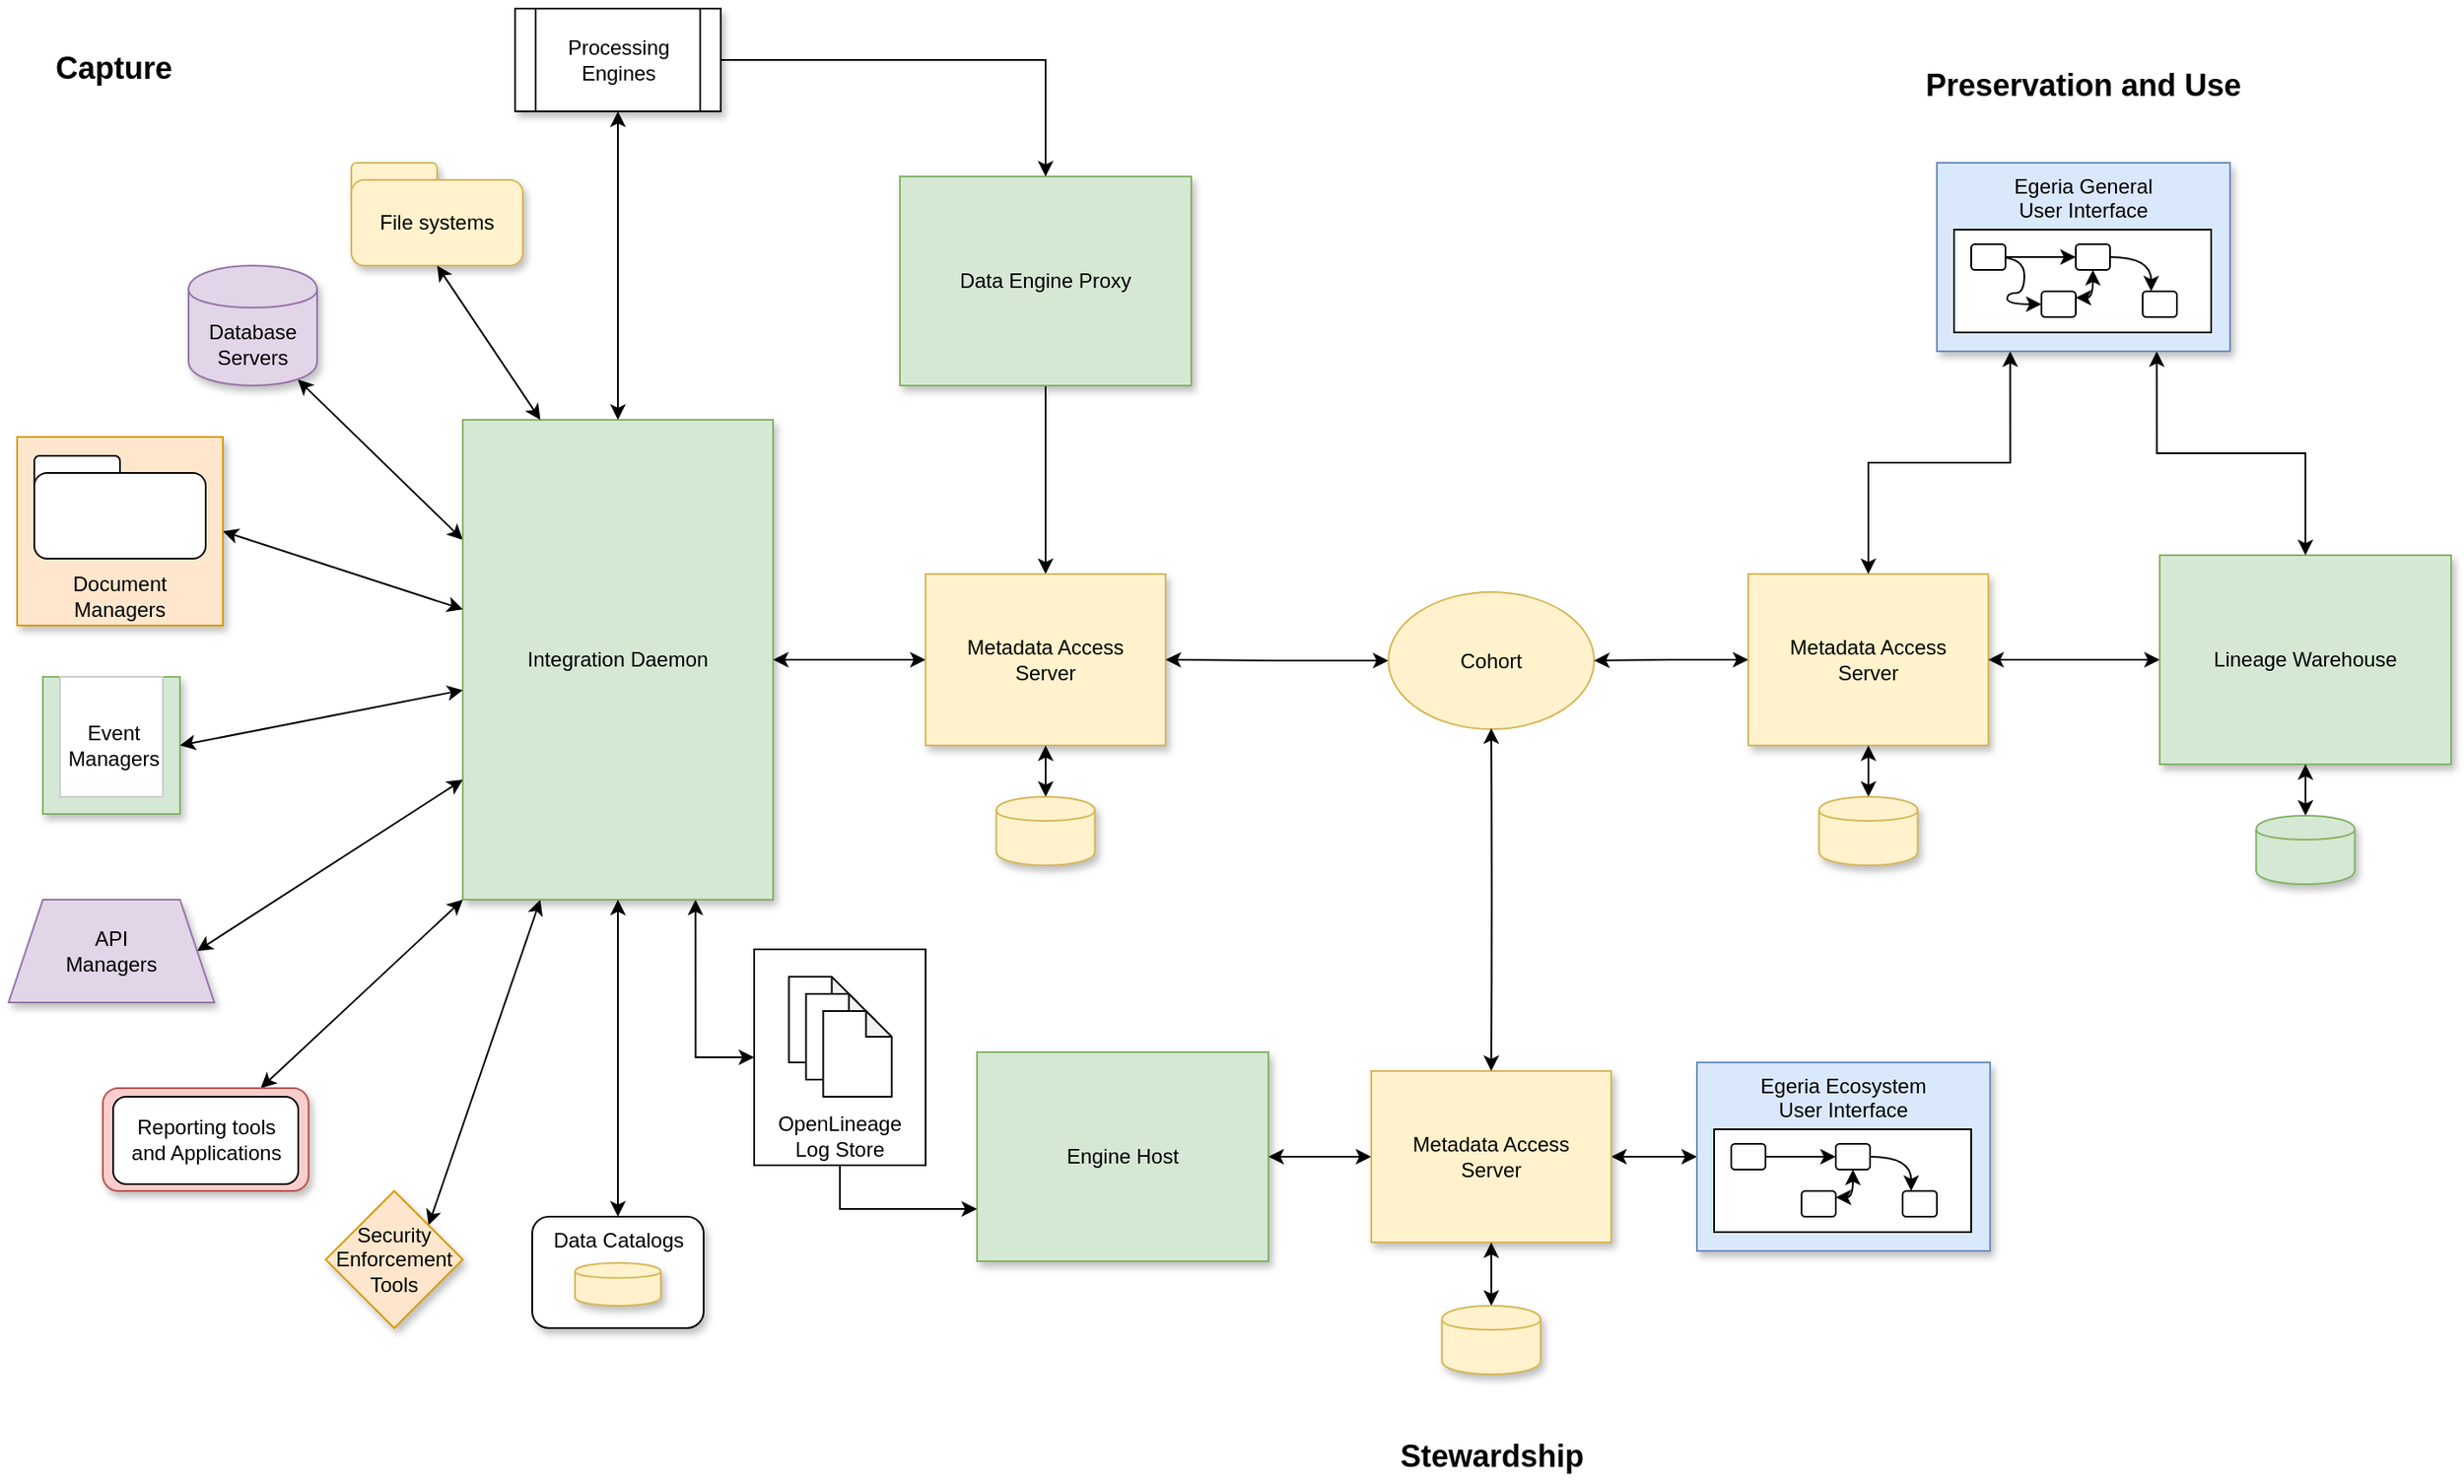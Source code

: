 <mxfile version="24.1.0" type="device" pages="9">
  <diagram id="Ar7dJcf9C2qmjDbHAduh" name="architecture">
    <mxGraphModel dx="1114" dy="941" grid="1" gridSize="10" guides="1" tooltips="1" connect="1" arrows="1" fold="1" page="1" pageScale="1" pageWidth="827" pageHeight="1169" math="0" shadow="0">
      <root>
        <mxCell id="Trb7pSRPSxSREfiQF1iy-0" />
        <mxCell id="Trb7pSRPSxSREfiQF1iy-1" parent="Trb7pSRPSxSREfiQF1iy-0" />
        <mxCell id="Trb7pSRPSxSREfiQF1iy-44" style="edgeStyle=orthogonalEdgeStyle;rounded=0;orthogonalLoop=1;jettySize=auto;html=1;" parent="Trb7pSRPSxSREfiQF1iy-1" source="Trb7pSRPSxSREfiQF1iy-7" target="Trb7pSRPSxSREfiQF1iy-12" edge="1">
          <mxGeometry relative="1" as="geometry" />
        </mxCell>
        <mxCell id="Trb7pSRPSxSREfiQF1iy-7" value="Data Engine Proxy&lt;span style=&quot;color: rgba(0 , 0 , 0 , 0) ; font-family: monospace ; font-size: 0px&quot;&gt;%3CmxGraphModel%3E%3Croot%3E%3CmxCell%20id%3D%220%22%2F%3E%3CmxCell%20id%3D%221%22%20parent%3D%220%22%2F%3E%3CmxCell%20id%3D%222%22%20style%3D%22edgeStyle%3Dnone%3Brounded%3D0%3BorthogonalLoop%3D1%3BjettySize%3Dauto%3Bhtml%3D1%3BexitX%3D0%3BexitY%3D0.25%3BexitDx%3D0%3BexitDy%3D0%3BstartArrow%3Dclassic%3BstartFill%3D1%3BentryX%3D0.85%3BentryY%3D0.95%3BentryDx%3D0%3BentryDy%3D0%3BentryPerimeter%3D0%3B%22%20edge%3D%221%22%20source%3D%224%22%20target%3D%229%22%20parent%3D%221%22%3E%3CmxGeometry%20relative%3D%221%22%20as%3D%22geometry%22%3E%3CmxPoint%20x%3D%22330%22%20y%3D%22420%22%20as%3D%22targetPoint%22%2F%3E%3C%2FmxGeometry%3E%3C%2FmxCell%3E%3CmxCell%20id%3D%223%22%20style%3D%22edgeStyle%3Dnone%3Brounded%3D0%3BorthogonalLoop%3D1%3BjettySize%3Dauto%3Bhtml%3D1%3BexitX%3D0.25%3BexitY%3D1%3BexitDx%3D0%3BexitDy%3D0%3BentryX%3D1%3BentryY%3D0%3BentryDx%3D0%3BentryDy%3D0%3BstartArrow%3Dclassic%3BstartFill%3D1%3B%22%20edge%3D%221%22%20source%3D%224%22%20target%3D%2236%22%20parent%3D%221%22%3E%3CmxGeometry%20relative%3D%221%22%20as%3D%22geometry%22%2F%3E%3C%2FmxCell%3E%3CmxCell%20id%3D%224%22%20value%3D%22Integration%20Daemon%22%20style%3D%22rounded%3D0%3BwhiteSpace%3Dwrap%3Bhtml%3D1%3BverticalAlign%3Dmiddle%3BfillColor%3D%23d5e8d4%3BstrokeColor%3D%2382b366%3Bshadow%3D1%3Balign%3Dcenter%3B%22%20vertex%3D%221%22%20parent%3D%221%22%3E%3CmxGeometry%20x%3D%22390%22%20y%3D%22380%22%20width%3D%22181%22%20height%3D%22280%22%20as%3D%22geometry%22%2F%3E%3C%2FmxCell%3E%3CmxCell%20id%3D%225%22%20style%3D%22edgeStyle%3DorthogonalEdgeStyle%3Brounded%3D0%3BorthogonalLoop%3D1%3BjettySize%3Dauto%3Bhtml%3D1%3BexitX%3D0%3BexitY%3D0.5%3BexitDx%3D0%3BexitDy%3D0%3BstartArrow%3Dclassic%3BstartFill%3D1%3B%22%20edge%3D%221%22%20source%3D%226%22%20target%3D%224%22%20parent%3D%221%22%3E%3CmxGeometry%20relative%3D%221%22%20as%3D%22geometry%22%2F%3E%3C%2FmxCell%3E%3CmxCell%20id%3D%226%22%20value%3D%22Metadata%20Access%20Point%20(or%20Metadata%20Server)%22%20style%3D%22rounded%3D0%3BwhiteSpace%3Dwrap%3Bhtml%3D1%3BverticalAlign%3Dmiddle%3BfillColor%3D%23fff2cc%3BstrokeColor%3D%23d6b656%3Bshadow%3D1%3Balign%3Dcenter%3B%22%20vertex%3D%221%22%20parent%3D%221%22%3E%3CmxGeometry%20x%3D%22660%22%20y%3D%22470%22%20width%3D%22140%22%20height%3D%22100%22%20as%3D%22geometry%22%2F%3E%3C%2FmxCell%3E%3CmxCell%20id%3D%227%22%20style%3D%22edgeStyle%3DorthogonalEdgeStyle%3Brounded%3D0%3BorthogonalLoop%3D1%3BjettySize%3Dauto%3Bhtml%3D1%3BexitX%3D0%3BexitY%3D0.5%3BexitDx%3D0%3BexitDy%3D0%3BstartArrow%3Dclassic%3BstartFill%3D1%3B%22%20edge%3D%221%22%20source%3D%228%22%20target%3D%226%22%20parent%3D%221%22%3E%3CmxGeometry%20relative%3D%221%22%20as%3D%22geometry%22%2F%3E%3C%2FmxCell%3E%3CmxCell%20id%3D%228%22%20value%3D%22Cohort%22%20style%3D%22ellipse%3BwhiteSpace%3Dwrap%3Bhtml%3D1%3B%22%20vertex%3D%221%22%20parent%3D%221%22%3E%3CmxGeometry%20x%3D%22870%22%20y%3D%22480%22%20width%3D%22120%22%20height%3D%2280%22%20as%3D%22geometry%22%2F%3E%3C%2FmxCell%3E%3CmxCell%20id%3D%229%22%20value%3D%22Database%26lt%3Bbr%26gt%3BServers%22%20style%3D%22shape%3Dcylinder%3BwhiteSpace%3Dwrap%3Bhtml%3D1%3BboundedLbl%3D1%3BbackgroundOutline%3D1%3BfillColor%3D%23e1d5e7%3BstrokeColor%3D%239673a6%3Bshadow%3D1%3B%22%20vertex%3D%221%22%20parent%3D%221%22%3E%3CmxGeometry%20x%3D%22230%22%20y%3D%22290%22%20width%3D%2275%22%20height%3D%2270%22%20as%3D%22geometry%22%2F%3E%3C%2FmxCell%3E%3CmxCell%20id%3D%2210%22%20style%3D%22edgeStyle%3Dnone%3Brounded%3D0%3BorthogonalLoop%3D1%3BjettySize%3Dauto%3Bhtml%3D1%3BexitX%3D1%3BexitY%3D0.5%3BexitDx%3D0%3BexitDy%3D0%3BstartArrow%3Dclassic%3BstartFill%3D1%3B%22%20edge%3D%221%22%20source%3D%2211%22%20target%3D%224%22%20parent%3D%221%22%3E%3CmxGeometry%20relative%3D%221%22%20as%3D%22geometry%22%2F%3E%3C%2FmxCell%3E%3CmxCell%20id%3D%2211%22%20value%3D%22Document%26lt%3Bbr%26gt%3BManagers%22%20style%3D%22rounded%3D0%3BwhiteSpace%3Dwrap%3Bhtml%3D1%3BfillColor%3D%23ffe6cc%3BstrokeColor%3D%23d79b00%3Bshadow%3D1%3BverticalAlign%3Dbottom%3B%22%20vertex%3D%221%22%20parent%3D%221%22%3E%3CmxGeometry%20x%3D%22130%22%20y%3D%22390%22%20width%3D%22120%22%20height%3D%22110%22%20as%3D%22geometry%22%2F%3E%3C%2FmxCell%3E%3CmxCell%20id%3D%2212%22%20value%3D%22%22%20style%3D%22group%3Bshadow%3D1%3B%22%20vertex%3D%221%22%20connectable%3D%220%22%20parent%3D%221%22%3E%3CmxGeometry%20x%3D%22320%22%20y%3D%22230%22%20width%3D%22105%22%20height%3D%2260%22%20as%3D%22geometry%22%2F%3E%3C%2FmxCell%3E%3CmxCell%20id%3D%2213%22%20value%3D%22%22%20style%3D%22rounded%3D1%3BwhiteSpace%3Dwrap%3Bhtml%3D1%3BfillColor%3D%23fff2cc%3BstrokeColor%3D%23d6b656%3Bshadow%3D1%3B%22%20vertex%3D%221%22%20parent%3D%2212%22%3E%3CmxGeometry%20x%3D%225%22%20width%3D%2250%22%20height%3D%2220%22%20as%3D%22geometry%22%2F%3E%3C%2FmxCell%3E%3CmxCell%20id%3D%2214%22%20value%3D%22File%20systems%22%20style%3D%22rounded%3D1%3BwhiteSpace%3Dwrap%3Bhtml%3D1%3BfillColor%3D%23fff2cc%3BstrokeColor%3D%23d6b656%3Bshadow%3D1%3B%22%20vertex%3D%221%22%20parent%3D%2212%22%3E%3CmxGeometry%20x%3D%225%22%20y%3D%2210%22%20width%3D%22100%22%20height%3D%2250%22%20as%3D%22geometry%22%2F%3E%3C%2FmxCell%3E%3CmxCell%20id%3D%2215%22%20value%3D%22%22%20style%3D%22group%22%20vertex%3D%221%22%20connectable%3D%220%22%20parent%3D%221%22%3E%3CmxGeometry%20x%3D%22130%22%20y%3D%22401%22%20width%3D%22110%22%20height%3D%2260%22%20as%3D%22geometry%22%2F%3E%3C%2FmxCell%3E%3CmxCell%20id%3D%2216%22%20value%3D%22%22%20style%3D%22rounded%3D1%3BwhiteSpace%3Dwrap%3Bhtml%3D1%3B%22%20vertex%3D%221%22%20parent%3D%2215%22%3E%3CmxGeometry%20x%3D%2210%22%20width%3D%2250%22%20height%3D%2220%22%20as%3D%22geometry%22%2F%3E%3C%2FmxCell%3E%3CmxCell%20id%3D%2217%22%20value%3D%22%22%20style%3D%22rounded%3D1%3BwhiteSpace%3Dwrap%3Bhtml%3D1%3B%22%20vertex%3D%221%22%20parent%3D%2215%22%3E%3CmxGeometry%20x%3D%2210%22%20y%3D%2210%22%20width%3D%22100%22%20height%3D%2250%22%20as%3D%22geometry%22%2F%3E%3C%2FmxCell%3E%3CmxCell%20id%3D%2218%22%20value%3D%22%22%20style%3D%22whiteSpace%3Dwrap%3Bhtml%3D1%3Baspect%3Dfixed%3BfillColor%3D%23d5e8d4%3BstrokeColor%3D%2382b366%3Bshadow%3D1%3B%22%20vertex%3D%221%22%20parent%3D%221%22%3E%3CmxGeometry%20x%3D%22145%22%20y%3D%22530%22%20width%3D%2280%22%20height%3D%2280%22%20as%3D%22geometry%22%2F%3E%3C%2FmxCell%3E%3CmxCell%20id%3D%2219%22%20value%3D%22%22%20style%3D%22rounded%3D0%3BwhiteSpace%3Dwrap%3Bhtml%3D1%3BstrokeColor%3D%23CCCCCC%3B%22%20vertex%3D%221%22%20parent%3D%221%22%3E%3CmxGeometry%20x%3D%22155%22%20y%3D%22530%22%20width%3D%2260%22%20height%3D%2270%22%20as%3D%22geometry%22%2F%3E%3C%2FmxCell%3E%3CmxCell%20id%3D%2220%22%20style%3D%22edgeStyle%3Dnone%3Brounded%3D0%3BorthogonalLoop%3D1%3BjettySize%3Dauto%3Bhtml%3D1%3BexitX%3D1%3BexitY%3D0.5%3BexitDx%3D0%3BexitDy%3D0%3BentryX%3D0%3BentryY%3D0.75%3BentryDx%3D0%3BentryDy%3D0%3BstartArrow%3Dclassic%3BstartFill%3D1%3B%22%20edge%3D%221%22%20source%3D%2221%22%20target%3D%224%22%20parent%3D%221%22%3E%3CmxGeometry%20relative%3D%221%22%20as%3D%22geometry%22%2F%3E%3C%2FmxCell%3E%3CmxCell%20id%3D%2221%22%20value%3D%22API%26lt%3Bbr%26gt%3BManagers%22%20style%3D%22shape%3Dtrapezoid%3Bperimeter%3DtrapezoidPerimeter%3BwhiteSpace%3Dwrap%3Bhtml%3D1%3BfixedSize%3D1%3BstrokeColor%3D%236c8ebf%3BfillColor%3D%23dae8fc%3Bshadow%3D1%3B%22%20vertex%3D%221%22%20parent%3D%221%22%3E%3CmxGeometry%20x%3D%22125%22%20y%3D%22660%22%20width%3D%22120%22%20height%3D%2260%22%20as%3D%22geometry%22%2F%3E%3C%2FmxCell%3E%3CmxCell%20id%3D%2222%22%20style%3D%22edgeStyle%3Dnone%3Brounded%3D0%3BorthogonalLoop%3D1%3BjettySize%3Dauto%3Bhtml%3D1%3BentryX%3D0%3BentryY%3D1%3BentryDx%3D0%3BentryDy%3D0%3BstartArrow%3Dclassic%3BstartFill%3D1%3B%22%20edge%3D%221%22%20source%3D%2223%22%20target%3D%224%22%20parent%3D%221%22%3E%3CmxGeometry%20relative%3D%221%22%20as%3D%22geometry%22%2F%3E%3C%2FmxCell%3E%3CmxCell%20id%3D%2223%22%20value%3D%22%22%20style%3D%22rounded%3D1%3BwhiteSpace%3Dwrap%3Bhtml%3D1%3BfillColor%3D%23f8cecc%3BstrokeColor%3D%23b85450%3Bshadow%3D1%3B%22%20vertex%3D%221%22%20parent%3D%221%22%3E%3CmxGeometry%20x%3D%22180%22%20y%3D%22770%22%20width%3D%22120%22%20height%3D%2260%22%20as%3D%22geometry%22%2F%3E%3C%2FmxCell%3E%3CmxCell%20id%3D%2224%22%20value%3D%22%22%20style%3D%22rounded%3D1%3BwhiteSpace%3Dwrap%3Bhtml%3D1%3B%22%20vertex%3D%221%22%20parent%3D%221%22%3E%3CmxGeometry%20x%3D%22186%22%20y%3D%22775%22%20width%3D%22108%22%20height%3D%2251%22%20as%3D%22geometry%22%2F%3E%3C%2FmxCell%3E%3CmxCell%20id%3D%2225%22%20value%3D%22Reporting%20tools%26lt%3Bbr%26gt%3Band%20Applications%22%20style%3D%22text%3Bhtml%3D1%3Balign%3Dcenter%3BverticalAlign%3Dmiddle%3Bresizable%3D0%3Bpoints%3D%5B%5D%3Bautosize%3D1%3BstrokeColor%3Dnone%3B%22%20vertex%3D%221%22%20parent%3D%221%22%3E%3CmxGeometry%20x%3D%22190%22%20y%3D%22785%22%20width%3D%22100%22%20height%3D%2230%22%20as%3D%22geometry%22%2F%3E%3C%2FmxCell%3E%3CmxCell%20id%3D%2226%22%20style%3D%22edgeStyle%3Dnone%3Brounded%3D0%3BorthogonalLoop%3D1%3BjettySize%3Dauto%3Bhtml%3D1%3BstartArrow%3Dclassic%3BstartFill%3D1%3BexitX%3D1%3BexitY%3D0.5%3BexitDx%3D0%3BexitDy%3D0%3B%22%20edge%3D%221%22%20source%3D%2218%22%20target%3D%224%22%20parent%3D%221%22%3E%3CmxGeometry%20relative%3D%221%22%20as%3D%22geometry%22%2F%3E%3C%2FmxCell%3E%3CmxCell%20id%3D%2227%22%20value%3D%22Event%26lt%3Bbr%26gt%3BManagers%22%20style%3D%22text%3Bhtml%3D1%3Balign%3Dcenter%3BverticalAlign%3Dmiddle%3Bresizable%3D0%3Bpoints%3D%5B%5D%3B%3Bautosize%3D1%3B%22%20vertex%3D%221%22%20parent%3D%221%22%3E%3CmxGeometry%20x%3D%22151%22%20y%3D%22555%22%20width%3D%2270%22%20height%3D%2230%22%20as%3D%22geometry%22%2F%3E%3C%2FmxCell%3E%3CmxCell%20id%3D%2228%22%20style%3D%22edgeStyle%3DorthogonalEdgeStyle%3Brounded%3D0%3BorthogonalLoop%3D1%3BjettySize%3Dauto%3Bhtml%3D1%3BentryX%3D0.5%3BentryY%3D1%3BentryDx%3D0%3BentryDy%3D0%3BstartArrow%3Dclassic%3BstartFill%3D1%3B%22%20edge%3D%221%22%20source%3D%2229%22%20target%3D%226%22%20parent%3D%221%22%3E%3CmxGeometry%20relative%3D%221%22%20as%3D%22geometry%22%2F%3E%3C%2FmxCell%3E%3CmxCell%20id%3D%2229%22%20value%3D%22%22%20style%3D%22shape%3Dcylinder%3BwhiteSpace%3Dwrap%3Bhtml%3D1%3BboundedLbl%3D1%3BbackgroundOutline%3D1%3BfillColor%3D%23fff2cc%3BstrokeColor%3D%23d6b656%3Bshadow%3D1%3B%22%20vertex%3D%221%22%20parent%3D%221%22%3E%3CmxGeometry%20x%3D%22701.25%22%20y%3D%22600%22%20width%3D%2257.5%22%20height%3D%2240%22%20as%3D%22geometry%22%2F%3E%3C%2FmxCell%3E%3CmxCell%20id%3D%2230%22%20style%3D%22rounded%3D0%3BorthogonalLoop%3D1%3BjettySize%3Dauto%3Bhtml%3D1%3BexitX%3D0.5%3BexitY%3D1%3BexitDx%3D0%3BexitDy%3D0%3BentryX%3D0.25%3BentryY%3D0%3BentryDx%3D0%3BentryDy%3D0%3BstartArrow%3Dclassic%3BstartFill%3D1%3B%22%20edge%3D%221%22%20source%3D%2214%22%20target%3D%224%22%20parent%3D%221%22%3E%3CmxGeometry%20relative%3D%221%22%20as%3D%22geometry%22%2F%3E%3C%2FmxCell%3E%3CmxCell%20id%3D%2231%22%20value%3D%22Data%20Catalogs%22%20style%3D%22rounded%3D1%3BwhiteSpace%3Dwrap%3Bhtml%3D1%3Bshadow%3D1%3Balign%3Dcenter%3BverticalAlign%3Dtop%3B%22%20vertex%3D%221%22%20parent%3D%221%22%3E%3CmxGeometry%20x%3D%22430.5%22%20y%3D%22160%22%20width%3D%22100%22%20height%3D%2265%22%20as%3D%22geometry%22%2F%3E%3C%2FmxCell%3E%3CmxCell%20id%3D%2232%22%20style%3D%22edgeStyle%3Dnone%3Brounded%3D0%3BorthogonalLoop%3D1%3BjettySize%3Dauto%3Bhtml%3D1%3BentryX%3D0.5%3BentryY%3D0%3BentryDx%3D0%3BentryDy%3D0%3BstartArrow%3Dclassic%3BstartFill%3D1%3B%22%20edge%3D%221%22%20source%3D%2233%22%20target%3D%224%22%20parent%3D%221%22%3E%3CmxGeometry%20relative%3D%221%22%20as%3D%22geometry%22%2F%3E%3C%2FmxCell%3E%3CmxCell%20id%3D%2233%22%20value%3D%22%22%20style%3D%22shape%3Dcylinder%3BwhiteSpace%3Dwrap%3Bhtml%3D1%3BboundedLbl%3D1%3BbackgroundOutline%3D1%3BfillColor%3D%23fff2cc%3BstrokeColor%3D%23d6b656%3Bshadow%3D1%3B%22%20vertex%3D%221%22%20parent%3D%221%22%3E%3CmxGeometry%20x%3D%22455.5%22%20y%3D%22187%22%20width%3D%2250%22%20height%3D%2225%22%20as%3D%22geometry%22%2F%3E%3C%2FmxCell%3E%3CmxCell%20id%3D%2234%22%20style%3D%22edgeStyle%3Dnone%3Brounded%3D0%3BorthogonalLoop%3D1%3BjettySize%3Dauto%3Bhtml%3D1%3BentryX%3D0.5%3BentryY%3D1%3BentryDx%3D0%3BentryDy%3D0%3BstartArrow%3Dclassic%3BstartFill%3D1%3B%22%20edge%3D%221%22%20source%3D%2235%22%20target%3D%224%22%20parent%3D%221%22%3E%3CmxGeometry%20relative%3D%221%22%20as%3D%22geometry%22%2F%3E%3C%2FmxCell%3E%3CmxCell%20id%3D%2235%22%20value%3D%22Processing%26lt%3Bbr%26gt%3BEngines%22%20style%3D%22shape%3Dprocess%3BwhiteSpace%3Dwrap%3Bhtml%3D1%3BbackgroundOutline%3D1%3Bshadow%3D1%3Balign%3Dcenter%3B%22%20vertex%3D%221%22%20parent%3D%221%22%3E%3CmxGeometry%20x%3D%22420.5%22%20y%3D%22860%22%20width%3D%22120%22%20height%3D%2260%22%20as%3D%22geometry%22%2F%3E%3C%2FmxCell%3E%3CmxCell%20id%3D%2236%22%20value%3D%22Security%26lt%3Bbr%26gt%3BEnforcement%26lt%3Bbr%26gt%3BTools%22%20style%3D%22rhombus%3BwhiteSpace%3Dwrap%3Bhtml%3D1%3Bshadow%3D1%3Balign%3Dcenter%3BfillColor%3D%23ffe6cc%3BstrokeColor%3D%23d79b00%3B%22%20vertex%3D%221%22%20parent%3D%221%22%3E%3CmxGeometry%20x%3D%22310%22%20y%3D%22830%22%20width%3D%2280%22%20height%3D%2280%22%20as%3D%22geometry%22%2F%3E%3C%2FmxCell%3E%3C%2Froot%3E%3C%2FmxGraphModel%3E&lt;/span&gt;" style="rounded=0;whiteSpace=wrap;html=1;verticalAlign=middle;fillColor=#d5e8d4;strokeColor=#82b366;shadow=1;" parent="Trb7pSRPSxSREfiQF1iy-1" vertex="1">
          <mxGeometry x="645" y="238" width="170" height="122" as="geometry" />
        </mxCell>
        <mxCell id="Trb7pSRPSxSREfiQF1iy-8" style="edgeStyle=none;rounded=0;orthogonalLoop=1;jettySize=auto;html=1;exitX=0;exitY=0.25;exitDx=0;exitDy=0;startArrow=classic;startFill=1;entryX=0.85;entryY=0.95;entryDx=0;entryDy=0;entryPerimeter=0;" parent="Trb7pSRPSxSREfiQF1iy-1" source="Trb7pSRPSxSREfiQF1iy-10" target="Trb7pSRPSxSREfiQF1iy-15" edge="1">
          <mxGeometry relative="1" as="geometry">
            <mxPoint x="330" y="420" as="targetPoint" />
          </mxGeometry>
        </mxCell>
        <mxCell id="Trb7pSRPSxSREfiQF1iy-9" style="edgeStyle=none;rounded=0;orthogonalLoop=1;jettySize=auto;html=1;exitX=0.25;exitY=1;exitDx=0;exitDy=0;entryX=1;entryY=0;entryDx=0;entryDy=0;startArrow=classic;startFill=1;" parent="Trb7pSRPSxSREfiQF1iy-1" source="Trb7pSRPSxSREfiQF1iy-10" target="Trb7pSRPSxSREfiQF1iy-42" edge="1">
          <mxGeometry relative="1" as="geometry" />
        </mxCell>
        <mxCell id="F7QW3KvWSfkDKGTcNulC-4" style="edgeStyle=orthogonalEdgeStyle;rounded=0;orthogonalLoop=1;jettySize=auto;html=1;exitX=0.75;exitY=1;exitDx=0;exitDy=0;entryX=0;entryY=0.5;entryDx=0;entryDy=0;startArrow=classic;startFill=1;" parent="Trb7pSRPSxSREfiQF1iy-1" source="Trb7pSRPSxSREfiQF1iy-10" target="F7QW3KvWSfkDKGTcNulC-0" edge="1">
          <mxGeometry relative="1" as="geometry" />
        </mxCell>
        <mxCell id="Trb7pSRPSxSREfiQF1iy-10" value="Integration Daemon" style="rounded=0;whiteSpace=wrap;html=1;verticalAlign=middle;fillColor=#d5e8d4;strokeColor=#82b366;shadow=1;align=center;" parent="Trb7pSRPSxSREfiQF1iy-1" vertex="1">
          <mxGeometry x="390" y="380" width="181" height="280" as="geometry" />
        </mxCell>
        <mxCell id="Trb7pSRPSxSREfiQF1iy-11" style="edgeStyle=orthogonalEdgeStyle;rounded=0;orthogonalLoop=1;jettySize=auto;html=1;exitX=0;exitY=0.5;exitDx=0;exitDy=0;startArrow=classic;startFill=1;" parent="Trb7pSRPSxSREfiQF1iy-1" source="Trb7pSRPSxSREfiQF1iy-12" target="Trb7pSRPSxSREfiQF1iy-10" edge="1">
          <mxGeometry relative="1" as="geometry" />
        </mxCell>
        <mxCell id="Trb7pSRPSxSREfiQF1iy-12" value="Metadata Access&lt;br&gt;Server" style="rounded=0;whiteSpace=wrap;html=1;verticalAlign=middle;fillColor=#fff2cc;strokeColor=#d6b656;shadow=1;align=center;" parent="Trb7pSRPSxSREfiQF1iy-1" vertex="1">
          <mxGeometry x="660" y="470" width="140" height="100" as="geometry" />
        </mxCell>
        <mxCell id="Trb7pSRPSxSREfiQF1iy-13" style="edgeStyle=orthogonalEdgeStyle;rounded=0;orthogonalLoop=1;jettySize=auto;html=1;exitX=0;exitY=0.5;exitDx=0;exitDy=0;startArrow=classic;startFill=1;" parent="Trb7pSRPSxSREfiQF1iy-1" source="Trb7pSRPSxSREfiQF1iy-14" target="Trb7pSRPSxSREfiQF1iy-12" edge="1">
          <mxGeometry relative="1" as="geometry" />
        </mxCell>
        <mxCell id="Trb7pSRPSxSREfiQF1iy-14" value="Cohort" style="ellipse;whiteSpace=wrap;html=1;fillColor=#fff2cc;strokeColor=#d6b656;" parent="Trb7pSRPSxSREfiQF1iy-1" vertex="1">
          <mxGeometry x="930" y="480.5" width="120" height="80" as="geometry" />
        </mxCell>
        <mxCell id="Trb7pSRPSxSREfiQF1iy-15" value="Database&lt;br&gt;Servers" style="shape=cylinder;whiteSpace=wrap;html=1;boundedLbl=1;backgroundOutline=1;fillColor=#e1d5e7;strokeColor=#9673a6;shadow=1;" parent="Trb7pSRPSxSREfiQF1iy-1" vertex="1">
          <mxGeometry x="230" y="290" width="75" height="70" as="geometry" />
        </mxCell>
        <mxCell id="Trb7pSRPSxSREfiQF1iy-16" style="edgeStyle=none;rounded=0;orthogonalLoop=1;jettySize=auto;html=1;exitX=1;exitY=0.5;exitDx=0;exitDy=0;startArrow=classic;startFill=1;" parent="Trb7pSRPSxSREfiQF1iy-1" source="Trb7pSRPSxSREfiQF1iy-17" target="Trb7pSRPSxSREfiQF1iy-10" edge="1">
          <mxGeometry relative="1" as="geometry" />
        </mxCell>
        <mxCell id="Trb7pSRPSxSREfiQF1iy-17" value="Document&lt;br&gt;Managers" style="rounded=0;whiteSpace=wrap;html=1;fillColor=#ffe6cc;strokeColor=#d79b00;shadow=1;verticalAlign=bottom;" parent="Trb7pSRPSxSREfiQF1iy-1" vertex="1">
          <mxGeometry x="130" y="390" width="120" height="110" as="geometry" />
        </mxCell>
        <mxCell id="Trb7pSRPSxSREfiQF1iy-18" value="" style="group;shadow=1;" parent="Trb7pSRPSxSREfiQF1iy-1" vertex="1" connectable="0">
          <mxGeometry x="320" y="230" width="105" height="60" as="geometry" />
        </mxCell>
        <mxCell id="Trb7pSRPSxSREfiQF1iy-19" value="" style="rounded=1;whiteSpace=wrap;html=1;fillColor=#fff2cc;strokeColor=#d6b656;shadow=1;" parent="Trb7pSRPSxSREfiQF1iy-18" vertex="1">
          <mxGeometry x="5" width="50" height="20" as="geometry" />
        </mxCell>
        <mxCell id="Trb7pSRPSxSREfiQF1iy-20" value="File systems" style="rounded=1;whiteSpace=wrap;html=1;fillColor=#fff2cc;strokeColor=#d6b656;shadow=1;" parent="Trb7pSRPSxSREfiQF1iy-18" vertex="1">
          <mxGeometry x="5" y="10" width="100" height="50" as="geometry" />
        </mxCell>
        <mxCell id="Trb7pSRPSxSREfiQF1iy-21" value="" style="group" parent="Trb7pSRPSxSREfiQF1iy-1" vertex="1" connectable="0">
          <mxGeometry x="130" y="401" width="110" height="60" as="geometry" />
        </mxCell>
        <mxCell id="Trb7pSRPSxSREfiQF1iy-22" value="" style="rounded=1;whiteSpace=wrap;html=1;" parent="Trb7pSRPSxSREfiQF1iy-21" vertex="1">
          <mxGeometry x="10" width="50" height="20" as="geometry" />
        </mxCell>
        <mxCell id="Trb7pSRPSxSREfiQF1iy-23" value="" style="rounded=1;whiteSpace=wrap;html=1;" parent="Trb7pSRPSxSREfiQF1iy-21" vertex="1">
          <mxGeometry x="10" y="10" width="100" height="50" as="geometry" />
        </mxCell>
        <mxCell id="Trb7pSRPSxSREfiQF1iy-24" value="" style="whiteSpace=wrap;html=1;aspect=fixed;fillColor=#d5e8d4;strokeColor=#82b366;shadow=1;" parent="Trb7pSRPSxSREfiQF1iy-1" vertex="1">
          <mxGeometry x="145" y="530" width="80" height="80" as="geometry" />
        </mxCell>
        <mxCell id="Trb7pSRPSxSREfiQF1iy-25" value="" style="rounded=0;whiteSpace=wrap;html=1;strokeColor=#CCCCCC;" parent="Trb7pSRPSxSREfiQF1iy-1" vertex="1">
          <mxGeometry x="155" y="530" width="60" height="70" as="geometry" />
        </mxCell>
        <mxCell id="Trb7pSRPSxSREfiQF1iy-26" style="edgeStyle=none;rounded=0;orthogonalLoop=1;jettySize=auto;html=1;exitX=1;exitY=0.5;exitDx=0;exitDy=0;entryX=0;entryY=0.75;entryDx=0;entryDy=0;startArrow=classic;startFill=1;" parent="Trb7pSRPSxSREfiQF1iy-1" source="Trb7pSRPSxSREfiQF1iy-27" target="Trb7pSRPSxSREfiQF1iy-10" edge="1">
          <mxGeometry relative="1" as="geometry" />
        </mxCell>
        <mxCell id="Trb7pSRPSxSREfiQF1iy-27" value="API&lt;br&gt;Managers" style="shape=trapezoid;perimeter=trapezoidPerimeter;whiteSpace=wrap;html=1;fixedSize=1;strokeColor=#9673a6;fillColor=#e1d5e7;shadow=1;" parent="Trb7pSRPSxSREfiQF1iy-1" vertex="1">
          <mxGeometry x="125" y="660" width="120" height="60" as="geometry" />
        </mxCell>
        <mxCell id="Trb7pSRPSxSREfiQF1iy-28" style="edgeStyle=none;rounded=0;orthogonalLoop=1;jettySize=auto;html=1;entryX=0;entryY=1;entryDx=0;entryDy=0;startArrow=classic;startFill=1;" parent="Trb7pSRPSxSREfiQF1iy-1" source="Trb7pSRPSxSREfiQF1iy-29" target="Trb7pSRPSxSREfiQF1iy-10" edge="1">
          <mxGeometry relative="1" as="geometry" />
        </mxCell>
        <mxCell id="Trb7pSRPSxSREfiQF1iy-29" value="" style="rounded=1;whiteSpace=wrap;html=1;fillColor=#f8cecc;strokeColor=#b85450;shadow=1;" parent="Trb7pSRPSxSREfiQF1iy-1" vertex="1">
          <mxGeometry x="180" y="770" width="120" height="60" as="geometry" />
        </mxCell>
        <mxCell id="Trb7pSRPSxSREfiQF1iy-30" value="" style="rounded=1;whiteSpace=wrap;html=1;" parent="Trb7pSRPSxSREfiQF1iy-1" vertex="1">
          <mxGeometry x="186" y="775" width="108" height="51" as="geometry" />
        </mxCell>
        <mxCell id="Trb7pSRPSxSREfiQF1iy-31" value="Reporting tools&lt;br&gt;and Applications" style="text;html=1;align=center;verticalAlign=middle;resizable=0;points=[];autosize=1;strokeColor=none;" parent="Trb7pSRPSxSREfiQF1iy-1" vertex="1">
          <mxGeometry x="190" y="785" width="100" height="30" as="geometry" />
        </mxCell>
        <mxCell id="Trb7pSRPSxSREfiQF1iy-32" style="edgeStyle=none;rounded=0;orthogonalLoop=1;jettySize=auto;html=1;startArrow=classic;startFill=1;exitX=1;exitY=0.5;exitDx=0;exitDy=0;" parent="Trb7pSRPSxSREfiQF1iy-1" source="Trb7pSRPSxSREfiQF1iy-24" target="Trb7pSRPSxSREfiQF1iy-10" edge="1">
          <mxGeometry relative="1" as="geometry" />
        </mxCell>
        <mxCell id="Trb7pSRPSxSREfiQF1iy-33" value="Event&lt;br&gt;Managers" style="text;html=1;align=center;verticalAlign=middle;resizable=0;points=[];;autosize=1;" parent="Trb7pSRPSxSREfiQF1iy-1" vertex="1">
          <mxGeometry x="151" y="555" width="70" height="30" as="geometry" />
        </mxCell>
        <mxCell id="Trb7pSRPSxSREfiQF1iy-34" style="edgeStyle=orthogonalEdgeStyle;rounded=0;orthogonalLoop=1;jettySize=auto;html=1;entryX=0.5;entryY=1;entryDx=0;entryDy=0;startArrow=classic;startFill=1;" parent="Trb7pSRPSxSREfiQF1iy-1" source="Trb7pSRPSxSREfiQF1iy-35" target="Trb7pSRPSxSREfiQF1iy-12" edge="1">
          <mxGeometry relative="1" as="geometry" />
        </mxCell>
        <mxCell id="Trb7pSRPSxSREfiQF1iy-35" value="" style="shape=cylinder;whiteSpace=wrap;html=1;boundedLbl=1;backgroundOutline=1;fillColor=#fff2cc;strokeColor=#d6b656;shadow=1;" parent="Trb7pSRPSxSREfiQF1iy-1" vertex="1">
          <mxGeometry x="701.25" y="600" width="57.5" height="40" as="geometry" />
        </mxCell>
        <mxCell id="Trb7pSRPSxSREfiQF1iy-36" style="rounded=0;orthogonalLoop=1;jettySize=auto;html=1;exitX=0.5;exitY=1;exitDx=0;exitDy=0;entryX=0.25;entryY=0;entryDx=0;entryDy=0;startArrow=classic;startFill=1;" parent="Trb7pSRPSxSREfiQF1iy-1" source="Trb7pSRPSxSREfiQF1iy-20" target="Trb7pSRPSxSREfiQF1iy-10" edge="1">
          <mxGeometry relative="1" as="geometry" />
        </mxCell>
        <mxCell id="Trb7pSRPSxSREfiQF1iy-37" value="Data Catalogs" style="rounded=1;whiteSpace=wrap;html=1;shadow=1;align=center;verticalAlign=top;" parent="Trb7pSRPSxSREfiQF1iy-1" vertex="1">
          <mxGeometry x="430.5" y="845" width="100" height="65" as="geometry" />
        </mxCell>
        <mxCell id="Trb7pSRPSxSREfiQF1iy-38" style="edgeStyle=none;rounded=0;orthogonalLoop=1;jettySize=auto;html=1;startArrow=classic;startFill=1;entryX=0.5;entryY=1;entryDx=0;entryDy=0;exitX=0.5;exitY=0;exitDx=0;exitDy=0;" parent="Trb7pSRPSxSREfiQF1iy-1" source="Trb7pSRPSxSREfiQF1iy-37" target="Trb7pSRPSxSREfiQF1iy-10" edge="1">
          <mxGeometry relative="1" as="geometry">
            <mxPoint x="500" y="800" as="sourcePoint" />
            <mxPoint x="481" y="660" as="targetPoint" />
          </mxGeometry>
        </mxCell>
        <mxCell id="Trb7pSRPSxSREfiQF1iy-39" value="" style="shape=cylinder;whiteSpace=wrap;html=1;boundedLbl=1;backgroundOutline=1;fillColor=#fff2cc;strokeColor=#d6b656;shadow=1;" parent="Trb7pSRPSxSREfiQF1iy-1" vertex="1">
          <mxGeometry x="455.5" y="872" width="50" height="25" as="geometry" />
        </mxCell>
        <mxCell id="Trb7pSRPSxSREfiQF1iy-40" style="edgeStyle=none;rounded=0;orthogonalLoop=1;jettySize=auto;html=1;entryX=0.5;entryY=0;entryDx=0;entryDy=0;startArrow=classic;startFill=1;" parent="Trb7pSRPSxSREfiQF1iy-1" source="Trb7pSRPSxSREfiQF1iy-41" target="Trb7pSRPSxSREfiQF1iy-10" edge="1">
          <mxGeometry relative="1" as="geometry" />
        </mxCell>
        <mxCell id="Trb7pSRPSxSREfiQF1iy-43" style="edgeStyle=orthogonalEdgeStyle;rounded=0;orthogonalLoop=1;jettySize=auto;html=1;entryX=0.5;entryY=0;entryDx=0;entryDy=0;" parent="Trb7pSRPSxSREfiQF1iy-1" source="Trb7pSRPSxSREfiQF1iy-41" target="Trb7pSRPSxSREfiQF1iy-7" edge="1">
          <mxGeometry relative="1" as="geometry" />
        </mxCell>
        <mxCell id="Trb7pSRPSxSREfiQF1iy-41" value="Processing&lt;br&gt;Engines" style="shape=process;whiteSpace=wrap;html=1;backgroundOutline=1;shadow=1;align=center;" parent="Trb7pSRPSxSREfiQF1iy-1" vertex="1">
          <mxGeometry x="420.5" y="140" width="120" height="60" as="geometry" />
        </mxCell>
        <mxCell id="Trb7pSRPSxSREfiQF1iy-42" value="Security&lt;br&gt;Enforcement&lt;br&gt;Tools" style="rhombus;whiteSpace=wrap;html=1;shadow=1;align=center;fillColor=#ffe6cc;strokeColor=#d79b00;" parent="Trb7pSRPSxSREfiQF1iy-1" vertex="1">
          <mxGeometry x="310" y="830" width="80" height="80" as="geometry" />
        </mxCell>
        <mxCell id="Trb7pSRPSxSREfiQF1iy-48" style="edgeStyle=orthogonalEdgeStyle;rounded=0;orthogonalLoop=1;jettySize=auto;html=1;startArrow=classic;startFill=1;" parent="Trb7pSRPSxSREfiQF1iy-1" source="Trb7pSRPSxSREfiQF1iy-45" target="Trb7pSRPSxSREfiQF1iy-14" edge="1">
          <mxGeometry relative="1" as="geometry" />
        </mxCell>
        <mxCell id="Trb7pSRPSxSREfiQF1iy-45" value="Metadata Access&lt;br&gt;Server" style="rounded=0;whiteSpace=wrap;html=1;verticalAlign=middle;fillColor=#fff2cc;strokeColor=#d6b656;shadow=1;align=center;" parent="Trb7pSRPSxSREfiQF1iy-1" vertex="1">
          <mxGeometry x="1140" y="470" width="140" height="100" as="geometry" />
        </mxCell>
        <mxCell id="Trb7pSRPSxSREfiQF1iy-46" style="edgeStyle=orthogonalEdgeStyle;rounded=0;orthogonalLoop=1;jettySize=auto;html=1;entryX=0.5;entryY=1;entryDx=0;entryDy=0;startArrow=classic;startFill=1;" parent="Trb7pSRPSxSREfiQF1iy-1" source="Trb7pSRPSxSREfiQF1iy-47" target="Trb7pSRPSxSREfiQF1iy-45" edge="1">
          <mxGeometry relative="1" as="geometry" />
        </mxCell>
        <mxCell id="Trb7pSRPSxSREfiQF1iy-47" value="" style="shape=cylinder;whiteSpace=wrap;html=1;boundedLbl=1;backgroundOutline=1;fillColor=#fff2cc;strokeColor=#d6b656;shadow=1;" parent="Trb7pSRPSxSREfiQF1iy-1" vertex="1">
          <mxGeometry x="1181.25" y="600" width="57.5" height="40" as="geometry" />
        </mxCell>
        <mxCell id="Trb7pSRPSxSREfiQF1iy-50" style="edgeStyle=orthogonalEdgeStyle;rounded=0;orthogonalLoop=1;jettySize=auto;html=1;startArrow=classic;startFill=1;" parent="Trb7pSRPSxSREfiQF1iy-1" source="Trb7pSRPSxSREfiQF1iy-49" target="Trb7pSRPSxSREfiQF1iy-45" edge="1">
          <mxGeometry relative="1" as="geometry" />
        </mxCell>
        <mxCell id="Trb7pSRPSxSREfiQF1iy-49" value="Lineage Warehouse" style="rounded=0;whiteSpace=wrap;html=1;verticalAlign=middle;fillColor=#d5e8d4;strokeColor=#82b366;shadow=1;" parent="Trb7pSRPSxSREfiQF1iy-1" vertex="1">
          <mxGeometry x="1380" y="459" width="170" height="122" as="geometry" />
        </mxCell>
        <mxCell id="Trb7pSRPSxSREfiQF1iy-51" style="edgeStyle=orthogonalEdgeStyle;rounded=0;orthogonalLoop=1;jettySize=auto;html=1;entryX=0.5;entryY=1;entryDx=0;entryDy=0;startArrow=classic;startFill=1;" parent="Trb7pSRPSxSREfiQF1iy-1" source="Trb7pSRPSxSREfiQF1iy-52" edge="1">
          <mxGeometry relative="1" as="geometry">
            <mxPoint x="1465" y="581" as="targetPoint" />
          </mxGeometry>
        </mxCell>
        <mxCell id="Trb7pSRPSxSREfiQF1iy-52" value="" style="shape=cylinder;whiteSpace=wrap;html=1;boundedLbl=1;backgroundOutline=1;fillColor=#d5e8d4;strokeColor=#82b366;shadow=1;" parent="Trb7pSRPSxSREfiQF1iy-1" vertex="1">
          <mxGeometry x="1436.25" y="611" width="57.5" height="40" as="geometry" />
        </mxCell>
        <mxCell id="Trb7pSRPSxSREfiQF1iy-54" style="edgeStyle=orthogonalEdgeStyle;rounded=0;orthogonalLoop=1;jettySize=auto;html=1;startArrow=classic;startFill=1;exitX=0.25;exitY=1;exitDx=0;exitDy=0;" parent="Trb7pSRPSxSREfiQF1iy-1" source="Trb7pSRPSxSREfiQF1iy-53" target="Trb7pSRPSxSREfiQF1iy-45" edge="1">
          <mxGeometry relative="1" as="geometry" />
        </mxCell>
        <mxCell id="Trb7pSRPSxSREfiQF1iy-55" style="edgeStyle=orthogonalEdgeStyle;rounded=0;orthogonalLoop=1;jettySize=auto;html=1;startArrow=classic;startFill=1;exitX=0.75;exitY=1;exitDx=0;exitDy=0;" parent="Trb7pSRPSxSREfiQF1iy-1" source="Trb7pSRPSxSREfiQF1iy-53" target="Trb7pSRPSxSREfiQF1iy-49" edge="1">
          <mxGeometry relative="1" as="geometry" />
        </mxCell>
        <mxCell id="Trb7pSRPSxSREfiQF1iy-53" value="Egeria General&lt;br&gt;User Interface" style="rounded=0;whiteSpace=wrap;html=1;shadow=1;verticalAlign=top;fillColor=#dae8fc;strokeColor=#6c8ebf;" parent="Trb7pSRPSxSREfiQF1iy-1" vertex="1">
          <mxGeometry x="1250" y="230" width="171" height="110" as="geometry" />
        </mxCell>
        <mxCell id="Trb7pSRPSxSREfiQF1iy-56" value="" style="rounded=0;whiteSpace=wrap;html=1;shadow=0;" parent="Trb7pSRPSxSREfiQF1iy-1" vertex="1">
          <mxGeometry x="1260" y="269" width="150" height="60" as="geometry" />
        </mxCell>
        <mxCell id="Trb7pSRPSxSREfiQF1iy-57" value="" style="rounded=1;whiteSpace=wrap;html=1;shadow=0;" parent="Trb7pSRPSxSREfiQF1iy-1" vertex="1">
          <mxGeometry x="1370" y="305" width="20" height="15" as="geometry" />
        </mxCell>
        <mxCell id="Trb7pSRPSxSREfiQF1iy-65" style="edgeStyle=orthogonalEdgeStyle;curved=1;rounded=0;orthogonalLoop=1;jettySize=auto;html=1;entryX=0.25;entryY=0;entryDx=0;entryDy=0;startArrow=none;startFill=0;" parent="Trb7pSRPSxSREfiQF1iy-1" source="Trb7pSRPSxSREfiQF1iy-58" target="Trb7pSRPSxSREfiQF1iy-57" edge="1">
          <mxGeometry relative="1" as="geometry" />
        </mxCell>
        <mxCell id="Trb7pSRPSxSREfiQF1iy-58" value="" style="rounded=1;whiteSpace=wrap;html=1;shadow=0;" parent="Trb7pSRPSxSREfiQF1iy-1" vertex="1">
          <mxGeometry x="1331" y="277.5" width="20" height="15" as="geometry" />
        </mxCell>
        <mxCell id="Trb7pSRPSxSREfiQF1iy-66" style="edgeStyle=orthogonalEdgeStyle;curved=1;rounded=0;orthogonalLoop=1;jettySize=auto;html=1;exitX=1;exitY=0.25;exitDx=0;exitDy=0;entryX=0.5;entryY=1;entryDx=0;entryDy=0;startArrow=classic;startFill=1;" parent="Trb7pSRPSxSREfiQF1iy-1" source="Trb7pSRPSxSREfiQF1iy-59" target="Trb7pSRPSxSREfiQF1iy-58" edge="1">
          <mxGeometry relative="1" as="geometry" />
        </mxCell>
        <mxCell id="Trb7pSRPSxSREfiQF1iy-59" value="" style="rounded=1;whiteSpace=wrap;html=1;shadow=0;" parent="Trb7pSRPSxSREfiQF1iy-1" vertex="1">
          <mxGeometry x="1311" y="305" width="20" height="15" as="geometry" />
        </mxCell>
        <mxCell id="Trb7pSRPSxSREfiQF1iy-63" style="edgeStyle=orthogonalEdgeStyle;rounded=0;orthogonalLoop=1;jettySize=auto;html=1;entryX=0;entryY=0.5;entryDx=0;entryDy=0;startArrow=none;startFill=0;curved=1;" parent="Trb7pSRPSxSREfiQF1iy-1" source="Trb7pSRPSxSREfiQF1iy-61" target="Trb7pSRPSxSREfiQF1iy-58" edge="1">
          <mxGeometry relative="1" as="geometry" />
        </mxCell>
        <mxCell id="Trb7pSRPSxSREfiQF1iy-64" style="edgeStyle=orthogonalEdgeStyle;curved=1;rounded=0;orthogonalLoop=1;jettySize=auto;html=1;entryX=0;entryY=0.5;entryDx=0;entryDy=0;startArrow=classic;startFill=1;" parent="Trb7pSRPSxSREfiQF1iy-1" target="Trb7pSRPSxSREfiQF1iy-59" edge="1">
          <mxGeometry relative="1" as="geometry">
            <mxPoint x="1280" y="285" as="sourcePoint" />
          </mxGeometry>
        </mxCell>
        <mxCell id="Trb7pSRPSxSREfiQF1iy-61" value="" style="rounded=1;whiteSpace=wrap;html=1;shadow=0;" parent="Trb7pSRPSxSREfiQF1iy-1" vertex="1">
          <mxGeometry x="1270" y="277.5" width="20" height="15" as="geometry" />
        </mxCell>
        <mxCell id="Trb7pSRPSxSREfiQF1iy-80" style="edgeStyle=orthogonalEdgeStyle;curved=1;rounded=0;orthogonalLoop=1;jettySize=auto;html=1;startArrow=classic;startFill=1;entryX=1;entryY=0.5;entryDx=0;entryDy=0;" parent="Trb7pSRPSxSREfiQF1iy-1" source="Trb7pSRPSxSREfiQF1iy-70" target="Trb7pSRPSxSREfiQF1iy-84" edge="1">
          <mxGeometry relative="1" as="geometry">
            <mxPoint x="1305.5" y="900.75" as="targetPoint" />
          </mxGeometry>
        </mxCell>
        <mxCell id="Trb7pSRPSxSREfiQF1iy-70" value="Egeria Ecosystem&lt;br&gt;User Interface" style="rounded=0;whiteSpace=wrap;html=1;shadow=1;verticalAlign=top;fillColor=#dae8fc;strokeColor=#6c8ebf;" parent="Trb7pSRPSxSREfiQF1iy-1" vertex="1">
          <mxGeometry x="1110" y="755" width="171" height="110" as="geometry" />
        </mxCell>
        <mxCell id="Trb7pSRPSxSREfiQF1iy-71" value="" style="rounded=0;whiteSpace=wrap;html=1;shadow=0;" parent="Trb7pSRPSxSREfiQF1iy-1" vertex="1">
          <mxGeometry x="1120" y="794" width="150" height="60" as="geometry" />
        </mxCell>
        <mxCell id="Trb7pSRPSxSREfiQF1iy-72" value="" style="rounded=1;whiteSpace=wrap;html=1;shadow=0;" parent="Trb7pSRPSxSREfiQF1iy-1" vertex="1">
          <mxGeometry x="1230" y="830" width="20" height="15" as="geometry" />
        </mxCell>
        <mxCell id="Trb7pSRPSxSREfiQF1iy-73" style="edgeStyle=orthogonalEdgeStyle;curved=1;rounded=0;orthogonalLoop=1;jettySize=auto;html=1;entryX=0.25;entryY=0;entryDx=0;entryDy=0;startArrow=none;startFill=0;" parent="Trb7pSRPSxSREfiQF1iy-1" source="Trb7pSRPSxSREfiQF1iy-74" target="Trb7pSRPSxSREfiQF1iy-72" edge="1">
          <mxGeometry relative="1" as="geometry" />
        </mxCell>
        <mxCell id="Trb7pSRPSxSREfiQF1iy-74" value="" style="rounded=1;whiteSpace=wrap;html=1;shadow=0;" parent="Trb7pSRPSxSREfiQF1iy-1" vertex="1">
          <mxGeometry x="1191" y="802.5" width="20" height="15" as="geometry" />
        </mxCell>
        <mxCell id="Trb7pSRPSxSREfiQF1iy-75" style="edgeStyle=orthogonalEdgeStyle;curved=1;rounded=0;orthogonalLoop=1;jettySize=auto;html=1;exitX=1;exitY=0.25;exitDx=0;exitDy=0;entryX=0.5;entryY=1;entryDx=0;entryDy=0;startArrow=classic;startFill=1;" parent="Trb7pSRPSxSREfiQF1iy-1" source="Trb7pSRPSxSREfiQF1iy-76" target="Trb7pSRPSxSREfiQF1iy-74" edge="1">
          <mxGeometry relative="1" as="geometry" />
        </mxCell>
        <mxCell id="Trb7pSRPSxSREfiQF1iy-76" value="" style="rounded=1;whiteSpace=wrap;html=1;shadow=0;" parent="Trb7pSRPSxSREfiQF1iy-1" vertex="1">
          <mxGeometry x="1171" y="830" width="20" height="15" as="geometry" />
        </mxCell>
        <mxCell id="Trb7pSRPSxSREfiQF1iy-77" style="edgeStyle=orthogonalEdgeStyle;rounded=0;orthogonalLoop=1;jettySize=auto;html=1;entryX=0;entryY=0.5;entryDx=0;entryDy=0;startArrow=none;startFill=0;curved=1;" parent="Trb7pSRPSxSREfiQF1iy-1" source="Trb7pSRPSxSREfiQF1iy-79" target="Trb7pSRPSxSREfiQF1iy-74" edge="1">
          <mxGeometry relative="1" as="geometry" />
        </mxCell>
        <mxCell id="Trb7pSRPSxSREfiQF1iy-79" value="" style="rounded=1;whiteSpace=wrap;html=1;shadow=0;" parent="Trb7pSRPSxSREfiQF1iy-1" vertex="1">
          <mxGeometry x="1130" y="802.5" width="20" height="15" as="geometry" />
        </mxCell>
        <mxCell id="Trb7pSRPSxSREfiQF1iy-83" style="edgeStyle=orthogonalEdgeStyle;curved=1;rounded=0;orthogonalLoop=1;jettySize=auto;html=1;startArrow=classic;startFill=1;" parent="Trb7pSRPSxSREfiQF1iy-1" source="Trb7pSRPSxSREfiQF1iy-84" target="Trb7pSRPSxSREfiQF1iy-97" edge="1">
          <mxGeometry relative="1" as="geometry">
            <mxPoint x="954.5" y="939" as="targetPoint" />
          </mxGeometry>
        </mxCell>
        <mxCell id="Trb7pSRPSxSREfiQF1iy-84" value="Metadata Access&lt;br&gt;Server" style="rounded=0;whiteSpace=wrap;html=1;verticalAlign=middle;fillColor=#fff2cc;strokeColor=#d6b656;shadow=1;align=center;" parent="Trb7pSRPSxSREfiQF1iy-1" vertex="1">
          <mxGeometry x="920" y="760" width="140" height="100" as="geometry" />
        </mxCell>
        <mxCell id="Trb7pSRPSxSREfiQF1iy-85" style="edgeStyle=orthogonalEdgeStyle;curved=1;rounded=0;orthogonalLoop=1;jettySize=auto;html=1;startArrow=classic;startFill=1;" parent="Trb7pSRPSxSREfiQF1iy-1" target="Trb7pSRPSxSREfiQF1iy-84" edge="1">
          <mxGeometry relative="1" as="geometry">
            <mxPoint x="990" y="560" as="sourcePoint" />
          </mxGeometry>
        </mxCell>
        <mxCell id="Trb7pSRPSxSREfiQF1iy-95" style="edgeStyle=orthogonalEdgeStyle;rounded=0;orthogonalLoop=1;jettySize=auto;html=1;startArrow=classic;startFill=1;" parent="Trb7pSRPSxSREfiQF1iy-1" source="Trb7pSRPSxSREfiQF1iy-96" target="Trb7pSRPSxSREfiQF1iy-84" edge="1">
          <mxGeometry relative="1" as="geometry">
            <mxPoint x="1031.25" y="860" as="targetPoint" />
          </mxGeometry>
        </mxCell>
        <mxCell id="Trb7pSRPSxSREfiQF1iy-96" value="" style="shape=cylinder;whiteSpace=wrap;html=1;boundedLbl=1;backgroundOutline=1;fillColor=#fff2cc;strokeColor=#d6b656;shadow=1;" parent="Trb7pSRPSxSREfiQF1iy-1" vertex="1">
          <mxGeometry x="961.25" y="897" width="57.5" height="40" as="geometry" />
        </mxCell>
        <mxCell id="Trb7pSRPSxSREfiQF1iy-97" value="Engine Host" style="rounded=0;whiteSpace=wrap;html=1;verticalAlign=middle;fillColor=#d5e8d4;strokeColor=#82b366;shadow=1;" parent="Trb7pSRPSxSREfiQF1iy-1" vertex="1">
          <mxGeometry x="690" y="749" width="170" height="122" as="geometry" />
        </mxCell>
        <mxCell id="Trb7pSRPSxSREfiQF1iy-98" value="Capture" style="text;html=1;align=center;verticalAlign=middle;resizable=0;points=[];autosize=1;strokeColor=none;fontSize=18;fontStyle=1" parent="Trb7pSRPSxSREfiQF1iy-1" vertex="1">
          <mxGeometry x="146" y="160" width="80" height="30" as="geometry" />
        </mxCell>
        <mxCell id="Trb7pSRPSxSREfiQF1iy-99" value="Stewardship" style="text;html=1;align=center;verticalAlign=middle;resizable=0;points=[];autosize=1;strokeColor=none;fontSize=18;fontStyle=1" parent="Trb7pSRPSxSREfiQF1iy-1" vertex="1">
          <mxGeometry x="930" y="970" width="120" height="30" as="geometry" />
        </mxCell>
        <mxCell id="Trb7pSRPSxSREfiQF1iy-100" value="Preservation and Use" style="text;html=1;align=center;verticalAlign=middle;resizable=0;points=[];autosize=1;strokeColor=none;fontSize=18;fontStyle=1" parent="Trb7pSRPSxSREfiQF1iy-1" vertex="1">
          <mxGeometry x="1235" y="170" width="200" height="30" as="geometry" />
        </mxCell>
        <mxCell id="F7QW3KvWSfkDKGTcNulC-5" style="edgeStyle=orthogonalEdgeStyle;rounded=0;orthogonalLoop=1;jettySize=auto;html=1;entryX=0;entryY=0.75;entryDx=0;entryDy=0;exitX=0.5;exitY=1;exitDx=0;exitDy=0;" parent="Trb7pSRPSxSREfiQF1iy-1" source="F7QW3KvWSfkDKGTcNulC-0" target="Trb7pSRPSxSREfiQF1iy-97" edge="1">
          <mxGeometry relative="1" as="geometry" />
        </mxCell>
        <mxCell id="F7QW3KvWSfkDKGTcNulC-0" value="OpenLineage&lt;br&gt;Log Store" style="rounded=0;whiteSpace=wrap;html=1;fontFamily=Helvetica;fontSize=12;fontColor=#000000;align=center;verticalAlign=bottom;" parent="Trb7pSRPSxSREfiQF1iy-1" vertex="1">
          <mxGeometry x="560" y="689" width="100" height="126" as="geometry" />
        </mxCell>
        <mxCell id="F7QW3KvWSfkDKGTcNulC-1" value="" style="shape=note;whiteSpace=wrap;html=1;backgroundOutline=1;darkOpacity=0.05;fontFamily=Helvetica;fontSize=24;fontColor=#000000;align=center;size=15;" parent="Trb7pSRPSxSREfiQF1iy-1" vertex="1">
          <mxGeometry x="580.25" y="705" width="40" height="50" as="geometry" />
        </mxCell>
        <mxCell id="F7QW3KvWSfkDKGTcNulC-2" value="" style="shape=note;whiteSpace=wrap;html=1;backgroundOutline=1;darkOpacity=0.05;fontFamily=Helvetica;fontSize=24;fontColor=#000000;align=center;size=15;" parent="Trb7pSRPSxSREfiQF1iy-1" vertex="1">
          <mxGeometry x="590.25" y="715" width="40" height="50" as="geometry" />
        </mxCell>
        <mxCell id="F7QW3KvWSfkDKGTcNulC-3" value="" style="shape=note;whiteSpace=wrap;html=1;backgroundOutline=1;darkOpacity=0.05;fontFamily=Helvetica;fontSize=24;fontColor=#000000;align=center;size=15;" parent="Trb7pSRPSxSREfiQF1iy-1" vertex="1">
          <mxGeometry x="600.25" y="725" width="40" height="50" as="geometry" />
        </mxCell>
      </root>
    </mxGraphModel>
  </diagram>
  <diagram id="zVn1LstkJKu1vaRSdGYf" name="basic-concept-of-lineage">
    <mxGraphModel dx="1114" dy="941" grid="1" gridSize="10" guides="1" tooltips="1" connect="1" arrows="1" fold="1" page="1" pageScale="1" pageWidth="827" pageHeight="1169" math="0" shadow="0">
      <root>
        <mxCell id="0" />
        <mxCell id="1" parent="0" />
        <mxCell id="DjdxXMoE8op2pjT3QcuD-1" style="edgeStyle=orthogonalEdgeStyle;rounded=0;orthogonalLoop=1;jettySize=auto;html=1;exitX=1;exitY=0.5;exitDx=0;exitDy=0;entryX=0;entryY=0.5;entryDx=0;entryDy=0;" parent="1" source="DjdxXMoE8op2pjT3QcuD-2" target="DjdxXMoE8op2pjT3QcuD-4" edge="1">
          <mxGeometry relative="1" as="geometry" />
        </mxCell>
        <mxCell id="DjdxXMoE8op2pjT3QcuD-2" value="Data Store" style="rounded=1;whiteSpace=wrap;html=1;fillColor=#b0e3e6;strokeColor=#0e8088;shadow=1;" parent="1" vertex="1">
          <mxGeometry x="90" y="330" width="120" height="60" as="geometry" />
        </mxCell>
        <mxCell id="DjdxXMoE8op2pjT3QcuD-3" style="edgeStyle=orthogonalEdgeStyle;rounded=0;orthogonalLoop=1;jettySize=auto;html=1;exitX=1;exitY=0.5;exitDx=0;exitDy=0;entryX=0;entryY=0.5;entryDx=0;entryDy=0;" parent="1" source="DjdxXMoE8op2pjT3QcuD-4" target="DjdxXMoE8op2pjT3QcuD-6" edge="1">
          <mxGeometry relative="1" as="geometry" />
        </mxCell>
        <mxCell id="DjdxXMoE8op2pjT3QcuD-4" value="Process" style="rounded=1;whiteSpace=wrap;html=1;fillColor=#b0e3e6;strokeColor=#0e8088;shadow=1;" parent="1" vertex="1">
          <mxGeometry x="240" y="330" width="120" height="60" as="geometry" />
        </mxCell>
        <mxCell id="DjdxXMoE8op2pjT3QcuD-5" value="" style="edgeStyle=orthogonalEdgeStyle;rounded=0;orthogonalLoop=1;jettySize=auto;html=1;startArrow=classic;startFill=1;" parent="1" source="DjdxXMoE8op2pjT3QcuD-6" target="DjdxXMoE8op2pjT3QcuD-25" edge="1">
          <mxGeometry relative="1" as="geometry" />
        </mxCell>
        <mxCell id="DjdxXMoE8op2pjT3QcuD-6" value="Data Store" style="rounded=1;whiteSpace=wrap;html=1;fillColor=#b0e3e6;strokeColor=#0e8088;shadow=1;" parent="1" vertex="1">
          <mxGeometry x="390" y="330" width="120" height="60" as="geometry" />
        </mxCell>
        <mxCell id="DjdxXMoE8op2pjT3QcuD-7" value="Basic Concept of Lineage" style="text;html=1;align=center;verticalAlign=middle;resizable=0;points=[];;autosize=1;" parent="1" vertex="1">
          <mxGeometry x="80" y="40" width="150" height="20" as="geometry" />
        </mxCell>
        <mxCell id="DjdxXMoE8op2pjT3QcuD-8" style="edgeStyle=orthogonalEdgeStyle;rounded=0;orthogonalLoop=1;jettySize=auto;html=1;exitX=1;exitY=0.5;exitDx=0;exitDy=0;entryX=0;entryY=0.5;entryDx=0;entryDy=0;" parent="1" source="DjdxXMoE8op2pjT3QcuD-9" target="DjdxXMoE8op2pjT3QcuD-12" edge="1">
          <mxGeometry relative="1" as="geometry" />
        </mxCell>
        <mxCell id="DjdxXMoE8op2pjT3QcuD-9" value="File" style="rounded=1;whiteSpace=wrap;html=1;fillColor=#b0e3e6;strokeColor=#0e8088;shadow=1;" parent="1" vertex="1">
          <mxGeometry x="131.5" y="650" width="120" height="60" as="geometry" />
        </mxCell>
        <mxCell id="DjdxXMoE8op2pjT3QcuD-10" style="edgeStyle=orthogonalEdgeStyle;rounded=0;orthogonalLoop=1;jettySize=auto;html=1;exitX=1;exitY=0.5;exitDx=0;exitDy=0;entryX=0;entryY=0.5;entryDx=0;entryDy=0;" parent="1" source="DjdxXMoE8op2pjT3QcuD-12" target="DjdxXMoE8op2pjT3QcuD-13" edge="1">
          <mxGeometry relative="1" as="geometry" />
        </mxCell>
        <mxCell id="DjdxXMoE8op2pjT3QcuD-11" style="edgeStyle=orthogonalEdgeStyle;rounded=0;orthogonalLoop=1;jettySize=auto;html=1;exitX=0.5;exitY=1;exitDx=0;exitDy=0;entryX=0.5;entryY=0;entryDx=0;entryDy=0;startArrow=classic;startFill=1;" parent="1" source="DjdxXMoE8op2pjT3QcuD-12" target="DjdxXMoE8op2pjT3QcuD-14" edge="1">
          <mxGeometry relative="1" as="geometry" />
        </mxCell>
        <mxCell id="DjdxXMoE8op2pjT3QcuD-12" value="Spark Job" style="rounded=1;whiteSpace=wrap;html=1;fillColor=#b0e3e6;strokeColor=#0e8088;shadow=1;" parent="1" vertex="1">
          <mxGeometry x="311.5" y="650" width="120" height="60" as="geometry" />
        </mxCell>
        <mxCell id="DjdxXMoE8op2pjT3QcuD-13" value="Kafka Topic" style="rounded=1;whiteSpace=wrap;html=1;fillColor=#b0e3e6;strokeColor=#0e8088;shadow=1;" parent="1" vertex="1">
          <mxGeometry x="501.5" y="650" width="120" height="60" as="geometry" />
        </mxCell>
        <mxCell id="DjdxXMoE8op2pjT3QcuD-14" value="Hive Table" style="rounded=1;whiteSpace=wrap;html=1;fillColor=#b0e3e6;strokeColor=#0e8088;shadow=1;" parent="1" vertex="1">
          <mxGeometry x="311.5" y="760" width="120" height="60" as="geometry" />
        </mxCell>
        <mxCell id="DjdxXMoE8op2pjT3QcuD-15" style="edgeStyle=orthogonalEdgeStyle;rounded=0;orthogonalLoop=1;jettySize=auto;html=1;exitX=0.5;exitY=1;exitDx=0;exitDy=0;entryX=0.5;entryY=0;entryDx=0;entryDy=0;startArrow=classic;startFill=1;" parent="1" source="DjdxXMoE8op2pjT3QcuD-16" target="DjdxXMoE8op2pjT3QcuD-18" edge="1">
          <mxGeometry relative="1" as="geometry" />
        </mxCell>
        <mxCell id="DjdxXMoE8op2pjT3QcuD-16" value="API" style="rounded=1;whiteSpace=wrap;html=1;fillColor=#b0e3e6;strokeColor=#0e8088;shadow=1;" parent="1" vertex="1">
          <mxGeometry x="740" y="650" width="120" height="60" as="geometry" />
        </mxCell>
        <mxCell id="DjdxXMoE8op2pjT3QcuD-17" style="edgeStyle=orthogonalEdgeStyle;rounded=0;orthogonalLoop=1;jettySize=auto;html=1;exitX=0.5;exitY=1;exitDx=0;exitDy=0;entryX=0.5;entryY=0;entryDx=0;entryDy=0;startArrow=classic;startFill=1;" parent="1" source="DjdxXMoE8op2pjT3QcuD-18" target="DjdxXMoE8op2pjT3QcuD-19" edge="1">
          <mxGeometry relative="1" as="geometry" />
        </mxCell>
        <mxCell id="DjdxXMoE8op2pjT3QcuD-18" value="Microservice" style="rounded=1;whiteSpace=wrap;html=1;fillColor=#b0e3e6;strokeColor=#0e8088;shadow=1;" parent="1" vertex="1">
          <mxGeometry x="740" y="750" width="120" height="60" as="geometry" />
        </mxCell>
        <mxCell id="DjdxXMoE8op2pjT3QcuD-19" value="DataStore" style="rounded=1;whiteSpace=wrap;html=1;fillColor=#b0e3e6;strokeColor=#0e8088;shadow=1;" parent="1" vertex="1">
          <mxGeometry x="740" y="860" width="120" height="60" as="geometry" />
        </mxCell>
        <mxCell id="DjdxXMoE8op2pjT3QcuD-20" value="" style="edgeStyle=orthogonalEdgeStyle;rounded=0;orthogonalLoop=1;jettySize=auto;html=1;startArrow=none;startFill=0;" parent="1" source="DjdxXMoE8op2pjT3QcuD-21" target="DjdxXMoE8op2pjT3QcuD-19" edge="1">
          <mxGeometry relative="1" as="geometry" />
        </mxCell>
        <mxCell id="DjdxXMoE8op2pjT3QcuD-21" value="ETL" style="rounded=1;whiteSpace=wrap;html=1;fillColor=#b0e3e6;strokeColor=#0e8088;shadow=1;" parent="1" vertex="1">
          <mxGeometry x="560" y="860" width="120" height="60" as="geometry" />
        </mxCell>
        <mxCell id="DjdxXMoE8op2pjT3QcuD-22" value="" style="edgeStyle=orthogonalEdgeStyle;rounded=0;orthogonalLoop=1;jettySize=auto;html=1;startArrow=none;startFill=0;entryX=0;entryY=0.5;entryDx=0;entryDy=0;" parent="1" source="DjdxXMoE8op2pjT3QcuD-19" target="DjdxXMoE8op2pjT3QcuD-23" edge="1">
          <mxGeometry relative="1" as="geometry">
            <mxPoint x="920" y="890" as="targetPoint" />
          </mxGeometry>
        </mxCell>
        <mxCell id="DjdxXMoE8op2pjT3QcuD-23" value="Replication" style="rounded=1;whiteSpace=wrap;html=1;fillColor=#b0e3e6;strokeColor=#0e8088;shadow=1;" parent="1" vertex="1">
          <mxGeometry x="930" y="860" width="120" height="60" as="geometry" />
        </mxCell>
        <mxCell id="DjdxXMoE8op2pjT3QcuD-24" style="edgeStyle=orthogonalEdgeStyle;rounded=0;orthogonalLoop=1;jettySize=auto;html=1;exitX=1;exitY=0.5;exitDx=0;exitDy=0;" parent="1" source="DjdxXMoE8op2pjT3QcuD-25" target="DjdxXMoE8op2pjT3QcuD-28" edge="1">
          <mxGeometry relative="1" as="geometry" />
        </mxCell>
        <mxCell id="epXB8hoDxIqi3MT5690m-4" style="edgeStyle=orthogonalEdgeStyle;rounded=0;orthogonalLoop=1;jettySize=auto;html=1;startArrow=classicThin;startFill=1;" parent="1" source="DjdxXMoE8op2pjT3QcuD-25" target="epXB8hoDxIqi3MT5690m-3" edge="1">
          <mxGeometry relative="1" as="geometry" />
        </mxCell>
        <mxCell id="DjdxXMoE8op2pjT3QcuD-25" value="Process" style="rounded=1;whiteSpace=wrap;html=1;fillColor=#b0e3e6;strokeColor=#0e8088;shadow=1;" parent="1" vertex="1">
          <mxGeometry x="543.5" y="330" width="120" height="60" as="geometry" />
        </mxCell>
        <mxCell id="DjdxXMoE8op2pjT3QcuD-26" style="edgeStyle=orthogonalEdgeStyle;rounded=0;orthogonalLoop=1;jettySize=auto;html=1;exitX=1;exitY=0.5;exitDx=0;exitDy=0;entryX=0;entryY=0.5;entryDx=0;entryDy=0;" parent="1" source="DjdxXMoE8op2pjT3QcuD-28" target="DjdxXMoE8op2pjT3QcuD-29" edge="1">
          <mxGeometry relative="1" as="geometry" />
        </mxCell>
        <mxCell id="DjdxXMoE8op2pjT3QcuD-27" style="edgeStyle=orthogonalEdgeStyle;rounded=0;orthogonalLoop=1;jettySize=auto;html=1;startArrow=classic;startFill=1;" parent="1" source="DjdxXMoE8op2pjT3QcuD-28" target="DjdxXMoE8op2pjT3QcuD-32" edge="1">
          <mxGeometry relative="1" as="geometry" />
        </mxCell>
        <mxCell id="DjdxXMoE8op2pjT3QcuD-28" value="Process" style="rounded=1;whiteSpace=wrap;html=1;fillColor=#b0e3e6;strokeColor=#0e8088;shadow=1;" parent="1" vertex="1">
          <mxGeometry x="699.5" y="330" width="120" height="60" as="geometry" />
        </mxCell>
        <mxCell id="DjdxXMoE8op2pjT3QcuD-29" value="Data Store" style="rounded=1;whiteSpace=wrap;html=1;fillColor=#b0e3e6;strokeColor=#0e8088;shadow=1;" parent="1" vertex="1">
          <mxGeometry x="854.5" y="330" width="120" height="60" as="geometry" />
        </mxCell>
        <mxCell id="DjdxXMoE8op2pjT3QcuD-30" value="" style="edgeStyle=orthogonalEdgeStyle;rounded=0;orthogonalLoop=1;jettySize=auto;html=1;startArrow=classic;startFill=1;" parent="1" source="DjdxXMoE8op2pjT3QcuD-31" target="DjdxXMoE8op2pjT3QcuD-25" edge="1">
          <mxGeometry relative="1" as="geometry" />
        </mxCell>
        <mxCell id="DjdxXMoE8op2pjT3QcuD-31" value="API" style="rounded=1;whiteSpace=wrap;html=1;fillColor=#b0e3e6;strokeColor=#0e8088;shadow=1;" parent="1" vertex="1">
          <mxGeometry x="543.5" y="230" width="120" height="60" as="geometry" />
        </mxCell>
        <mxCell id="DjdxXMoE8op2pjT3QcuD-32" value="Data Store" style="rounded=1;whiteSpace=wrap;html=1;fillColor=#b0e3e6;strokeColor=#0e8088;shadow=1;" parent="1" vertex="1">
          <mxGeometry x="699.5" y="440" width="120" height="60" as="geometry" />
        </mxCell>
        <mxCell id="DjdxXMoE8op2pjT3QcuD-33" value="read" style="text;html=1;align=center;verticalAlign=middle;resizable=0;points=[];autosize=1;" parent="1" vertex="1">
          <mxGeometry x="271.5" y="650" width="40" height="20" as="geometry" />
        </mxCell>
        <mxCell id="DjdxXMoE8op2pjT3QcuD-34" value="lookup" style="text;html=1;align=center;verticalAlign=middle;resizable=0;points=[];autosize=1;" parent="1" vertex="1">
          <mxGeometry x="320.5" y="726" width="50" height="20" as="geometry" />
        </mxCell>
        <mxCell id="DjdxXMoE8op2pjT3QcuD-35" value="write" style="text;html=1;align=center;verticalAlign=middle;resizable=0;points=[];autosize=1;" parent="1" vertex="1">
          <mxGeometry x="455" y="650" width="40" height="20" as="geometry" />
        </mxCell>
        <mxCell id="DjdxXMoE8op2pjT3QcuD-36" value="Examples" style="text;html=1;align=center;verticalAlign=middle;resizable=0;points=[];autosize=1;" parent="1" vertex="1">
          <mxGeometry x="90" y="570" width="70" height="20" as="geometry" />
        </mxCell>
        <mxCell id="DjdxXMoE8op2pjT3QcuD-37" value="call" style="text;html=1;align=center;verticalAlign=middle;resizable=0;points=[];autosize=1;" parent="1" vertex="1">
          <mxGeometry x="805" y="724.5" width="30" height="20" as="geometry" />
        </mxCell>
        <mxCell id="DjdxXMoE8op2pjT3QcuD-38" value="update" style="text;html=1;align=center;verticalAlign=middle;resizable=0;points=[];autosize=1;" parent="1" vertex="1">
          <mxGeometry x="805" y="830" width="50" height="20" as="geometry" />
        </mxCell>
        <mxCell id="DjdxXMoE8op2pjT3QcuD-39" value="load" style="text;html=1;align=center;verticalAlign=middle;resizable=0;points=[];autosize=1;" parent="1" vertex="1">
          <mxGeometry x="700" y="860" width="40" height="20" as="geometry" />
        </mxCell>
        <mxCell id="DjdxXMoE8op2pjT3QcuD-40" value="distribute" style="text;html=1;align=center;verticalAlign=middle;resizable=0;points=[];autosize=1;" parent="1" vertex="1">
          <mxGeometry x="868" y="860" width="60" height="20" as="geometry" />
        </mxCell>
        <mxCell id="epXB8hoDxIqi3MT5690m-3" value="Process" style="rounded=1;whiteSpace=wrap;html=1;fillColor=#b0e3e6;strokeColor=#0e8088;shadow=1;" parent="1" vertex="1">
          <mxGeometry x="543.5" y="440" width="120" height="60" as="geometry" />
        </mxCell>
        <mxCell id="ynP_hac7SSQKGj4dpgy--2" style="edgeStyle=orthogonalEdgeStyle;rounded=0;orthogonalLoop=1;jettySize=auto;html=1;exitX=0.5;exitY=1;exitDx=0;exitDy=0;entryX=0.5;entryY=0;entryDx=0;entryDy=0;startArrow=classicThin;startFill=1;" parent="1" source="ynP_hac7SSQKGj4dpgy--1" target="DjdxXMoE8op2pjT3QcuD-31" edge="1">
          <mxGeometry relative="1" as="geometry" />
        </mxCell>
        <mxCell id="ynP_hac7SSQKGj4dpgy--1" value="Process" style="rounded=1;whiteSpace=wrap;html=1;fillColor=#b0e3e6;strokeColor=#0e8088;shadow=1;" parent="1" vertex="1">
          <mxGeometry x="543.5" y="130" width="120" height="60" as="geometry" />
        </mxCell>
      </root>
    </mxGraphModel>
  </diagram>
  <diagram name="lineage-capture" id="I7LZAtH0xw5JsTju780r">
    <mxGraphModel dx="1114" dy="2110" grid="1" gridSize="10" guides="1" tooltips="1" connect="1" arrows="1" fold="1" page="1" pageScale="1" pageWidth="827" pageHeight="1169" math="0" shadow="0">
      <root>
        <mxCell id="rADkEoV3eG8cBDxO8WhD-0" />
        <mxCell id="rADkEoV3eG8cBDxO8WhD-1" parent="rADkEoV3eG8cBDxO8WhD-0" />
        <mxCell id="rADkEoV3eG8cBDxO8WhD-2" style="edgeStyle=orthogonalEdgeStyle;rounded=0;orthogonalLoop=1;jettySize=auto;html=1;exitX=1;exitY=0.5;exitDx=0;exitDy=0;entryX=0;entryY=0.5;entryDx=0;entryDy=0;" parent="rADkEoV3eG8cBDxO8WhD-1" source="rADkEoV3eG8cBDxO8WhD-3" target="rADkEoV3eG8cBDxO8WhD-5" edge="1">
          <mxGeometry relative="1" as="geometry" />
        </mxCell>
        <mxCell id="rADkEoV3eG8cBDxO8WhD-3" value="RDB" style="rounded=1;whiteSpace=wrap;html=1;fillColor=#b0e3e6;strokeColor=#0e8088;shadow=1;" parent="rADkEoV3eG8cBDxO8WhD-1" vertex="1">
          <mxGeometry x="80" y="170" width="120" height="60" as="geometry" />
        </mxCell>
        <mxCell id="rADkEoV3eG8cBDxO8WhD-4" style="edgeStyle=orthogonalEdgeStyle;rounded=0;orthogonalLoop=1;jettySize=auto;html=1;exitX=1;exitY=0.5;exitDx=0;exitDy=0;entryX=0;entryY=0.5;entryDx=0;entryDy=0;" parent="rADkEoV3eG8cBDxO8WhD-1" source="rADkEoV3eG8cBDxO8WhD-5" target="rADkEoV3eG8cBDxO8WhD-7" edge="1">
          <mxGeometry relative="1" as="geometry" />
        </mxCell>
        <mxCell id="rADkEoV3eG8cBDxO8WhD-5" value="Replication" style="rounded=1;whiteSpace=wrap;html=1;fillColor=#b0e3e6;strokeColor=#0e8088;shadow=1;" parent="rADkEoV3eG8cBDxO8WhD-1" vertex="1">
          <mxGeometry x="230" y="170" width="120" height="60" as="geometry" />
        </mxCell>
        <mxCell id="rADkEoV3eG8cBDxO8WhD-62" value="" style="edgeStyle=orthogonalEdgeStyle;rounded=0;orthogonalLoop=1;jettySize=auto;html=1;startArrow=classic;startFill=1;" parent="rADkEoV3eG8cBDxO8WhD-1" source="rADkEoV3eG8cBDxO8WhD-7" target="rADkEoV3eG8cBDxO8WhD-54" edge="1">
          <mxGeometry relative="1" as="geometry" />
        </mxCell>
        <mxCell id="rADkEoV3eG8cBDxO8WhD-7" value="Hive Table" style="rounded=1;whiteSpace=wrap;html=1;fillColor=#b0e3e6;strokeColor=#0e8088;shadow=1;" parent="rADkEoV3eG8cBDxO8WhD-1" vertex="1">
          <mxGeometry x="380" y="170" width="120" height="60" as="geometry" />
        </mxCell>
        <mxCell id="rADkEoV3eG8cBDxO8WhD-8" value="Lineage capture involves contributions from many technologies" style="text;html=1;align=center;verticalAlign=middle;resizable=0;points=[];;autosize=1;" parent="rADkEoV3eG8cBDxO8WhD-1" vertex="1">
          <mxGeometry x="64" y="-130" width="350" height="20" as="geometry" />
        </mxCell>
        <mxCell id="rADkEoV3eG8cBDxO8WhD-53" style="edgeStyle=orthogonalEdgeStyle;rounded=0;orthogonalLoop=1;jettySize=auto;html=1;exitX=1;exitY=0.5;exitDx=0;exitDy=0;" parent="rADkEoV3eG8cBDxO8WhD-1" source="rADkEoV3eG8cBDxO8WhD-54" target="rADkEoV3eG8cBDxO8WhD-56" edge="1">
          <mxGeometry relative="1" as="geometry" />
        </mxCell>
        <mxCell id="WvrOgYlHQcE_V6ootk3o-1" style="edgeStyle=orthogonalEdgeStyle;rounded=0;orthogonalLoop=1;jettySize=auto;html=1;startArrow=classicThin;startFill=1;" parent="rADkEoV3eG8cBDxO8WhD-1" source="rADkEoV3eG8cBDxO8WhD-54" target="WvrOgYlHQcE_V6ootk3o-0" edge="1">
          <mxGeometry relative="1" as="geometry" />
        </mxCell>
        <mxCell id="rADkEoV3eG8cBDxO8WhD-54" value="Spark Job" style="rounded=1;whiteSpace=wrap;html=1;fillColor=#b0e3e6;strokeColor=#0e8088;shadow=1;" parent="rADkEoV3eG8cBDxO8WhD-1" vertex="1">
          <mxGeometry x="533.5" y="170" width="120" height="60" as="geometry" />
        </mxCell>
        <mxCell id="rADkEoV3eG8cBDxO8WhD-55" style="edgeStyle=orthogonalEdgeStyle;rounded=0;orthogonalLoop=1;jettySize=auto;html=1;exitX=1;exitY=0.5;exitDx=0;exitDy=0;entryX=0;entryY=0.5;entryDx=0;entryDy=0;" parent="rADkEoV3eG8cBDxO8WhD-1" source="rADkEoV3eG8cBDxO8WhD-56" target="rADkEoV3eG8cBDxO8WhD-57" edge="1">
          <mxGeometry relative="1" as="geometry" />
        </mxCell>
        <mxCell id="rADkEoV3eG8cBDxO8WhD-61" style="edgeStyle=orthogonalEdgeStyle;rounded=0;orthogonalLoop=1;jettySize=auto;html=1;startArrow=classic;startFill=1;" parent="rADkEoV3eG8cBDxO8WhD-1" source="rADkEoV3eG8cBDxO8WhD-56" target="rADkEoV3eG8cBDxO8WhD-60" edge="1">
          <mxGeometry relative="1" as="geometry" />
        </mxCell>
        <mxCell id="rADkEoV3eG8cBDxO8WhD-56" value="Airflow DAG" style="rounded=1;whiteSpace=wrap;html=1;fillColor=#b0e3e6;strokeColor=#0e8088;shadow=1;" parent="rADkEoV3eG8cBDxO8WhD-1" vertex="1">
          <mxGeometry x="689.5" y="170" width="120" height="60" as="geometry" />
        </mxCell>
        <mxCell id="rADkEoV3eG8cBDxO8WhD-57" value="Kafka Topic" style="rounded=1;whiteSpace=wrap;html=1;fillColor=#b0e3e6;strokeColor=#0e8088;shadow=1;" parent="rADkEoV3eG8cBDxO8WhD-1" vertex="1">
          <mxGeometry x="844.5" y="170" width="120" height="60" as="geometry" />
        </mxCell>
        <mxCell id="rADkEoV3eG8cBDxO8WhD-58" value="" style="edgeStyle=orthogonalEdgeStyle;rounded=0;orthogonalLoop=1;jettySize=auto;html=1;startArrow=classic;startFill=1;" parent="rADkEoV3eG8cBDxO8WhD-1" source="rADkEoV3eG8cBDxO8WhD-59" target="rADkEoV3eG8cBDxO8WhD-54" edge="1">
          <mxGeometry relative="1" as="geometry" />
        </mxCell>
        <mxCell id="rADkEoV3eG8cBDxO8WhD-59" value="API" style="rounded=1;whiteSpace=wrap;html=1;fillColor=#b0e3e6;strokeColor=#0e8088;shadow=1;" parent="rADkEoV3eG8cBDxO8WhD-1" vertex="1">
          <mxGeometry x="533.5" y="70" width="120" height="60" as="geometry" />
        </mxCell>
        <mxCell id="rADkEoV3eG8cBDxO8WhD-60" value="Avro File" style="rounded=1;whiteSpace=wrap;html=1;fillColor=#b0e3e6;strokeColor=#0e8088;shadow=1;" parent="rADkEoV3eG8cBDxO8WhD-1" vertex="1">
          <mxGeometry x="689.5" y="280" width="120" height="60" as="geometry" />
        </mxCell>
        <mxCell id="vTMZ3UlRNiQ9ERBWlzkS-0" value="Each technology contributes what they know to open metadata&lt;br&gt;and the metadata service stitches it together.&lt;br&gt;&lt;br&gt;The stitching process is a mixture of automated matching and&lt;br&gt;human stewardship.&lt;br&gt;&lt;br&gt;Consistency in naming and use of open metadata types increases the&lt;br&gt;effectiveness of the stitching process." style="text;html=1;align=left;verticalAlign=middle;resizable=1;points=[];autosize=0;imageAspect=1;overflow=visible;container=0;" parent="rADkEoV3eG8cBDxO8WhD-1" vertex="1">
          <mxGeometry x="110" y="440" width="376" height="160" as="geometry" />
        </mxCell>
        <mxCell id="WvrOgYlHQcE_V6ootk3o-0" value="Analytics Model" style="rounded=1;whiteSpace=wrap;html=1;fillColor=#b0e3e6;strokeColor=#0e8088;shadow=1;" parent="rADkEoV3eG8cBDxO8WhD-1" vertex="1">
          <mxGeometry x="533.5" y="280" width="120" height="60" as="geometry" />
        </mxCell>
        <mxCell id="WvrOgYlHQcE_V6ootk3o-5" style="edgeStyle=orthogonalEdgeStyle;rounded=0;orthogonalLoop=1;jettySize=auto;html=1;startArrow=classicThin;startFill=1;" parent="rADkEoV3eG8cBDxO8WhD-1" source="WvrOgYlHQcE_V6ootk3o-4" target="rADkEoV3eG8cBDxO8WhD-59" edge="1">
          <mxGeometry relative="1" as="geometry" />
        </mxCell>
        <mxCell id="WvrOgYlHQcE_V6ootk3o-4" value="Report" style="rounded=1;whiteSpace=wrap;html=1;fillColor=#b0e3e6;strokeColor=#0e8088;shadow=1;" parent="rADkEoV3eG8cBDxO8WhD-1" vertex="1">
          <mxGeometry x="533.5" y="-30" width="120" height="60" as="geometry" />
        </mxCell>
      </root>
    </mxGraphModel>
  </diagram>
  <diagram name="complex-processes" id="i2cCEQs4yN_x0LrF92uO">
    <mxGraphModel dx="1114" dy="941" grid="1" gridSize="10" guides="1" tooltips="1" connect="1" arrows="1" fold="1" page="1" pageScale="1" pageWidth="827" pageHeight="1169" math="0" shadow="0">
      <root>
        <mxCell id="G7hD2GQbJrcpTZy1Lpq0-0" />
        <mxCell id="G7hD2GQbJrcpTZy1Lpq0-1" parent="G7hD2GQbJrcpTZy1Lpq0-0" />
        <mxCell id="G7hD2GQbJrcpTZy1Lpq0-5" value="Process" style="rounded=1;whiteSpace=wrap;html=1;fillColor=#b0e3e6;strokeColor=#0e8088;verticalAlign=top;" parent="G7hD2GQbJrcpTZy1Lpq0-1" vertex="1">
          <mxGeometry x="90" y="181" width="770" height="360" as="geometry" />
        </mxCell>
        <mxCell id="G7hD2GQbJrcpTZy1Lpq0-13" style="edgeStyle=orthogonalEdgeStyle;rounded=0;orthogonalLoop=1;jettySize=auto;html=1;exitX=0.5;exitY=1;exitDx=0;exitDy=0;entryX=0.5;entryY=0;entryDx=0;entryDy=0;startArrow=none;startFill=0;endArrow=none;endFill=0;" parent="G7hD2GQbJrcpTZy1Lpq0-1" source="G7hD2GQbJrcpTZy1Lpq0-14" target="G7hD2GQbJrcpTZy1Lpq0-17" edge="1">
          <mxGeometry relative="1" as="geometry" />
        </mxCell>
        <mxCell id="G7hD2GQbJrcpTZy1Lpq0-14" value="" style="shape=trapezoid;perimeter=trapezoidPerimeter;whiteSpace=wrap;html=1;rotation=0;fillColor=#fad7ac;strokeColor=#b46504;" parent="G7hD2GQbJrcpTZy1Lpq0-1" vertex="1">
          <mxGeometry x="213" y="540" width="40" height="25" as="geometry" />
        </mxCell>
        <mxCell id="G7hD2GQbJrcpTZy1Lpq0-15" style="edgeStyle=orthogonalEdgeStyle;rounded=0;orthogonalLoop=1;jettySize=auto;html=1;exitX=0.5;exitY=1;exitDx=0;exitDy=0;entryX=1;entryY=0.5;entryDx=0;entryDy=0;startArrow=none;startFill=0;endArrow=classic;endFill=1;" parent="G7hD2GQbJrcpTZy1Lpq0-1" source="G7hD2GQbJrcpTZy1Lpq0-17" target="G7hD2GQbJrcpTZy1Lpq0-18" edge="1">
          <mxGeometry relative="1" as="geometry" />
        </mxCell>
        <mxCell id="G7hD2GQbJrcpTZy1Lpq0-16" style="edgeStyle=orthogonalEdgeStyle;rounded=0;orthogonalLoop=1;jettySize=auto;html=1;entryX=1;entryY=0.5;entryDx=0;entryDy=0;startArrow=none;startFill=0;endArrow=classic;endFill=1;" parent="G7hD2GQbJrcpTZy1Lpq0-1" source="G7hD2GQbJrcpTZy1Lpq0-17" target="G7hD2GQbJrcpTZy1Lpq0-19" edge="1">
          <mxGeometry relative="1" as="geometry">
            <Array as="points">
              <mxPoint x="233" y="686" />
            </Array>
          </mxGeometry>
        </mxCell>
        <mxCell id="G7hD2GQbJrcpTZy1Lpq0-17" value="Schema" style="rounded=0;whiteSpace=wrap;html=1;fillColor=#d0cee2;strokeColor=#56517e;" parent="G7hD2GQbJrcpTZy1Lpq0-1" vertex="1">
          <mxGeometry x="203" y="590" width="60" height="30" as="geometry" />
        </mxCell>
        <mxCell id="G7hD2GQbJrcpTZy1Lpq0-18" value="Param 1" style="rounded=0;whiteSpace=wrap;html=1;fillColor=#d0cee2;strokeColor=#56517e;" parent="G7hD2GQbJrcpTZy1Lpq0-1" vertex="1">
          <mxGeometry x="123" y="631" width="60" height="30" as="geometry" />
        </mxCell>
        <mxCell id="G7hD2GQbJrcpTZy1Lpq0-19" value="Param 2" style="rounded=0;whiteSpace=wrap;html=1;fillColor=#d0cee2;strokeColor=#56517e;" parent="G7hD2GQbJrcpTZy1Lpq0-1" vertex="1">
          <mxGeometry x="123" y="671" width="60" height="30" as="geometry" />
        </mxCell>
        <mxCell id="G7hD2GQbJrcpTZy1Lpq0-21" value="&lt;font style=&quot;font-size: 12px&quot;&gt;Some processes are modelled as hierarchical data and control flows&lt;/font&gt;" style="text;html=1;align=center;verticalAlign=middle;resizable=0;points=[];;autosize=1;fontSize=8;" parent="G7hD2GQbJrcpTZy1Lpq0-1" vertex="1">
          <mxGeometry x="34" y="10" width="380" height="20" as="geometry" />
        </mxCell>
        <mxCell id="G7hD2GQbJrcpTZy1Lpq0-22" style="edgeStyle=orthogonalEdgeStyle;rounded=0;orthogonalLoop=1;jettySize=auto;html=1;exitX=0.75;exitY=0;exitDx=0;exitDy=0;entryX=0.5;entryY=0;entryDx=0;entryDy=0;startArrow=none;startFill=0;endArrow=none;endFill=0;" parent="G7hD2GQbJrcpTZy1Lpq0-1" target="G7hD2GQbJrcpTZy1Lpq0-24" edge="1">
          <mxGeometry relative="1" as="geometry">
            <mxPoint x="679.5" y="179" as="sourcePoint" />
          </mxGeometry>
        </mxCell>
        <mxCell id="G7hD2GQbJrcpTZy1Lpq0-23" style="edgeStyle=orthogonalEdgeStyle;rounded=0;orthogonalLoop=1;jettySize=auto;html=1;entryX=0.5;entryY=1;entryDx=0;entryDy=0;startArrow=none;startFill=0;endArrow=none;endFill=0;exitX=0.5;exitY=1;exitDx=0;exitDy=0;" parent="G7hD2GQbJrcpTZy1Lpq0-1" source="G7hD2GQbJrcpTZy1Lpq0-24" target="G7hD2GQbJrcpTZy1Lpq0-27" edge="1">
          <mxGeometry relative="1" as="geometry">
            <mxPoint x="683" y="116" as="sourcePoint" />
          </mxGeometry>
        </mxCell>
        <mxCell id="G7hD2GQbJrcpTZy1Lpq0-24" value="" style="shape=trapezoid;perimeter=trapezoidPerimeter;whiteSpace=wrap;html=1;rotation=-180;fillColor=#fad7ac;strokeColor=#b46504;" parent="G7hD2GQbJrcpTZy1Lpq0-1" vertex="1">
          <mxGeometry x="652" y="154" width="40" height="25" as="geometry" />
        </mxCell>
        <mxCell id="G7hD2GQbJrcpTZy1Lpq0-25" style="edgeStyle=orthogonalEdgeStyle;rounded=0;orthogonalLoop=1;jettySize=auto;html=1;exitX=1;exitY=0.25;exitDx=0;exitDy=0;entryX=0;entryY=0.5;entryDx=0;entryDy=0;startArrow=none;startFill=0;endArrow=classic;endFill=1;" parent="G7hD2GQbJrcpTZy1Lpq0-1" source="G7hD2GQbJrcpTZy1Lpq0-27" target="G7hD2GQbJrcpTZy1Lpq0-28" edge="1">
          <mxGeometry relative="1" as="geometry" />
        </mxCell>
        <mxCell id="G7hD2GQbJrcpTZy1Lpq0-31" style="edgeStyle=orthogonalEdgeStyle;rounded=0;orthogonalLoop=1;jettySize=auto;html=1;exitX=1;exitY=0.75;exitDx=0;exitDy=0;entryX=0;entryY=0.5;entryDx=0;entryDy=0;startArrow=none;startFill=0;" parent="G7hD2GQbJrcpTZy1Lpq0-1" source="G7hD2GQbJrcpTZy1Lpq0-27" target="G7hD2GQbJrcpTZy1Lpq0-29" edge="1">
          <mxGeometry relative="1" as="geometry" />
        </mxCell>
        <mxCell id="G7hD2GQbJrcpTZy1Lpq0-27" value="Schema" style="rounded=0;whiteSpace=wrap;html=1;fillColor=#d0cee2;strokeColor=#56517e;" parent="G7hD2GQbJrcpTZy1Lpq0-1" vertex="1">
          <mxGeometry x="642" y="83" width="60" height="30" as="geometry" />
        </mxCell>
        <mxCell id="G7hD2GQbJrcpTZy1Lpq0-28" value="Result 1" style="rounded=0;whiteSpace=wrap;html=1;fillColor=#d0cee2;strokeColor=#56517e;" parent="G7hD2GQbJrcpTZy1Lpq0-1" vertex="1">
          <mxGeometry x="747" y="63" width="60" height="30" as="geometry" />
        </mxCell>
        <mxCell id="G7hD2GQbJrcpTZy1Lpq0-29" value="Result 2" style="rounded=0;whiteSpace=wrap;html=1;fillColor=#d0cee2;strokeColor=#56517e;" parent="G7hD2GQbJrcpTZy1Lpq0-1" vertex="1">
          <mxGeometry x="747" y="103" width="60" height="30" as="geometry" />
        </mxCell>
        <mxCell id="G7hD2GQbJrcpTZy1Lpq0-34" value="" style="rounded=1;whiteSpace=wrap;html=1;verticalAlign=top;" parent="G7hD2GQbJrcpTZy1Lpq0-1" vertex="1">
          <mxGeometry x="100" y="211" width="750" height="320" as="geometry" />
        </mxCell>
        <mxCell id="G7hD2GQbJrcpTZy1Lpq0-35" value="Process" style="rounded=1;whiteSpace=wrap;html=1;fillColor=#b0e3e6;strokeColor=#0e8088;verticalAlign=top;" parent="G7hD2GQbJrcpTZy1Lpq0-1" vertex="1">
          <mxGeometry x="123" y="310" width="227" height="100" as="geometry" />
        </mxCell>
        <mxCell id="G7hD2GQbJrcpTZy1Lpq0-36" value="&amp;nbsp; &amp;nbsp; &amp;nbsp; &amp;nbsp; &amp;nbsp;Process" style="rounded=1;whiteSpace=wrap;html=1;fillColor=#b0e3e6;strokeColor=#0e8088;verticalAlign=top;align=left;" parent="G7hD2GQbJrcpTZy1Lpq0-1" vertex="1">
          <mxGeometry x="480" y="260" width="260" height="230" as="geometry" />
        </mxCell>
        <mxCell id="G7hD2GQbJrcpTZy1Lpq0-38" value="" style="rounded=1;whiteSpace=wrap;html=1;verticalAlign=top;" parent="G7hD2GQbJrcpTZy1Lpq0-1" vertex="1">
          <mxGeometry x="495" y="290" width="230" height="190" as="geometry" />
        </mxCell>
        <mxCell id="G7hD2GQbJrcpTZy1Lpq0-40" value="" style="shape=trapezoid;perimeter=trapezoidPerimeter;whiteSpace=wrap;html=1;rotation=0;fillColor=#fad7ac;strokeColor=#b46504;" parent="G7hD2GQbJrcpTZy1Lpq0-1" vertex="1">
          <mxGeometry x="213" y="410" width="40" height="25" as="geometry" />
        </mxCell>
        <mxCell id="G7hD2GQbJrcpTZy1Lpq0-66" style="edgeStyle=orthogonalEdgeStyle;rounded=0;orthogonalLoop=1;jettySize=auto;html=1;exitX=0.5;exitY=1;exitDx=0;exitDy=0;entryX=0.525;entryY=1.2;entryDx=0;entryDy=0;entryPerimeter=0;startArrow=none;startFill=0;" parent="G7hD2GQbJrcpTZy1Lpq0-1" source="G7hD2GQbJrcpTZy1Lpq0-43" edge="1">
          <mxGeometry relative="1" as="geometry">
            <mxPoint x="673" y="178" as="targetPoint" />
          </mxGeometry>
        </mxCell>
        <mxCell id="G7hD2GQbJrcpTZy1Lpq0-43" value="" style="shape=trapezoid;perimeter=trapezoidPerimeter;whiteSpace=wrap;html=1;rotation=-180;fillColor=#fad7ac;strokeColor=#b46504;" parent="G7hD2GQbJrcpTZy1Lpq0-1" vertex="1">
          <mxGeometry x="653" y="235" width="40" height="25" as="geometry" />
        </mxCell>
        <mxCell id="G7hD2GQbJrcpTZy1Lpq0-57" style="edgeStyle=orthogonalEdgeStyle;rounded=0;orthogonalLoop=1;jettySize=auto;html=1;exitX=0.5;exitY=0;exitDx=0;exitDy=0;startArrow=none;startFill=0;entryX=0.5;entryY=1;entryDx=0;entryDy=0;" parent="G7hD2GQbJrcpTZy1Lpq0-1" source="G7hD2GQbJrcpTZy1Lpq0-45" target="G7hD2GQbJrcpTZy1Lpq0-81" edge="1">
          <mxGeometry relative="1" as="geometry">
            <mxPoint x="540" y="360" as="targetPoint" />
          </mxGeometry>
        </mxCell>
        <mxCell id="G7hD2GQbJrcpTZy1Lpq0-58" style="rounded=0;orthogonalLoop=1;jettySize=auto;html=1;entryX=0;entryY=0;entryDx=0;entryDy=30;entryPerimeter=0;startArrow=none;startFill=0;exitX=0.75;exitY=0;exitDx=0;exitDy=0;" parent="G7hD2GQbJrcpTZy1Lpq0-1" source="G7hD2GQbJrcpTZy1Lpq0-45" target="G7hD2GQbJrcpTZy1Lpq0-51" edge="1">
          <mxGeometry relative="1" as="geometry">
            <mxPoint x="480" y="360" as="sourcePoint" />
          </mxGeometry>
        </mxCell>
        <mxCell id="G7hD2GQbJrcpTZy1Lpq0-45" value="" style="shape=trapezoid;perimeter=trapezoidPerimeter;whiteSpace=wrap;html=1;rotation=90;fillColor=#fad7ac;strokeColor=#b46504;" parent="G7hD2GQbJrcpTZy1Lpq0-1" vertex="1">
          <mxGeometry x="447" y="347.5" width="40" height="25" as="geometry" />
        </mxCell>
        <mxCell id="G7hD2GQbJrcpTZy1Lpq0-48" style="edgeStyle=orthogonalEdgeStyle;rounded=0;orthogonalLoop=1;jettySize=auto;html=1;exitX=0.5;exitY=1;exitDx=0;exitDy=0;startArrow=none;startFill=0;" parent="G7hD2GQbJrcpTZy1Lpq0-1" source="G7hD2GQbJrcpTZy1Lpq0-47" target="G7hD2GQbJrcpTZy1Lpq0-45" edge="1">
          <mxGeometry relative="1" as="geometry" />
        </mxCell>
        <mxCell id="G7hD2GQbJrcpTZy1Lpq0-47" value="" style="shape=trapezoid;perimeter=trapezoidPerimeter;whiteSpace=wrap;html=1;rotation=-90;fillColor=#fad7ac;strokeColor=#b46504;" parent="G7hD2GQbJrcpTZy1Lpq0-1" vertex="1">
          <mxGeometry x="343" y="347.5" width="40" height="25" as="geometry" />
        </mxCell>
        <mxCell id="G7hD2GQbJrcpTZy1Lpq0-51" value="" style="shape=cylinder3;whiteSpace=wrap;html=1;boundedLbl=1;backgroundOutline=1;size=15;align=left;fillColor=#bac8d3;strokeColor=#23445d;" parent="G7hD2GQbJrcpTZy1Lpq0-1" vertex="1">
          <mxGeometry x="551.5" y="402.5" width="60" height="50" as="geometry" />
        </mxCell>
        <mxCell id="G7hD2GQbJrcpTZy1Lpq0-59" style="rounded=0;orthogonalLoop=1;jettySize=auto;html=1;exitX=0.5;exitY=1;exitDx=0;exitDy=0;startArrow=none;startFill=0;" parent="G7hD2GQbJrcpTZy1Lpq0-1" source="G7hD2GQbJrcpTZy1Lpq0-52" target="G7hD2GQbJrcpTZy1Lpq0-51" edge="1">
          <mxGeometry relative="1" as="geometry" />
        </mxCell>
        <mxCell id="G7hD2GQbJrcpTZy1Lpq0-63" style="edgeStyle=none;rounded=0;orthogonalLoop=1;jettySize=auto;html=1;exitX=1;exitY=0.5;exitDx=0;exitDy=0;entryX=0.5;entryY=1;entryDx=0;entryDy=0;startArrow=none;startFill=0;" parent="G7hD2GQbJrcpTZy1Lpq0-1" source="G7hD2GQbJrcpTZy1Lpq0-52" target="G7hD2GQbJrcpTZy1Lpq0-82" edge="1">
          <mxGeometry relative="1" as="geometry" />
        </mxCell>
        <mxCell id="G7hD2GQbJrcpTZy1Lpq0-52" value="" style="rounded=1;whiteSpace=wrap;html=1;align=left;fillColor=#b0e3e6;strokeColor=#0e8088;" parent="G7hD2GQbJrcpTZy1Lpq0-1" vertex="1">
          <mxGeometry x="550" y="345" width="63" height="30" as="geometry" />
        </mxCell>
        <mxCell id="G7hD2GQbJrcpTZy1Lpq0-60" style="rounded=0;orthogonalLoop=1;jettySize=auto;html=1;exitX=0.5;exitY=1;exitDx=0;exitDy=0;startArrow=none;startFill=0;entryX=1;entryY=0;entryDx=0;entryDy=30;entryPerimeter=0;" parent="G7hD2GQbJrcpTZy1Lpq0-1" source="G7hD2GQbJrcpTZy1Lpq0-53" target="G7hD2GQbJrcpTZy1Lpq0-51" edge="1">
          <mxGeometry relative="1" as="geometry">
            <mxPoint x="620" y="423" as="targetPoint" />
          </mxGeometry>
        </mxCell>
        <mxCell id="G7hD2GQbJrcpTZy1Lpq0-64" style="edgeStyle=none;rounded=0;orthogonalLoop=1;jettySize=auto;html=1;exitX=0.5;exitY=0;exitDx=0;exitDy=0;entryX=0.5;entryY=0;entryDx=0;entryDy=0;startArrow=none;startFill=0;" parent="G7hD2GQbJrcpTZy1Lpq0-1" source="G7hD2GQbJrcpTZy1Lpq0-85" target="G7hD2GQbJrcpTZy1Lpq0-43" edge="1">
          <mxGeometry relative="1" as="geometry" />
        </mxCell>
        <mxCell id="G7hD2GQbJrcpTZy1Lpq0-53" value="" style="rounded=1;whiteSpace=wrap;html=1;align=left;fillColor=#b0e3e6;strokeColor=#0e8088;" parent="G7hD2GQbJrcpTZy1Lpq0-1" vertex="1">
          <mxGeometry x="642" y="345" width="63" height="30" as="geometry" />
        </mxCell>
        <mxCell id="G7hD2GQbJrcpTZy1Lpq0-67" value="PortDelegation" style="text;html=1;align=center;verticalAlign=middle;resizable=0;points=[];autosize=1;" parent="G7hD2GQbJrcpTZy1Lpq0-1" vertex="1">
          <mxGeometry x="240" y="470" width="90" height="20" as="geometry" />
        </mxCell>
        <mxCell id="G7hD2GQbJrcpTZy1Lpq0-68" value="PortAlias" style="text;html=1;align=center;verticalAlign=middle;resizable=0;points=[];autosize=1;" parent="G7hD2GQbJrcpTZy1Lpq0-1" vertex="1">
          <mxGeometry x="253" y="545" width="60" height="20" as="geometry" />
        </mxCell>
        <mxCell id="G7hD2GQbJrcpTZy1Lpq0-69" value="PortImplementation" style="text;html=1;align=center;verticalAlign=middle;resizable=0;points=[];autosize=1;" parent="G7hD2GQbJrcpTZy1Lpq0-1" vertex="1">
          <mxGeometry x="255" y="415" width="120" height="20" as="geometry" />
        </mxCell>
        <mxCell id="G7hD2GQbJrcpTZy1Lpq0-70" value="PortAlias" style="text;html=1;align=center;verticalAlign=middle;resizable=0;points=[];autosize=1;" parent="G7hD2GQbJrcpTZy1Lpq0-1" vertex="1">
          <mxGeometry x="590" y="159" width="60" height="20" as="geometry" />
        </mxCell>
        <mxCell id="G7hD2GQbJrcpTZy1Lpq0-71" value="PortImplementation" style="text;html=1;align=center;verticalAlign=middle;resizable=0;points=[];autosize=1;" parent="G7hD2GQbJrcpTZy1Lpq0-1" vertex="1">
          <mxGeometry x="681" y="327.5" width="120" height="20" as="geometry" />
        </mxCell>
        <mxCell id="G7hD2GQbJrcpTZy1Lpq0-72" value="PortDelegation" style="text;html=1;align=center;verticalAlign=middle;resizable=0;points=[];autosize=1;" parent="G7hD2GQbJrcpTZy1Lpq0-1" vertex="1">
          <mxGeometry x="583" y="210" width="90" height="20" as="geometry" />
        </mxCell>
        <mxCell id="G7hD2GQbJrcpTZy1Lpq0-73" value="ControlFlow" style="text;html=1;align=center;verticalAlign=middle;resizable=0;points=[];autosize=1;" parent="G7hD2GQbJrcpTZy1Lpq0-1" vertex="1">
          <mxGeometry x="375" y="340" width="80" height="20" as="geometry" />
        </mxCell>
        <mxCell id="G7hD2GQbJrcpTZy1Lpq0-74" value="ControlFlow" style="text;html=1;align=center;verticalAlign=middle;resizable=0;points=[];autosize=1;" parent="G7hD2GQbJrcpTZy1Lpq0-1" vertex="1">
          <mxGeometry x="480" y="327.5" width="80" height="20" as="geometry" />
        </mxCell>
        <mxCell id="G7hD2GQbJrcpTZy1Lpq0-75" value="ControlFlow" style="text;html=1;align=center;verticalAlign=middle;resizable=0;points=[];autosize=1;" parent="G7hD2GQbJrcpTZy1Lpq0-1" vertex="1">
          <mxGeometry x="583" y="325" width="80" height="20" as="geometry" />
        </mxCell>
        <mxCell id="G7hD2GQbJrcpTZy1Lpq0-76" value="DataFlow" style="text;html=1;align=center;verticalAlign=middle;resizable=0;points=[];autosize=1;" parent="G7hD2GQbJrcpTZy1Lpq0-1" vertex="1">
          <mxGeometry x="490" y="375" width="70" height="20" as="geometry" />
        </mxCell>
        <mxCell id="G7hD2GQbJrcpTZy1Lpq0-78" value="DataFlow" style="text;html=1;align=center;verticalAlign=middle;resizable=0;points=[];autosize=1;" parent="G7hD2GQbJrcpTZy1Lpq0-1" vertex="1">
          <mxGeometry x="580" y="382.5" width="70" height="20" as="geometry" />
        </mxCell>
        <mxCell id="G7hD2GQbJrcpTZy1Lpq0-79" value="DataFlow" style="text;html=1;align=center;verticalAlign=middle;resizable=0;points=[];autosize=1;" parent="G7hD2GQbJrcpTZy1Lpq0-1" vertex="1">
          <mxGeometry x="638.5" y="395" width="70" height="20" as="geometry" />
        </mxCell>
        <mxCell id="G7hD2GQbJrcpTZy1Lpq0-81" value="" style="shape=trapezoid;perimeter=trapezoidPerimeter;whiteSpace=wrap;html=1;rotation=90;fillColor=#fad7ac;strokeColor=#b46504;" parent="G7hD2GQbJrcpTZy1Lpq0-1" vertex="1">
          <mxGeometry x="539.5" y="357" width="15" height="6" as="geometry" />
        </mxCell>
        <mxCell id="G7hD2GQbJrcpTZy1Lpq0-82" value="" style="shape=trapezoid;perimeter=trapezoidPerimeter;whiteSpace=wrap;html=1;rotation=90;fillColor=#fad7ac;strokeColor=#b46504;" parent="G7hD2GQbJrcpTZy1Lpq0-1" vertex="1">
          <mxGeometry x="631.5" y="358" width="15" height="6" as="geometry" />
        </mxCell>
        <mxCell id="G7hD2GQbJrcpTZy1Lpq0-83" style="edgeStyle=orthogonalEdgeStyle;rounded=0;orthogonalLoop=1;jettySize=auto;html=1;exitX=0.5;exitY=0;exitDx=0;exitDy=0;entryX=0.5;entryY=1;entryDx=0;entryDy=0;startArrow=none;startFill=0;" parent="G7hD2GQbJrcpTZy1Lpq0-1" source="G7hD2GQbJrcpTZy1Lpq0-14" target="G7hD2GQbJrcpTZy1Lpq0-40" edge="1">
          <mxGeometry relative="1" as="geometry" />
        </mxCell>
        <mxCell id="G7hD2GQbJrcpTZy1Lpq0-84" value="" style="shape=trapezoid;perimeter=trapezoidPerimeter;whiteSpace=wrap;html=1;rotation=-90;fillColor=#fad7ac;strokeColor=#b46504;" parent="G7hD2GQbJrcpTZy1Lpq0-1" vertex="1">
          <mxGeometry x="608.5" y="357" width="15" height="6" as="geometry" />
        </mxCell>
        <mxCell id="G7hD2GQbJrcpTZy1Lpq0-85" value="" style="shape=trapezoid;perimeter=trapezoidPerimeter;whiteSpace=wrap;html=1;rotation=-180;fillColor=#fad7ac;strokeColor=#b46504;" parent="G7hD2GQbJrcpTZy1Lpq0-1" vertex="1">
          <mxGeometry x="666" y="339" width="15" height="6" as="geometry" />
        </mxCell>
        <mxCell id="G7hD2GQbJrcpTZy1Lpq0-86" style="edgeStyle=none;rounded=0;orthogonalLoop=1;jettySize=auto;html=1;exitX=0.5;exitY=0;exitDx=0;exitDy=0;entryX=0.5;entryY=0;entryDx=0;entryDy=0;startArrow=none;startFill=0;" parent="G7hD2GQbJrcpTZy1Lpq0-1" source="G7hD2GQbJrcpTZy1Lpq0-53" target="G7hD2GQbJrcpTZy1Lpq0-85" edge="1">
          <mxGeometry relative="1" as="geometry">
            <mxPoint x="673.5" y="345" as="sourcePoint" />
            <mxPoint x="673" y="260" as="targetPoint" />
          </mxGeometry>
        </mxCell>
        <mxCell id="G7hD2GQbJrcpTZy1Lpq0-87" value="PortAlias" style="text;html=1;align=center;verticalAlign=middle;resizable=0;points=[];autosize=1;" parent="G7hD2GQbJrcpTZy1Lpq0-1" vertex="1">
          <mxGeometry x="692" y="237.5" width="60" height="20" as="geometry" />
        </mxCell>
        <mxCell id="G7hD2GQbJrcpTZy1Lpq0-88" value="PortDelegation" style="text;html=1;align=center;verticalAlign=middle;resizable=0;points=[];autosize=1;" parent="G7hD2GQbJrcpTZy1Lpq0-1" vertex="1">
          <mxGeometry x="583" y="290" width="90" height="20" as="geometry" />
        </mxCell>
        <mxCell id="G7hD2GQbJrcpTZy1Lpq0-89" value="Note: ports may have schemas attached to allow for data field mapping" style="text;html=1;align=center;verticalAlign=middle;resizable=0;points=[];autosize=1;" parent="G7hD2GQbJrcpTZy1Lpq0-1" vertex="1">
          <mxGeometry x="357" y="740" width="390" height="20" as="geometry" />
        </mxCell>
        <mxCell id="XPEtRbjF7pr7zjyAvza9-0" value="" style="rounded=0;whiteSpace=wrap;html=1;align=left;fillColor=#f5f5f5;strokeColor=#666666;gradientColor=#b3b3b3;" parent="G7hD2GQbJrcpTZy1Lpq0-1" vertex="1">
          <mxGeometry x="60" y="840" width="60" height="20" as="geometry" />
        </mxCell>
        <mxCell id="XPEtRbjF7pr7zjyAvza9-1" value="0750 - Data Passing" style="rounded=0;whiteSpace=wrap;html=1;align=left;verticalAlign=top;" parent="G7hD2GQbJrcpTZy1Lpq0-1" vertex="1">
          <mxGeometry x="60" y="860" width="997" height="470" as="geometry" />
        </mxCell>
        <mxCell id="XPEtRbjF7pr7zjyAvza9-2" value="«entity»&lt;br&gt;&lt;b&gt;Referenceable&lt;/b&gt;" style="html=1;strokeColor=#d6b656;align=center;fillColor=#fff2cc;gradientColor=#ffd966;" parent="G7hD2GQbJrcpTZy1Lpq0-1" vertex="1">
          <mxGeometry x="420" y="910" width="240" height="50" as="geometry" />
        </mxCell>
        <mxCell id="XPEtRbjF7pr7zjyAvza9-3" style="edgeStyle=orthogonalEdgeStyle;rounded=0;html=1;exitX=1;exitY=0.5;dashed=1;endArrow=none;endFill=0;jettySize=auto;orthogonalLoop=1;" parent="G7hD2GQbJrcpTZy1Lpq0-1" source="XPEtRbjF7pr7zjyAvza9-4" edge="1">
          <mxGeometry relative="1" as="geometry">
            <mxPoint x="402.5" y="995.5" as="targetPoint" />
          </mxGeometry>
        </mxCell>
        <mxCell id="XPEtRbjF7pr7zjyAvza9-4" value="«relationship»&lt;br&gt;&lt;b&gt;DataFlow&lt;/b&gt;" style="html=1;strokeColor=#666666;align=center;fillColor=#f5f5f5;gradientColor=#b3b3b3;" parent="G7hD2GQbJrcpTZy1Lpq0-1" vertex="1">
          <mxGeometry x="96" y="970.5" width="206" height="50" as="geometry" />
        </mxCell>
        <mxCell id="XPEtRbjF7pr7zjyAvza9-5" value="qualifiedName : string&lt;br&gt;description : string&lt;br&gt;formula : string" style="rounded=0;whiteSpace=wrap;html=1;strokeColor=#000000;gradientColor=#ffffff;align=left;" parent="G7hD2GQbJrcpTZy1Lpq0-1" vertex="1">
          <mxGeometry x="96.5" y="1020.5" width="206" height="69.5" as="geometry" />
        </mxCell>
        <mxCell id="XPEtRbjF7pr7zjyAvza9-6" value="«entity»&lt;br&gt;&lt;b&gt;Referenceable&lt;/b&gt;" style="html=1;strokeColor=#d6b656;align=center;fillColor=#fff2cc;gradientColor=#ffd966;" parent="G7hD2GQbJrcpTZy1Lpq0-1" vertex="1">
          <mxGeometry x="420" y="1040.5" width="240" height="50" as="geometry" />
        </mxCell>
        <mxCell id="XPEtRbjF7pr7zjyAvza9-7" style="edgeStyle=orthogonalEdgeStyle;rounded=0;html=1;exitX=0;exitY=0.5;entryX=0;entryY=0.5;endArrow=none;endFill=0;jettySize=auto;orthogonalLoop=1;exitDx=0;exitDy=0;" parent="G7hD2GQbJrcpTZy1Lpq0-1" source="XPEtRbjF7pr7zjyAvza9-6" target="XPEtRbjF7pr7zjyAvza9-2" edge="1">
          <mxGeometry relative="1" as="geometry" />
        </mxCell>
        <mxCell id="XPEtRbjF7pr7zjyAvza9-8" style="edgeStyle=orthogonalEdgeStyle;rounded=0;html=1;exitX=1;exitY=0.5;entryX=1;entryY=0.5;endArrow=none;endFill=0;jettySize=auto;orthogonalLoop=1;exitDx=0;exitDy=0;" parent="G7hD2GQbJrcpTZy1Lpq0-1" source="XPEtRbjF7pr7zjyAvza9-6" target="XPEtRbjF7pr7zjyAvza9-2" edge="1">
          <mxGeometry relative="1" as="geometry" />
        </mxCell>
        <mxCell id="XPEtRbjF7pr7zjyAvza9-9" style="edgeStyle=orthogonalEdgeStyle;rounded=0;html=1;exitX=0;exitY=0.5;endArrow=none;endFill=0;jettySize=auto;orthogonalLoop=1;dashed=1;" parent="G7hD2GQbJrcpTZy1Lpq0-1" source="XPEtRbjF7pr7zjyAvza9-10" edge="1">
          <mxGeometry relative="1" as="geometry">
            <mxPoint x="681.5" y="997.5" as="targetPoint" />
          </mxGeometry>
        </mxCell>
        <mxCell id="XPEtRbjF7pr7zjyAvza9-10" value="«relationship»&lt;br&gt;&lt;b&gt;ProcessCall&lt;/b&gt;" style="html=1;strokeColor=#666666;align=center;fillColor=#f5f5f5;gradientColor=#b3b3b3;" parent="G7hD2GQbJrcpTZy1Lpq0-1" vertex="1">
          <mxGeometry x="791.5" y="972.5" width="206" height="50" as="geometry" />
        </mxCell>
        <mxCell id="XPEtRbjF7pr7zjyAvza9-11" value="qualifiedName : string&lt;br&gt;description : string&lt;br&gt;formula : string" style="rounded=0;whiteSpace=wrap;html=1;strokeColor=#000000;gradientColor=#ffffff;align=left;" parent="G7hD2GQbJrcpTZy1Lpq0-1" vertex="1">
          <mxGeometry x="792" y="1022.5" width="206" height="57.5" as="geometry" />
        </mxCell>
        <mxCell id="XPEtRbjF7pr7zjyAvza9-12" value="dataSupplier" style="text;html=1;resizable=0;points=[];autosize=1;align=center;verticalAlign=top;spacingTop=-4;" parent="G7hD2GQbJrcpTZy1Lpq0-1" vertex="1">
          <mxGeometry x="323" y="915" width="80" height="20" as="geometry" />
        </mxCell>
        <mxCell id="XPEtRbjF7pr7zjyAvza9-13" value="*" style="text;html=1;resizable=0;points=[];autosize=1;align=center;verticalAlign=top;spacingTop=-4;" parent="G7hD2GQbJrcpTZy1Lpq0-1" vertex="1">
          <mxGeometry x="376" y="932" width="15" height="14" as="geometry" />
        </mxCell>
        <mxCell id="XPEtRbjF7pr7zjyAvza9-14" value="*" style="text;html=1;resizable=0;points=[];autosize=1;align=center;verticalAlign=top;spacingTop=-4;" parent="G7hD2GQbJrcpTZy1Lpq0-1" vertex="1">
          <mxGeometry x="687.5" y="935" width="15" height="14" as="geometry" />
        </mxCell>
        <mxCell id="XPEtRbjF7pr7zjyAvza9-15" value="*" style="text;html=1;resizable=0;points=[];autosize=1;align=center;verticalAlign=top;spacingTop=-4;" parent="G7hD2GQbJrcpTZy1Lpq0-1" vertex="1">
          <mxGeometry x="403" y="1048.5" width="15" height="14" as="geometry" />
        </mxCell>
        <mxCell id="XPEtRbjF7pr7zjyAvza9-16" value="*" style="text;html=1;resizable=0;points=[];autosize=1;align=center;verticalAlign=top;spacingTop=-4;" parent="G7hD2GQbJrcpTZy1Lpq0-1" vertex="1">
          <mxGeometry x="666" y="1048.5" width="15" height="14" as="geometry" />
        </mxCell>
        <mxCell id="XPEtRbjF7pr7zjyAvza9-17" value="dataConsumer" style="text;html=1;resizable=0;points=[];autosize=1;align=center;verticalAlign=top;spacingTop=-4;" parent="G7hD2GQbJrcpTZy1Lpq0-1" vertex="1">
          <mxGeometry x="308" y="1070.5" width="90" height="20" as="geometry" />
        </mxCell>
        <mxCell id="XPEtRbjF7pr7zjyAvza9-18" value="called" style="text;html=1;resizable=0;points=[];autosize=1;align=center;verticalAlign=top;spacingTop=-4;" parent="G7hD2GQbJrcpTZy1Lpq0-1" vertex="1">
          <mxGeometry x="670" y="1070.5" width="50" height="20" as="geometry" />
        </mxCell>
        <mxCell id="XPEtRbjF7pr7zjyAvza9-19" value="caller" style="text;html=1;resizable=0;points=[];autosize=1;align=center;verticalAlign=top;spacingTop=-4;" parent="G7hD2GQbJrcpTZy1Lpq0-1" vertex="1">
          <mxGeometry x="662.5" y="910" width="40" height="20" as="geometry" />
        </mxCell>
        <mxCell id="XPEtRbjF7pr7zjyAvza9-20" style="edgeStyle=orthogonalEdgeStyle;rounded=0;orthogonalLoop=1;jettySize=auto;html=1;exitX=0.25;exitY=1;exitDx=0;exitDy=0;entryX=0.75;entryY=1;entryDx=0;entryDy=0;endArrow=none;endFill=0;" parent="G7hD2GQbJrcpTZy1Lpq0-1" source="XPEtRbjF7pr7zjyAvza9-6" target="XPEtRbjF7pr7zjyAvza9-6" edge="1">
          <mxGeometry relative="1" as="geometry" />
        </mxCell>
        <mxCell id="XPEtRbjF7pr7zjyAvza9-21" style="edgeStyle=orthogonalEdgeStyle;rounded=0;html=1;exitX=0.5;exitY=0;endArrow=none;endFill=0;jettySize=auto;orthogonalLoop=1;dashed=1;exitDx=0;exitDy=0;" parent="G7hD2GQbJrcpTZy1Lpq0-1" source="XPEtRbjF7pr7zjyAvza9-22" edge="1">
          <mxGeometry relative="1" as="geometry">
            <mxPoint x="536" y="1110" as="targetPoint" />
          </mxGeometry>
        </mxCell>
        <mxCell id="XPEtRbjF7pr7zjyAvza9-22" value="«relationship»&lt;br&gt;&lt;b&gt;ControlFlow&lt;/b&gt;" style="html=1;strokeColor=#666666;align=center;fillColor=#f5f5f5;gradientColor=#b3b3b3;" parent="G7hD2GQbJrcpTZy1Lpq0-1" vertex="1">
          <mxGeometry x="433" y="1187.5" width="206" height="50" as="geometry" />
        </mxCell>
        <mxCell id="XPEtRbjF7pr7zjyAvza9-23" value="qualifiedName : string&lt;br&gt;description : string&lt;br&gt;guard : string" style="rounded=0;whiteSpace=wrap;html=1;strokeColor=#000000;gradientColor=#ffffff;align=left;" parent="G7hD2GQbJrcpTZy1Lpq0-1" vertex="1">
          <mxGeometry x="433.5" y="1237.5" width="206" height="62.5" as="geometry" />
        </mxCell>
        <mxCell id="XPEtRbjF7pr7zjyAvza9-24" value="*" style="text;html=1;resizable=0;points=[];autosize=1;align=center;verticalAlign=top;spacingTop=-4;" parent="G7hD2GQbJrcpTZy1Lpq0-1" vertex="1">
          <mxGeometry x="463" y="1097" width="15" height="14" as="geometry" />
        </mxCell>
        <mxCell id="XPEtRbjF7pr7zjyAvza9-25" value="*" style="text;html=1;resizable=0;points=[];autosize=1;align=center;verticalAlign=top;spacingTop=-4;" parent="G7hD2GQbJrcpTZy1Lpq0-1" vertex="1">
          <mxGeometry x="586" y="1096" width="15" height="14" as="geometry" />
        </mxCell>
        <mxCell id="XPEtRbjF7pr7zjyAvza9-26" value="currentStep" style="text;html=1;align=center;verticalAlign=middle;resizable=0;points=[];autosize=1;" parent="G7hD2GQbJrcpTZy1Lpq0-1" vertex="1">
          <mxGeometry x="428" y="1115" width="80" height="20" as="geometry" />
        </mxCell>
        <mxCell id="XPEtRbjF7pr7zjyAvza9-27" value="nextStep" style="text;html=1;align=center;verticalAlign=middle;resizable=0;points=[];autosize=1;" parent="G7hD2GQbJrcpTZy1Lpq0-1" vertex="1">
          <mxGeometry x="563.5" y="1115" width="60" height="20" as="geometry" />
        </mxCell>
      </root>
    </mxGraphModel>
  </diagram>
  <diagram id="OhleOeKiQrNtBZMpRrUC" name="understanding-data-fields">
    <mxGraphModel dx="1114" dy="941" grid="1" gridSize="10" guides="1" tooltips="1" connect="1" arrows="1" fold="1" page="1" pageScale="1" pageWidth="827" pageHeight="1169" math="0" shadow="0">
      <root>
        <mxCell id="B8qdZbBZXtwjIOtGOWzh-0" />
        <mxCell id="B8qdZbBZXtwjIOtGOWzh-1" parent="B8qdZbBZXtwjIOtGOWzh-0" />
        <mxCell id="6AZJns8UbMj5DV33IfVl-8" style="edgeStyle=orthogonalEdgeStyle;rounded=0;orthogonalLoop=1;jettySize=auto;html=1;exitX=0.5;exitY=1;exitDx=0;exitDy=0;entryX=0.5;entryY=0;entryDx=0;entryDy=0;startArrow=none;startFill=0;endArrow=none;endFill=0;" parent="B8qdZbBZXtwjIOtGOWzh-1" source="AbjdQIEPNfrT71b6dG6N-1" target="6AZJns8UbMj5DV33IfVl-3" edge="1">
          <mxGeometry relative="1" as="geometry" />
        </mxCell>
        <mxCell id="6AZJns8UbMj5DV33IfVl-1" value="Process A" style="rounded=1;whiteSpace=wrap;html=1;fillColor=#b0e3e6;strokeColor=#0e8088;shadow=1;" parent="B8qdZbBZXtwjIOtGOWzh-1" vertex="1">
          <mxGeometry x="140" y="580" width="120" height="60" as="geometry" />
        </mxCell>
        <mxCell id="6AZJns8UbMj5DV33IfVl-12" style="edgeStyle=orthogonalEdgeStyle;rounded=0;orthogonalLoop=1;jettySize=auto;html=1;exitX=0.5;exitY=1;exitDx=0;exitDy=0;entryX=0.5;entryY=0;entryDx=0;entryDy=0;startArrow=none;startFill=0;endArrow=none;endFill=0;" parent="B8qdZbBZXtwjIOtGOWzh-1" source="6AZJns8UbMj5DV33IfVl-2" target="6AZJns8UbMj5DV33IfVl-9" edge="1">
          <mxGeometry relative="1" as="geometry" />
        </mxCell>
        <mxCell id="6AZJns8UbMj5DV33IfVl-2" value="Process B" style="rounded=1;whiteSpace=wrap;html=1;fillColor=#b0e3e6;strokeColor=#0e8088;shadow=1;" parent="B8qdZbBZXtwjIOtGOWzh-1" vertex="1">
          <mxGeometry x="550" y="580" width="120" height="60" as="geometry" />
        </mxCell>
        <mxCell id="6AZJns8UbMj5DV33IfVl-6" style="edgeStyle=orthogonalEdgeStyle;rounded=0;orthogonalLoop=1;jettySize=auto;html=1;entryX=0;entryY=0.5;entryDx=0;entryDy=0;startArrow=none;startFill=0;exitX=0.5;exitY=1;exitDx=0;exitDy=0;" parent="B8qdZbBZXtwjIOtGOWzh-1" source="6AZJns8UbMj5DV33IfVl-3" target="6AZJns8UbMj5DV33IfVl-4" edge="1">
          <mxGeometry relative="1" as="geometry" />
        </mxCell>
        <mxCell id="6AZJns8UbMj5DV33IfVl-7" style="edgeStyle=orthogonalEdgeStyle;rounded=0;orthogonalLoop=1;jettySize=auto;html=1;entryX=0;entryY=0.5;entryDx=0;entryDy=0;startArrow=none;startFill=0;" parent="B8qdZbBZXtwjIOtGOWzh-1" source="6AZJns8UbMj5DV33IfVl-3" target="6AZJns8UbMj5DV33IfVl-5" edge="1">
          <mxGeometry relative="1" as="geometry">
            <Array as="points">
              <mxPoint x="200" y="815" />
            </Array>
          </mxGeometry>
        </mxCell>
        <mxCell id="6AZJns8UbMj5DV33IfVl-3" value="Schema" style="rounded=0;whiteSpace=wrap;html=1;fillColor=#d0cee2;strokeColor=#56517e;" parent="B8qdZbBZXtwjIOtGOWzh-1" vertex="1">
          <mxGeometry x="170" y="719" width="60" height="30" as="geometry" />
        </mxCell>
        <mxCell id="6AZJns8UbMj5DV33IfVl-19" style="edgeStyle=orthogonalEdgeStyle;rounded=0;orthogonalLoop=1;jettySize=auto;html=1;startArrow=none;startFill=0;endArrow=classic;endFill=1;strokeWidth=1;" parent="B8qdZbBZXtwjIOtGOWzh-1" source="6AZJns8UbMj5DV33IfVl-4" target="6AZJns8UbMj5DV33IfVl-15" edge="1">
          <mxGeometry relative="1" as="geometry" />
        </mxCell>
        <mxCell id="6AZJns8UbMj5DV33IfVl-4" value="Col 1" style="rounded=0;whiteSpace=wrap;html=1;fillColor=#d0cee2;strokeColor=#56517e;" parent="B8qdZbBZXtwjIOtGOWzh-1" vertex="1">
          <mxGeometry x="250" y="760" width="60" height="30" as="geometry" />
        </mxCell>
        <mxCell id="6AZJns8UbMj5DV33IfVl-20" style="edgeStyle=orthogonalEdgeStyle;rounded=0;orthogonalLoop=1;jettySize=auto;html=1;exitX=1;exitY=0.5;exitDx=0;exitDy=0;startArrow=none;startFill=0;endArrow=classic;endFill=1;strokeWidth=1;" parent="B8qdZbBZXtwjIOtGOWzh-1" source="6AZJns8UbMj5DV33IfVl-5" target="6AZJns8UbMj5DV33IfVl-16" edge="1">
          <mxGeometry relative="1" as="geometry" />
        </mxCell>
        <mxCell id="6AZJns8UbMj5DV33IfVl-5" value="Col 2" style="rounded=0;whiteSpace=wrap;html=1;fillColor=#d0cee2;strokeColor=#56517e;" parent="B8qdZbBZXtwjIOtGOWzh-1" vertex="1">
          <mxGeometry x="250" y="800" width="60" height="30" as="geometry" />
        </mxCell>
        <mxCell id="6AZJns8UbMj5DV33IfVl-14" style="edgeStyle=orthogonalEdgeStyle;rounded=0;orthogonalLoop=1;jettySize=auto;html=1;exitX=0.5;exitY=1;exitDx=0;exitDy=0;entryX=0.5;entryY=0;entryDx=0;entryDy=0;startArrow=none;startFill=0;endArrow=none;endFill=0;" parent="B8qdZbBZXtwjIOtGOWzh-1" source="6AZJns8UbMj5DV33IfVl-9" target="6AZJns8UbMj5DV33IfVl-13" edge="1">
          <mxGeometry relative="1" as="geometry" />
        </mxCell>
        <mxCell id="6AZJns8UbMj5DV33IfVl-9" value="Port" style="shape=trapezoid;perimeter=trapezoidPerimeter;whiteSpace=wrap;html=1;rotation=0;fillColor=#fad7ac;strokeColor=#b46504;" parent="B8qdZbBZXtwjIOtGOWzh-1" vertex="1">
          <mxGeometry x="590" y="660" width="40" height="25" as="geometry" />
        </mxCell>
        <mxCell id="6AZJns8UbMj5DV33IfVl-17" style="edgeStyle=orthogonalEdgeStyle;rounded=0;orthogonalLoop=1;jettySize=auto;html=1;exitX=0.5;exitY=1;exitDx=0;exitDy=0;entryX=1;entryY=0.5;entryDx=0;entryDy=0;startArrow=none;startFill=0;endArrow=classic;endFill=1;" parent="B8qdZbBZXtwjIOtGOWzh-1" source="6AZJns8UbMj5DV33IfVl-13" target="6AZJns8UbMj5DV33IfVl-15" edge="1">
          <mxGeometry relative="1" as="geometry" />
        </mxCell>
        <mxCell id="6AZJns8UbMj5DV33IfVl-18" style="edgeStyle=orthogonalEdgeStyle;rounded=0;orthogonalLoop=1;jettySize=auto;html=1;entryX=1;entryY=0.5;entryDx=0;entryDy=0;startArrow=none;startFill=0;endArrow=classic;endFill=1;" parent="B8qdZbBZXtwjIOtGOWzh-1" source="6AZJns8UbMj5DV33IfVl-13" target="6AZJns8UbMj5DV33IfVl-16" edge="1">
          <mxGeometry relative="1" as="geometry">
            <Array as="points">
              <mxPoint x="610" y="815" />
            </Array>
          </mxGeometry>
        </mxCell>
        <mxCell id="6AZJns8UbMj5DV33IfVl-13" value="Schema" style="rounded=0;whiteSpace=wrap;html=1;fillColor=#d0cee2;strokeColor=#56517e;" parent="B8qdZbBZXtwjIOtGOWzh-1" vertex="1">
          <mxGeometry x="580" y="719" width="60" height="30" as="geometry" />
        </mxCell>
        <mxCell id="6AZJns8UbMj5DV33IfVl-15" value="Param 1" style="rounded=0;whiteSpace=wrap;html=1;fillColor=#d0cee2;strokeColor=#56517e;" parent="B8qdZbBZXtwjIOtGOWzh-1" vertex="1">
          <mxGeometry x="500" y="760" width="60" height="30" as="geometry" />
        </mxCell>
        <mxCell id="6AZJns8UbMj5DV33IfVl-16" value="Param 2" style="rounded=0;whiteSpace=wrap;html=1;fillColor=#d0cee2;strokeColor=#56517e;" parent="B8qdZbBZXtwjIOtGOWzh-1" vertex="1">
          <mxGeometry x="500" y="800" width="60" height="30" as="geometry" />
        </mxCell>
        <mxCell id="6AZJns8UbMj5DV33IfVl-21" value="LineageMapping" style="text;html=1;align=center;verticalAlign=middle;resizable=0;points=[];;autosize=1;" parent="B8qdZbBZXtwjIOtGOWzh-1" vertex="1">
          <mxGeometry x="350" y="749" width="100" height="20" as="geometry" />
        </mxCell>
        <mxCell id="WB4UVNhB3W7IxazPQQmG-0" value="&lt;font style=&quot;font-size: 12px&quot;&gt;Understanding lineage of data fields&lt;br&gt;within processes&lt;br&gt;&lt;/font&gt;" style="text;html=1;align=center;verticalAlign=middle;resizable=0;points=[];;autosize=1;fontSize=8;" parent="B8qdZbBZXtwjIOtGOWzh-1" vertex="1">
          <mxGeometry x="300" y="880" width="210" height="30" as="geometry" />
        </mxCell>
        <mxCell id="R4juXqqgjIZIyn6DvWLe-1" value="Note lineage mapping shows binding between technical metadata for different components." style="text;html=1;align=center;verticalAlign=middle;resizable=0;points=[];autosize=1;" parent="B8qdZbBZXtwjIOtGOWzh-1" vertex="1">
          <mxGeometry x="150" y="140" width="500" height="20" as="geometry" />
        </mxCell>
        <mxCell id="AbjdQIEPNfrT71b6dG6N-0" value="LineageMapping" style="text;html=1;align=center;verticalAlign=middle;resizable=0;points=[];;autosize=1;" parent="B8qdZbBZXtwjIOtGOWzh-1" vertex="1">
          <mxGeometry x="350" y="790" width="100" height="20" as="geometry" />
        </mxCell>
        <mxCell id="AbjdQIEPNfrT71b6dG6N-1" value="Port" style="shape=trapezoid;perimeter=trapezoidPerimeter;whiteSpace=wrap;html=1;rotation=0;fillColor=#fad7ac;strokeColor=#b46504;" parent="B8qdZbBZXtwjIOtGOWzh-1" vertex="1">
          <mxGeometry x="180" y="660" width="40" height="25" as="geometry" />
        </mxCell>
        <mxCell id="AbjdQIEPNfrT71b6dG6N-2" style="edgeStyle=orthogonalEdgeStyle;rounded=0;orthogonalLoop=1;jettySize=auto;html=1;exitX=0.5;exitY=1;exitDx=0;exitDy=0;entryX=0.5;entryY=0;entryDx=0;entryDy=0;startArrow=none;startFill=0;endArrow=none;endFill=0;" parent="B8qdZbBZXtwjIOtGOWzh-1" source="6AZJns8UbMj5DV33IfVl-1" target="AbjdQIEPNfrT71b6dG6N-1" edge="1">
          <mxGeometry relative="1" as="geometry">
            <mxPoint x="200" y="640" as="sourcePoint" />
            <mxPoint x="200" y="719" as="targetPoint" />
          </mxGeometry>
        </mxCell>
        <mxCell id="LQyKqiZf3RFxnpnU2ePH-1" value="Process A" style="rounded=1;whiteSpace=wrap;html=1;fillColor=#b0e3e6;strokeColor=#0e8088;shadow=1;" parent="B8qdZbBZXtwjIOtGOWzh-1" vertex="1">
          <mxGeometry x="140" y="380" width="120" height="60" as="geometry" />
        </mxCell>
        <mxCell id="LQyKqiZf3RFxnpnU2ePH-2" style="edgeStyle=orthogonalEdgeStyle;rounded=0;orthogonalLoop=1;jettySize=auto;html=1;entryX=0.5;entryY=0;entryDx=0;entryDy=0;startArrow=none;startFill=0;endArrow=none;endFill=0;" parent="B8qdZbBZXtwjIOtGOWzh-1" source="LQyKqiZf3RFxnpnU2ePH-3" target="LQyKqiZf3RFxnpnU2ePH-12" edge="1">
          <mxGeometry relative="1" as="geometry" />
        </mxCell>
        <mxCell id="LQyKqiZf3RFxnpnU2ePH-3" value="Process B" style="rounded=1;whiteSpace=wrap;html=1;fillColor=#b0e3e6;strokeColor=#0e8088;shadow=1;" parent="B8qdZbBZXtwjIOtGOWzh-1" vertex="1">
          <mxGeometry x="550" y="380" width="120" height="60" as="geometry" />
        </mxCell>
        <mxCell id="LQyKqiZf3RFxnpnU2ePH-7" style="edgeStyle=orthogonalEdgeStyle;rounded=0;orthogonalLoop=1;jettySize=auto;html=1;startArrow=none;startFill=0;endArrow=classic;endFill=1;strokeWidth=1;exitX=0.5;exitY=1;exitDx=0;exitDy=0;entryX=0.5;entryY=1;entryDx=0;entryDy=0;" parent="B8qdZbBZXtwjIOtGOWzh-1" source="LQyKqiZf3RFxnpnU2ePH-20" target="LQyKqiZf3RFxnpnU2ePH-12" edge="1">
          <mxGeometry relative="1" as="geometry" />
        </mxCell>
        <mxCell id="LQyKqiZf3RFxnpnU2ePH-12" value="Port" style="shape=trapezoid;perimeter=trapezoidPerimeter;whiteSpace=wrap;html=1;rotation=0;fillColor=#fad7ac;strokeColor=#b46504;" parent="B8qdZbBZXtwjIOtGOWzh-1" vertex="1">
          <mxGeometry x="590" y="460" width="40" height="25" as="geometry" />
        </mxCell>
        <mxCell id="LQyKqiZf3RFxnpnU2ePH-20" value="Port" style="shape=trapezoid;perimeter=trapezoidPerimeter;whiteSpace=wrap;html=1;rotation=0;fillColor=#fad7ac;strokeColor=#b46504;" parent="B8qdZbBZXtwjIOtGOWzh-1" vertex="1">
          <mxGeometry x="180" y="460" width="40" height="25" as="geometry" />
        </mxCell>
        <mxCell id="LQyKqiZf3RFxnpnU2ePH-21" style="edgeStyle=orthogonalEdgeStyle;rounded=0;orthogonalLoop=1;jettySize=auto;html=1;exitX=0.5;exitY=1;exitDx=0;exitDy=0;entryX=0.5;entryY=0;entryDx=0;entryDy=0;startArrow=none;startFill=0;endArrow=none;endFill=0;" parent="B8qdZbBZXtwjIOtGOWzh-1" source="LQyKqiZf3RFxnpnU2ePH-1" target="LQyKqiZf3RFxnpnU2ePH-20" edge="1">
          <mxGeometry relative="1" as="geometry">
            <mxPoint x="200" y="440" as="sourcePoint" />
            <mxPoint x="200" y="519" as="targetPoint" />
          </mxGeometry>
        </mxCell>
        <mxCell id="LQyKqiZf3RFxnpnU2ePH-22" value="Process A" style="rounded=1;whiteSpace=wrap;html=1;fillColor=#b0e3e6;strokeColor=#0e8088;shadow=1;" parent="B8qdZbBZXtwjIOtGOWzh-1" vertex="1">
          <mxGeometry x="140" y="200" width="120" height="60" as="geometry" />
        </mxCell>
        <mxCell id="LQyKqiZf3RFxnpnU2ePH-24" value="Process B" style="rounded=1;whiteSpace=wrap;html=1;fillColor=#b0e3e6;strokeColor=#0e8088;shadow=1;" parent="B8qdZbBZXtwjIOtGOWzh-1" vertex="1">
          <mxGeometry x="550" y="200" width="120" height="60" as="geometry" />
        </mxCell>
        <mxCell id="LQyKqiZf3RFxnpnU2ePH-25" style="edgeStyle=orthogonalEdgeStyle;rounded=0;orthogonalLoop=1;jettySize=auto;html=1;startArrow=none;startFill=0;endArrow=classic;endFill=1;strokeWidth=1;exitX=1;exitY=0.5;exitDx=0;exitDy=0;" parent="B8qdZbBZXtwjIOtGOWzh-1" source="LQyKqiZf3RFxnpnU2ePH-22" target="LQyKqiZf3RFxnpnU2ePH-24" edge="1">
          <mxGeometry relative="1" as="geometry" />
        </mxCell>
        <mxCell id="LQyKqiZf3RFxnpnU2ePH-29" value="LineageMapping" style="text;html=1;align=center;verticalAlign=middle;resizable=0;points=[];;autosize=1;" parent="B8qdZbBZXtwjIOtGOWzh-1" vertex="1">
          <mxGeometry x="350" y="480" width="100" height="20" as="geometry" />
        </mxCell>
        <mxCell id="LQyKqiZf3RFxnpnU2ePH-30" value="ProcessCall" style="text;html=1;align=center;verticalAlign=middle;resizable=0;points=[];;autosize=1;" parent="B8qdZbBZXtwjIOtGOWzh-1" vertex="1">
          <mxGeometry x="360" y="203" width="80" height="20" as="geometry" />
        </mxCell>
      </root>
    </mxGraphModel>
  </diagram>
  <diagram id="_aoZJbwSwHKJZ5TuYSja" name="lineage-mapping">
    <mxGraphModel dx="1941" dy="2110" grid="1" gridSize="10" guides="1" tooltips="1" connect="1" arrows="1" fold="1" page="1" pageScale="1" pageWidth="827" pageHeight="1169" math="0" shadow="0">
      <root>
        <mxCell id="LxIWJKlZCYWCdLwHd7Pp-0" />
        <mxCell id="LxIWJKlZCYWCdLwHd7Pp-1" parent="LxIWJKlZCYWCdLwHd7Pp-0" />
        <mxCell id="YqdCkC_iC4AsH85iys9I-0" value="" style="rounded=0;whiteSpace=wrap;html=1;align=left;fillColor=#f5f5f5;strokeColor=#666666;gradientColor=#b3b3b3;" parent="LxIWJKlZCYWCdLwHd7Pp-1" vertex="1">
          <mxGeometry x="120" y="530" width="60" height="20" as="geometry" />
        </mxCell>
        <mxCell id="YqdCkC_iC4AsH85iys9I-1" value="0770 - Lineage Mapping" style="rounded=0;whiteSpace=wrap;html=1;align=left;verticalAlign=top;" parent="LxIWJKlZCYWCdLwHd7Pp-1" vertex="1">
          <mxGeometry x="120" y="550" width="730" height="300" as="geometry" />
        </mxCell>
        <mxCell id="YqdCkC_iC4AsH85iys9I-2" value="«entity»&lt;br&gt;&lt;b&gt;Referenceable&lt;/b&gt;" style="html=1;strokeColor=#d6b656;align=center;fillColor=#fff2cc;gradientColor=#ffd966;" parent="LxIWJKlZCYWCdLwHd7Pp-1" vertex="1">
          <mxGeometry x="520" y="650" width="230" height="50" as="geometry" />
        </mxCell>
        <mxCell id="YqdCkC_iC4AsH85iys9I-3" value="&lt;div style=&quot;text-align: left&quot;&gt;&lt;br&gt;&lt;/div&gt;" style="rounded=0;whiteSpace=wrap;html=1;strokeColor=#000000;gradientColor=#ffffff;align=left;" parent="LxIWJKlZCYWCdLwHd7Pp-1" vertex="1">
          <mxGeometry x="200" y="740" width="213" height="31" as="geometry" />
        </mxCell>
        <mxCell id="YqdCkC_iC4AsH85iys9I-4" value="«relationship»&lt;br&gt;&lt;b&gt;LineageMapping&lt;/b&gt;" style="html=1;strokeColor=#666666;align=center;fillColor=#f5f5f5;gradientColor=#b3b3b3;" parent="LxIWJKlZCYWCdLwHd7Pp-1" vertex="1">
          <mxGeometry x="200" y="690" width="214" height="50" as="geometry" />
        </mxCell>
        <mxCell id="YqdCkC_iC4AsH85iys9I-5" value="" style="endArrow=none;dashed=1;html=1;exitX=1;exitY=0.5;exitDx=0;exitDy=0;" parent="LxIWJKlZCYWCdLwHd7Pp-1" source="YqdCkC_iC4AsH85iys9I-4" edge="1">
          <mxGeometry width="50" height="50" relative="1" as="geometry">
            <mxPoint x="440" y="715" as="sourcePoint" />
            <mxPoint x="500" y="715" as="targetPoint" />
          </mxGeometry>
        </mxCell>
        <mxCell id="YqdCkC_iC4AsH85iys9I-6" style="edgeStyle=orthogonalEdgeStyle;rounded=0;orthogonalLoop=1;jettySize=auto;html=1;exitX=0;exitY=0.5;exitDx=0;exitDy=0;endArrow=none;endFill=0;" parent="LxIWJKlZCYWCdLwHd7Pp-1" source="YqdCkC_iC4AsH85iys9I-2" target="YqdCkC_iC4AsH85iys9I-2" edge="1">
          <mxGeometry relative="1" as="geometry">
            <Array as="points">
              <mxPoint x="500" y="675" />
              <mxPoint x="500" y="760" />
              <mxPoint x="635" y="760" />
            </Array>
          </mxGeometry>
        </mxCell>
        <mxCell id="YqdCkC_iC4AsH85iys9I-7" value="targetElement&lt;br style=&quot;font-size: 12px;&quot;&gt;*" style="resizable=0;html=1;align=left;verticalAlign=bottom;labelBackgroundColor=#ffffff;fontSize=12;" parent="LxIWJKlZCYWCdLwHd7Pp-1" connectable="0" vertex="1">
          <mxGeometry x="635" y="700" as="geometry">
            <mxPoint x="10" y="35" as="offset" />
          </mxGeometry>
        </mxCell>
        <mxCell id="YqdCkC_iC4AsH85iys9I-8" value="sourceElement&lt;br style=&quot;font-size: 12px;&quot;&gt;*" style="resizable=0;html=1;align=right;verticalAlign=bottom;labelBackgroundColor=#ffffff;fontSize=12;" parent="LxIWJKlZCYWCdLwHd7Pp-1" connectable="0" vertex="1">
          <mxGeometry x="520" y="675" as="geometry">
            <mxPoint x="-10" as="offset" />
          </mxGeometry>
        </mxCell>
        <mxCell id="Phw-Bj8LdovyURt-53gr-0" value="Process" style="rounded=1;whiteSpace=wrap;html=1;fillColor=#b0e3e6;strokeColor=#0e8088;verticalAlign=top;" parent="LxIWJKlZCYWCdLwHd7Pp-1" vertex="1">
          <mxGeometry x="90" y="-152" width="770" height="360" as="geometry" />
        </mxCell>
        <mxCell id="Phw-Bj8LdovyURt-53gr-1" style="edgeStyle=orthogonalEdgeStyle;rounded=0;orthogonalLoop=1;jettySize=auto;html=1;exitX=0.5;exitY=1;exitDx=0;exitDy=0;entryX=0.5;entryY=0;entryDx=0;entryDy=0;startArrow=none;startFill=0;endArrow=none;endFill=0;" parent="LxIWJKlZCYWCdLwHd7Pp-1" source="Phw-Bj8LdovyURt-53gr-2" target="Phw-Bj8LdovyURt-53gr-5" edge="1">
          <mxGeometry relative="1" as="geometry" />
        </mxCell>
        <mxCell id="Phw-Bj8LdovyURt-53gr-2" value="" style="shape=trapezoid;perimeter=trapezoidPerimeter;whiteSpace=wrap;html=1;rotation=0;fillColor=#fad7ac;strokeColor=#b46504;" parent="LxIWJKlZCYWCdLwHd7Pp-1" vertex="1">
          <mxGeometry x="213" y="207" width="40" height="25" as="geometry" />
        </mxCell>
        <mxCell id="Phw-Bj8LdovyURt-53gr-3" style="edgeStyle=orthogonalEdgeStyle;rounded=0;orthogonalLoop=1;jettySize=auto;html=1;exitX=0.5;exitY=1;exitDx=0;exitDy=0;entryX=1;entryY=0.5;entryDx=0;entryDy=0;startArrow=none;startFill=0;endArrow=classic;endFill=1;" parent="LxIWJKlZCYWCdLwHd7Pp-1" source="Phw-Bj8LdovyURt-53gr-5" target="Phw-Bj8LdovyURt-53gr-6" edge="1">
          <mxGeometry relative="1" as="geometry" />
        </mxCell>
        <mxCell id="Phw-Bj8LdovyURt-53gr-4" style="edgeStyle=orthogonalEdgeStyle;rounded=0;orthogonalLoop=1;jettySize=auto;html=1;entryX=1;entryY=0.5;entryDx=0;entryDy=0;startArrow=none;startFill=0;endArrow=classic;endFill=1;" parent="LxIWJKlZCYWCdLwHd7Pp-1" source="Phw-Bj8LdovyURt-53gr-5" target="Phw-Bj8LdovyURt-53gr-7" edge="1">
          <mxGeometry relative="1" as="geometry">
            <Array as="points">
              <mxPoint x="233" y="353" />
            </Array>
          </mxGeometry>
        </mxCell>
        <mxCell id="Phw-Bj8LdovyURt-53gr-5" value="Schema" style="rounded=0;whiteSpace=wrap;html=1;fillColor=#d0cee2;strokeColor=#56517e;" parent="LxIWJKlZCYWCdLwHd7Pp-1" vertex="1">
          <mxGeometry x="203" y="257" width="60" height="30" as="geometry" />
        </mxCell>
        <mxCell id="Phw-Bj8LdovyURt-53gr-6" value="Param 1" style="rounded=0;whiteSpace=wrap;html=1;fillColor=#d0cee2;strokeColor=#56517e;" parent="LxIWJKlZCYWCdLwHd7Pp-1" vertex="1">
          <mxGeometry x="123" y="298" width="60" height="30" as="geometry" />
        </mxCell>
        <mxCell id="Phw-Bj8LdovyURt-53gr-7" value="Param 2" style="rounded=0;whiteSpace=wrap;html=1;fillColor=#d0cee2;strokeColor=#56517e;" parent="LxIWJKlZCYWCdLwHd7Pp-1" vertex="1">
          <mxGeometry x="123" y="338" width="60" height="30" as="geometry" />
        </mxCell>
        <mxCell id="Phw-Bj8LdovyURt-53gr-8" style="edgeStyle=orthogonalEdgeStyle;rounded=0;orthogonalLoop=1;jettySize=auto;html=1;exitX=0.75;exitY=0;exitDx=0;exitDy=0;entryX=0.5;entryY=0;entryDx=0;entryDy=0;startArrow=none;startFill=0;endArrow=none;endFill=0;" parent="LxIWJKlZCYWCdLwHd7Pp-1" target="Phw-Bj8LdovyURt-53gr-10" edge="1">
          <mxGeometry relative="1" as="geometry">
            <mxPoint x="679.5" y="-154" as="sourcePoint" />
          </mxGeometry>
        </mxCell>
        <mxCell id="Phw-Bj8LdovyURt-53gr-9" style="edgeStyle=orthogonalEdgeStyle;rounded=0;orthogonalLoop=1;jettySize=auto;html=1;entryX=0.5;entryY=1;entryDx=0;entryDy=0;startArrow=none;startFill=0;endArrow=none;endFill=0;exitX=0.5;exitY=1;exitDx=0;exitDy=0;" parent="LxIWJKlZCYWCdLwHd7Pp-1" source="Phw-Bj8LdovyURt-53gr-10" target="Phw-Bj8LdovyURt-53gr-13" edge="1">
          <mxGeometry relative="1" as="geometry">
            <mxPoint x="683" y="-217" as="sourcePoint" />
          </mxGeometry>
        </mxCell>
        <mxCell id="Phw-Bj8LdovyURt-53gr-10" value="" style="shape=trapezoid;perimeter=trapezoidPerimeter;whiteSpace=wrap;html=1;rotation=-180;fillColor=#fad7ac;strokeColor=#b46504;" parent="LxIWJKlZCYWCdLwHd7Pp-1" vertex="1">
          <mxGeometry x="652" y="-179" width="40" height="25" as="geometry" />
        </mxCell>
        <mxCell id="Phw-Bj8LdovyURt-53gr-11" style="edgeStyle=orthogonalEdgeStyle;rounded=0;orthogonalLoop=1;jettySize=auto;html=1;exitX=1;exitY=0.25;exitDx=0;exitDy=0;entryX=0;entryY=0.5;entryDx=0;entryDy=0;startArrow=none;startFill=0;endArrow=classic;endFill=1;" parent="LxIWJKlZCYWCdLwHd7Pp-1" source="Phw-Bj8LdovyURt-53gr-13" target="Phw-Bj8LdovyURt-53gr-14" edge="1">
          <mxGeometry relative="1" as="geometry" />
        </mxCell>
        <mxCell id="Phw-Bj8LdovyURt-53gr-12" style="edgeStyle=orthogonalEdgeStyle;rounded=0;orthogonalLoop=1;jettySize=auto;html=1;exitX=1;exitY=0.75;exitDx=0;exitDy=0;entryX=0;entryY=0.5;entryDx=0;entryDy=0;startArrow=none;startFill=0;" parent="LxIWJKlZCYWCdLwHd7Pp-1" source="Phw-Bj8LdovyURt-53gr-13" target="Phw-Bj8LdovyURt-53gr-15" edge="1">
          <mxGeometry relative="1" as="geometry" />
        </mxCell>
        <mxCell id="Phw-Bj8LdovyURt-53gr-13" value="Schema" style="rounded=0;whiteSpace=wrap;html=1;fillColor=#d0cee2;strokeColor=#56517e;" parent="LxIWJKlZCYWCdLwHd7Pp-1" vertex="1">
          <mxGeometry x="642" y="-275" width="60" height="30" as="geometry" />
        </mxCell>
        <mxCell id="Fj4DKGVwBUKHb9TLevpi-27" style="edgeStyle=orthogonalEdgeStyle;rounded=0;orthogonalLoop=1;jettySize=auto;html=1;exitX=1;exitY=0.5;exitDx=0;exitDy=0;startArrow=none;startFill=0;entryX=0.5;entryY=1;entryDx=0;entryDy=0;dashed=1;dashPattern=1 1;strokeWidth=3;strokeColor=#67AB9F;" parent="LxIWJKlZCYWCdLwHd7Pp-1" source="Phw-Bj8LdovyURt-53gr-14" target="Fj4DKGVwBUKHb9TLevpi-31" edge="1">
          <mxGeometry relative="1" as="geometry" />
        </mxCell>
        <mxCell id="Phw-Bj8LdovyURt-53gr-14" value="Result 1" style="rounded=0;whiteSpace=wrap;html=1;fillColor=#d0cee2;strokeColor=#56517e;" parent="LxIWJKlZCYWCdLwHd7Pp-1" vertex="1">
          <mxGeometry x="744" y="-294" width="60" height="30" as="geometry" />
        </mxCell>
        <mxCell id="Fj4DKGVwBUKHb9TLevpi-26" style="edgeStyle=orthogonalEdgeStyle;rounded=0;orthogonalLoop=1;jettySize=auto;html=1;exitX=1;exitY=0.5;exitDx=0;exitDy=0;startArrow=none;startFill=0;dashed=1;dashPattern=1 1;strokeWidth=3;strokeColor=#67AB9F;" parent="LxIWJKlZCYWCdLwHd7Pp-1" source="Phw-Bj8LdovyURt-53gr-15" target="Fj4DKGVwBUKHb9TLevpi-30" edge="1">
          <mxGeometry relative="1" as="geometry" />
        </mxCell>
        <mxCell id="Phw-Bj8LdovyURt-53gr-15" value="Result 2" style="rounded=0;whiteSpace=wrap;html=1;fillColor=#d0cee2;strokeColor=#56517e;" parent="LxIWJKlZCYWCdLwHd7Pp-1" vertex="1">
          <mxGeometry x="744" y="-255" width="60" height="30" as="geometry" />
        </mxCell>
        <mxCell id="Phw-Bj8LdovyURt-53gr-16" value="" style="rounded=1;whiteSpace=wrap;html=1;verticalAlign=top;" parent="LxIWJKlZCYWCdLwHd7Pp-1" vertex="1">
          <mxGeometry x="100" y="-122" width="750" height="320" as="geometry" />
        </mxCell>
        <mxCell id="Phw-Bj8LdovyURt-53gr-17" value="Process" style="rounded=1;whiteSpace=wrap;html=1;fillColor=#b0e3e6;strokeColor=#0e8088;verticalAlign=top;" parent="LxIWJKlZCYWCdLwHd7Pp-1" vertex="1">
          <mxGeometry x="123" y="-23" width="227" height="100" as="geometry" />
        </mxCell>
        <mxCell id="Phw-Bj8LdovyURt-53gr-18" value="&amp;nbsp; &amp;nbsp; &amp;nbsp; &amp;nbsp; &amp;nbsp;Process" style="rounded=1;whiteSpace=wrap;html=1;fillColor=#b0e3e6;strokeColor=#0e8088;verticalAlign=top;align=left;" parent="LxIWJKlZCYWCdLwHd7Pp-1" vertex="1">
          <mxGeometry x="480" y="-73" width="260" height="230" as="geometry" />
        </mxCell>
        <mxCell id="Phw-Bj8LdovyURt-53gr-19" value="" style="rounded=1;whiteSpace=wrap;html=1;verticalAlign=top;" parent="LxIWJKlZCYWCdLwHd7Pp-1" vertex="1">
          <mxGeometry x="495" y="-43" width="230" height="190" as="geometry" />
        </mxCell>
        <mxCell id="Phw-Bj8LdovyURt-53gr-20" value="" style="shape=trapezoid;perimeter=trapezoidPerimeter;whiteSpace=wrap;html=1;rotation=0;fillColor=#fad7ac;strokeColor=#b46504;" parent="LxIWJKlZCYWCdLwHd7Pp-1" vertex="1">
          <mxGeometry x="213" y="77" width="40" height="25" as="geometry" />
        </mxCell>
        <mxCell id="Phw-Bj8LdovyURt-53gr-21" style="edgeStyle=orthogonalEdgeStyle;rounded=0;orthogonalLoop=1;jettySize=auto;html=1;exitX=0.5;exitY=1;exitDx=0;exitDy=0;entryX=0.525;entryY=1.2;entryDx=0;entryDy=0;entryPerimeter=0;startArrow=none;startFill=0;" parent="LxIWJKlZCYWCdLwHd7Pp-1" source="Phw-Bj8LdovyURt-53gr-22" edge="1">
          <mxGeometry relative="1" as="geometry">
            <mxPoint x="673" y="-155" as="targetPoint" />
          </mxGeometry>
        </mxCell>
        <mxCell id="Phw-Bj8LdovyURt-53gr-22" value="" style="shape=trapezoid;perimeter=trapezoidPerimeter;whiteSpace=wrap;html=1;rotation=-180;fillColor=#fad7ac;strokeColor=#b46504;" parent="LxIWJKlZCYWCdLwHd7Pp-1" vertex="1">
          <mxGeometry x="653" y="-98" width="40" height="25" as="geometry" />
        </mxCell>
        <mxCell id="Phw-Bj8LdovyURt-53gr-23" style="edgeStyle=orthogonalEdgeStyle;rounded=0;orthogonalLoop=1;jettySize=auto;html=1;exitX=0.5;exitY=0;exitDx=0;exitDy=0;startArrow=none;startFill=0;entryX=0.5;entryY=1;entryDx=0;entryDy=0;" parent="LxIWJKlZCYWCdLwHd7Pp-1" source="Phw-Bj8LdovyURt-53gr-25" target="Phw-Bj8LdovyURt-53gr-47" edge="1">
          <mxGeometry relative="1" as="geometry">
            <mxPoint x="540" y="27" as="targetPoint" />
          </mxGeometry>
        </mxCell>
        <mxCell id="Phw-Bj8LdovyURt-53gr-24" style="rounded=0;orthogonalLoop=1;jettySize=auto;html=1;entryX=0;entryY=0;entryDx=0;entryDy=30;entryPerimeter=0;startArrow=none;startFill=0;exitX=0.75;exitY=0;exitDx=0;exitDy=0;" parent="LxIWJKlZCYWCdLwHd7Pp-1" source="Phw-Bj8LdovyURt-53gr-25" target="Phw-Bj8LdovyURt-53gr-28" edge="1">
          <mxGeometry relative="1" as="geometry">
            <mxPoint x="480" y="27" as="sourcePoint" />
          </mxGeometry>
        </mxCell>
        <mxCell id="Phw-Bj8LdovyURt-53gr-25" value="" style="shape=trapezoid;perimeter=trapezoidPerimeter;whiteSpace=wrap;html=1;rotation=90;fillColor=#fad7ac;strokeColor=#b46504;" parent="LxIWJKlZCYWCdLwHd7Pp-1" vertex="1">
          <mxGeometry x="447" y="14.5" width="40" height="25" as="geometry" />
        </mxCell>
        <mxCell id="Phw-Bj8LdovyURt-53gr-26" style="edgeStyle=orthogonalEdgeStyle;rounded=0;orthogonalLoop=1;jettySize=auto;html=1;exitX=0.5;exitY=1;exitDx=0;exitDy=0;startArrow=none;startFill=0;" parent="LxIWJKlZCYWCdLwHd7Pp-1" source="Phw-Bj8LdovyURt-53gr-27" target="Phw-Bj8LdovyURt-53gr-25" edge="1">
          <mxGeometry relative="1" as="geometry" />
        </mxCell>
        <mxCell id="Phw-Bj8LdovyURt-53gr-27" value="" style="shape=trapezoid;perimeter=trapezoidPerimeter;whiteSpace=wrap;html=1;rotation=-90;fillColor=#fad7ac;strokeColor=#b46504;" parent="LxIWJKlZCYWCdLwHd7Pp-1" vertex="1">
          <mxGeometry x="343" y="14.5" width="40" height="25" as="geometry" />
        </mxCell>
        <mxCell id="Phw-Bj8LdovyURt-53gr-28" value="" style="shape=cylinder3;whiteSpace=wrap;html=1;boundedLbl=1;backgroundOutline=1;size=15;align=left;fillColor=#bac8d3;strokeColor=#23445d;" parent="LxIWJKlZCYWCdLwHd7Pp-1" vertex="1">
          <mxGeometry x="551.5" y="69.5" width="60" height="50" as="geometry" />
        </mxCell>
        <mxCell id="Phw-Bj8LdovyURt-53gr-29" style="rounded=0;orthogonalLoop=1;jettySize=auto;html=1;exitX=0.5;exitY=1;exitDx=0;exitDy=0;startArrow=none;startFill=0;" parent="LxIWJKlZCYWCdLwHd7Pp-1" source="Phw-Bj8LdovyURt-53gr-31" target="Phw-Bj8LdovyURt-53gr-28" edge="1">
          <mxGeometry relative="1" as="geometry" />
        </mxCell>
        <mxCell id="Phw-Bj8LdovyURt-53gr-30" style="edgeStyle=none;rounded=0;orthogonalLoop=1;jettySize=auto;html=1;exitX=1;exitY=0.5;exitDx=0;exitDy=0;entryX=0.5;entryY=1;entryDx=0;entryDy=0;startArrow=none;startFill=0;" parent="LxIWJKlZCYWCdLwHd7Pp-1" source="Phw-Bj8LdovyURt-53gr-31" target="Phw-Bj8LdovyURt-53gr-48" edge="1">
          <mxGeometry relative="1" as="geometry" />
        </mxCell>
        <mxCell id="Phw-Bj8LdovyURt-53gr-31" value="" style="rounded=1;whiteSpace=wrap;html=1;align=left;fillColor=#b0e3e6;strokeColor=#0e8088;" parent="LxIWJKlZCYWCdLwHd7Pp-1" vertex="1">
          <mxGeometry x="550" y="12" width="63" height="30" as="geometry" />
        </mxCell>
        <mxCell id="Phw-Bj8LdovyURt-53gr-32" style="rounded=0;orthogonalLoop=1;jettySize=auto;html=1;exitX=0.5;exitY=1;exitDx=0;exitDy=0;startArrow=none;startFill=0;entryX=1;entryY=0;entryDx=0;entryDy=30;entryPerimeter=0;" parent="LxIWJKlZCYWCdLwHd7Pp-1" source="Phw-Bj8LdovyURt-53gr-34" target="Phw-Bj8LdovyURt-53gr-28" edge="1">
          <mxGeometry relative="1" as="geometry">
            <mxPoint x="620" y="90" as="targetPoint" />
          </mxGeometry>
        </mxCell>
        <mxCell id="Phw-Bj8LdovyURt-53gr-33" style="edgeStyle=none;rounded=0;orthogonalLoop=1;jettySize=auto;html=1;exitX=0.5;exitY=0;exitDx=0;exitDy=0;entryX=0.5;entryY=0;entryDx=0;entryDy=0;startArrow=none;startFill=0;" parent="LxIWJKlZCYWCdLwHd7Pp-1" source="Phw-Bj8LdovyURt-53gr-51" target="Phw-Bj8LdovyURt-53gr-22" edge="1">
          <mxGeometry relative="1" as="geometry" />
        </mxCell>
        <mxCell id="Phw-Bj8LdovyURt-53gr-34" value="" style="rounded=1;whiteSpace=wrap;html=1;align=left;fillColor=#b0e3e6;strokeColor=#0e8088;" parent="LxIWJKlZCYWCdLwHd7Pp-1" vertex="1">
          <mxGeometry x="642" y="12" width="63" height="30" as="geometry" />
        </mxCell>
        <mxCell id="Phw-Bj8LdovyURt-53gr-35" value="PortDelegation" style="text;html=1;align=center;verticalAlign=middle;resizable=0;points=[];autosize=1;" parent="LxIWJKlZCYWCdLwHd7Pp-1" vertex="1">
          <mxGeometry x="140" y="137" width="90" height="20" as="geometry" />
        </mxCell>
        <mxCell id="Phw-Bj8LdovyURt-53gr-36" value="PortAlias" style="text;html=1;align=center;verticalAlign=middle;resizable=0;points=[];autosize=1;" parent="LxIWJKlZCYWCdLwHd7Pp-1" vertex="1">
          <mxGeometry x="253" y="212" width="60" height="20" as="geometry" />
        </mxCell>
        <mxCell id="Phw-Bj8LdovyURt-53gr-37" value="PortImplementation" style="text;html=1;align=center;verticalAlign=middle;resizable=0;points=[];autosize=1;" parent="LxIWJKlZCYWCdLwHd7Pp-1" vertex="1">
          <mxGeometry x="90" y="82" width="120" height="20" as="geometry" />
        </mxCell>
        <mxCell id="Phw-Bj8LdovyURt-53gr-38" value="PortAlias" style="text;html=1;align=center;verticalAlign=middle;resizable=0;points=[];autosize=1;" parent="LxIWJKlZCYWCdLwHd7Pp-1" vertex="1">
          <mxGeometry x="590" y="-174" width="60" height="20" as="geometry" />
        </mxCell>
        <mxCell id="Phw-Bj8LdovyURt-53gr-39" value="PortImplementation" style="text;html=1;align=center;verticalAlign=middle;resizable=0;points=[];autosize=1;" parent="LxIWJKlZCYWCdLwHd7Pp-1" vertex="1">
          <mxGeometry x="681" y="-5.5" width="120" height="20" as="geometry" />
        </mxCell>
        <mxCell id="Phw-Bj8LdovyURt-53gr-40" value="PortDelegation" style="text;html=1;align=center;verticalAlign=middle;resizable=0;points=[];autosize=1;" parent="LxIWJKlZCYWCdLwHd7Pp-1" vertex="1">
          <mxGeometry x="583" y="-123" width="90" height="20" as="geometry" />
        </mxCell>
        <mxCell id="Phw-Bj8LdovyURt-53gr-41" value="ControlFlow" style="text;html=1;align=center;verticalAlign=middle;resizable=0;points=[];autosize=1;" parent="LxIWJKlZCYWCdLwHd7Pp-1" vertex="1">
          <mxGeometry x="375" y="7" width="80" height="20" as="geometry" />
        </mxCell>
        <mxCell id="Phw-Bj8LdovyURt-53gr-42" value="ControlFlow" style="text;html=1;align=center;verticalAlign=middle;resizable=0;points=[];autosize=1;" parent="LxIWJKlZCYWCdLwHd7Pp-1" vertex="1">
          <mxGeometry x="480" y="-5.5" width="80" height="20" as="geometry" />
        </mxCell>
        <mxCell id="Phw-Bj8LdovyURt-53gr-43" value="ControlFlow" style="text;html=1;align=center;verticalAlign=middle;resizable=0;points=[];autosize=1;" parent="LxIWJKlZCYWCdLwHd7Pp-1" vertex="1">
          <mxGeometry x="583" y="-8" width="80" height="20" as="geometry" />
        </mxCell>
        <mxCell id="Phw-Bj8LdovyURt-53gr-44" value="DataFlow" style="text;html=1;align=center;verticalAlign=middle;resizable=0;points=[];autosize=1;" parent="LxIWJKlZCYWCdLwHd7Pp-1" vertex="1">
          <mxGeometry x="490" y="42" width="70" height="20" as="geometry" />
        </mxCell>
        <mxCell id="Phw-Bj8LdovyURt-53gr-45" value="DataFlow" style="text;html=1;align=center;verticalAlign=middle;resizable=0;points=[];autosize=1;" parent="LxIWJKlZCYWCdLwHd7Pp-1" vertex="1">
          <mxGeometry x="580" y="49.5" width="70" height="20" as="geometry" />
        </mxCell>
        <mxCell id="Phw-Bj8LdovyURt-53gr-46" value="DataFlow" style="text;html=1;align=center;verticalAlign=middle;resizable=0;points=[];autosize=1;" parent="LxIWJKlZCYWCdLwHd7Pp-1" vertex="1">
          <mxGeometry x="638.5" y="62" width="70" height="20" as="geometry" />
        </mxCell>
        <mxCell id="Phw-Bj8LdovyURt-53gr-47" value="" style="shape=trapezoid;perimeter=trapezoidPerimeter;whiteSpace=wrap;html=1;rotation=90;fillColor=#fad7ac;strokeColor=#b46504;" parent="LxIWJKlZCYWCdLwHd7Pp-1" vertex="1">
          <mxGeometry x="539.5" y="24" width="15" height="6" as="geometry" />
        </mxCell>
        <mxCell id="Phw-Bj8LdovyURt-53gr-48" value="" style="shape=trapezoid;perimeter=trapezoidPerimeter;whiteSpace=wrap;html=1;rotation=90;fillColor=#fad7ac;strokeColor=#b46504;" parent="LxIWJKlZCYWCdLwHd7Pp-1" vertex="1">
          <mxGeometry x="631.5" y="25" width="15" height="6" as="geometry" />
        </mxCell>
        <mxCell id="Phw-Bj8LdovyURt-53gr-49" style="edgeStyle=orthogonalEdgeStyle;rounded=0;orthogonalLoop=1;jettySize=auto;html=1;exitX=0.5;exitY=0;exitDx=0;exitDy=0;entryX=0.5;entryY=1;entryDx=0;entryDy=0;startArrow=none;startFill=0;" parent="LxIWJKlZCYWCdLwHd7Pp-1" source="Phw-Bj8LdovyURt-53gr-2" target="Phw-Bj8LdovyURt-53gr-20" edge="1">
          <mxGeometry relative="1" as="geometry" />
        </mxCell>
        <mxCell id="Phw-Bj8LdovyURt-53gr-50" value="" style="shape=trapezoid;perimeter=trapezoidPerimeter;whiteSpace=wrap;html=1;rotation=-90;fillColor=#fad7ac;strokeColor=#b46504;" parent="LxIWJKlZCYWCdLwHd7Pp-1" vertex="1">
          <mxGeometry x="608.5" y="24" width="15" height="6" as="geometry" />
        </mxCell>
        <mxCell id="Phw-Bj8LdovyURt-53gr-51" value="" style="shape=trapezoid;perimeter=trapezoidPerimeter;whiteSpace=wrap;html=1;rotation=-180;fillColor=#fad7ac;strokeColor=#b46504;" parent="LxIWJKlZCYWCdLwHd7Pp-1" vertex="1">
          <mxGeometry x="666" y="6" width="15" height="6" as="geometry" />
        </mxCell>
        <mxCell id="Phw-Bj8LdovyURt-53gr-52" style="edgeStyle=none;rounded=0;orthogonalLoop=1;jettySize=auto;html=1;exitX=0.5;exitY=0;exitDx=0;exitDy=0;entryX=0.5;entryY=0;entryDx=0;entryDy=0;startArrow=none;startFill=0;" parent="LxIWJKlZCYWCdLwHd7Pp-1" source="Phw-Bj8LdovyURt-53gr-34" target="Phw-Bj8LdovyURt-53gr-51" edge="1">
          <mxGeometry relative="1" as="geometry">
            <mxPoint x="673.5" y="12" as="sourcePoint" />
            <mxPoint x="673" y="-73" as="targetPoint" />
          </mxGeometry>
        </mxCell>
        <mxCell id="Phw-Bj8LdovyURt-53gr-53" value="PortAlias" style="text;html=1;align=center;verticalAlign=middle;resizable=0;points=[];autosize=1;" parent="LxIWJKlZCYWCdLwHd7Pp-1" vertex="1">
          <mxGeometry x="692" y="-95.5" width="60" height="20" as="geometry" />
        </mxCell>
        <mxCell id="Phw-Bj8LdovyURt-53gr-54" value="PortDelegation" style="text;html=1;align=center;verticalAlign=middle;resizable=0;points=[];autosize=1;" parent="LxIWJKlZCYWCdLwHd7Pp-1" vertex="1">
          <mxGeometry x="583" y="-43" width="90" height="20" as="geometry" />
        </mxCell>
        <mxCell id="urQswv_877kZGF-CkN9q-0" style="edgeStyle=orthogonalEdgeStyle;rounded=0;orthogonalLoop=1;jettySize=auto;html=1;exitX=0.5;exitY=1;exitDx=0;exitDy=0;entryX=0.5;entryY=0;entryDx=0;entryDy=0;startArrow=none;startFill=0;endArrow=none;endFill=0;" parent="LxIWJKlZCYWCdLwHd7Pp-1" source="urQswv_877kZGF-CkN9q-1" target="urQswv_877kZGF-CkN9q-4" edge="1">
          <mxGeometry relative="1" as="geometry" />
        </mxCell>
        <mxCell id="urQswv_877kZGF-CkN9q-1" value="CSV&lt;br&gt;DataStore" style="rounded=1;whiteSpace=wrap;html=1;fillColor=#b0e3e6;strokeColor=#0e8088;" parent="LxIWJKlZCYWCdLwHd7Pp-1" vertex="1">
          <mxGeometry x="-207" y="118" width="120" height="60" as="geometry" />
        </mxCell>
        <mxCell id="urQswv_877kZGF-CkN9q-2" style="edgeStyle=orthogonalEdgeStyle;rounded=0;orthogonalLoop=1;jettySize=auto;html=1;entryX=0;entryY=0.5;entryDx=0;entryDy=0;startArrow=none;startFill=0;exitX=0.5;exitY=1;exitDx=0;exitDy=0;" parent="LxIWJKlZCYWCdLwHd7Pp-1" source="urQswv_877kZGF-CkN9q-4" target="urQswv_877kZGF-CkN9q-6" edge="1">
          <mxGeometry relative="1" as="geometry" />
        </mxCell>
        <mxCell id="urQswv_877kZGF-CkN9q-3" style="edgeStyle=orthogonalEdgeStyle;rounded=0;orthogonalLoop=1;jettySize=auto;html=1;entryX=0;entryY=0.5;entryDx=0;entryDy=0;startArrow=none;startFill=0;" parent="LxIWJKlZCYWCdLwHd7Pp-1" source="urQswv_877kZGF-CkN9q-4" target="urQswv_877kZGF-CkN9q-8" edge="1">
          <mxGeometry relative="1" as="geometry">
            <Array as="points">
              <mxPoint x="-147" y="353" />
            </Array>
          </mxGeometry>
        </mxCell>
        <mxCell id="urQswv_877kZGF-CkN9q-4" value="Schema" style="rounded=0;whiteSpace=wrap;html=1;fillColor=#d0cee2;strokeColor=#56517e;" parent="LxIWJKlZCYWCdLwHd7Pp-1" vertex="1">
          <mxGeometry x="-177" y="228" width="60" height="30" as="geometry" />
        </mxCell>
        <mxCell id="urQswv_877kZGF-CkN9q-5" style="edgeStyle=orthogonalEdgeStyle;rounded=0;orthogonalLoop=1;jettySize=auto;html=1;startArrow=none;startFill=0;endArrow=classic;endFill=1;strokeWidth=2;strokeColor=#67AB9F;" parent="LxIWJKlZCYWCdLwHd7Pp-1" source="urQswv_877kZGF-CkN9q-6" edge="1">
          <mxGeometry relative="1" as="geometry">
            <mxPoint x="123" y="313" as="targetPoint" />
          </mxGeometry>
        </mxCell>
        <mxCell id="urQswv_877kZGF-CkN9q-6" value="Col 1" style="rounded=0;whiteSpace=wrap;html=1;fillColor=#d0cee2;strokeColor=#56517e;" parent="LxIWJKlZCYWCdLwHd7Pp-1" vertex="1">
          <mxGeometry x="-97" y="298" width="60" height="30" as="geometry" />
        </mxCell>
        <mxCell id="urQswv_877kZGF-CkN9q-7" style="edgeStyle=orthogonalEdgeStyle;rounded=0;orthogonalLoop=1;jettySize=auto;html=1;exitX=1;exitY=0.5;exitDx=0;exitDy=0;startArrow=none;startFill=0;endArrow=classic;endFill=1;strokeWidth=2;strokeColor=#67AB9F;" parent="LxIWJKlZCYWCdLwHd7Pp-1" source="urQswv_877kZGF-CkN9q-8" edge="1">
          <mxGeometry relative="1" as="geometry">
            <mxPoint x="123" y="353" as="targetPoint" />
          </mxGeometry>
        </mxCell>
        <mxCell id="urQswv_877kZGF-CkN9q-8" value="Col 2" style="rounded=0;whiteSpace=wrap;html=1;fillColor=#d0cee2;strokeColor=#56517e;" parent="LxIWJKlZCYWCdLwHd7Pp-1" vertex="1">
          <mxGeometry x="-97" y="338" width="60" height="30" as="geometry" />
        </mxCell>
        <mxCell id="urQswv_877kZGF-CkN9q-9" value="LineageMapping" style="text;html=1;align=center;verticalAlign=middle;resizable=0;points=[];;autosize=1;fontStyle=1;fillColor=#67AB9F;" parent="LxIWJKlZCYWCdLwHd7Pp-1" vertex="1">
          <mxGeometry x="-15" y="287" width="110" height="20" as="geometry" />
        </mxCell>
        <mxCell id="Fj4DKGVwBUKHb9TLevpi-0" style="edgeStyle=orthogonalEdgeStyle;rounded=0;orthogonalLoop=1;jettySize=auto;html=1;entryX=0;entryY=0.5;entryDx=0;entryDy=0;startArrow=none;startFill=0;endArrow=none;endFill=0;" parent="LxIWJKlZCYWCdLwHd7Pp-1" source="Fj4DKGVwBUKHb9TLevpi-1" target="Fj4DKGVwBUKHb9TLevpi-4" edge="1">
          <mxGeometry relative="1" as="geometry" />
        </mxCell>
        <mxCell id="Fj4DKGVwBUKHb9TLevpi-29" style="edgeStyle=orthogonalEdgeStyle;rounded=0;orthogonalLoop=1;jettySize=auto;html=1;exitX=0.5;exitY=1;exitDx=0;exitDy=0;startArrow=classic;startFill=1;" parent="LxIWJKlZCYWCdLwHd7Pp-1" source="Fj4DKGVwBUKHb9TLevpi-1" target="Fj4DKGVwBUKHb9TLevpi-22" edge="1">
          <mxGeometry relative="1" as="geometry" />
        </mxCell>
        <mxCell id="Fj4DKGVwBUKHb9TLevpi-1" value="API" style="rounded=1;whiteSpace=wrap;html=1;fillColor=#b0e3e6;strokeColor=#0e8088;" parent="LxIWJKlZCYWCdLwHd7Pp-1" vertex="1">
          <mxGeometry x="1088.5" y="-691" width="120" height="60" as="geometry" />
        </mxCell>
        <mxCell id="Fj4DKGVwBUKHb9TLevpi-2" style="edgeStyle=orthogonalEdgeStyle;rounded=0;orthogonalLoop=1;jettySize=auto;html=1;entryX=0;entryY=0.5;entryDx=0;entryDy=0;startArrow=none;startFill=0;exitX=0.5;exitY=1;exitDx=0;exitDy=0;" parent="LxIWJKlZCYWCdLwHd7Pp-1" source="Fj4DKGVwBUKHb9TLevpi-4" target="Fj4DKGVwBUKHb9TLevpi-5" edge="1">
          <mxGeometry relative="1" as="geometry" />
        </mxCell>
        <mxCell id="Fj4DKGVwBUKHb9TLevpi-3" style="edgeStyle=orthogonalEdgeStyle;rounded=0;orthogonalLoop=1;jettySize=auto;html=1;exitX=0.5;exitY=1;exitDx=0;exitDy=0;startArrow=none;startFill=0;dashed=1;" parent="LxIWJKlZCYWCdLwHd7Pp-1" source="Fj4DKGVwBUKHb9TLevpi-4" edge="1">
          <mxGeometry relative="1" as="geometry">
            <mxPoint x="1263.5" y="-546" as="targetPoint" />
          </mxGeometry>
        </mxCell>
        <mxCell id="Fj4DKGVwBUKHb9TLevpi-4" value="APISchema" style="rounded=0;whiteSpace=wrap;html=1;fillColor=#d0cee2;strokeColor=#56517e;" parent="LxIWJKlZCYWCdLwHd7Pp-1" vertex="1">
          <mxGeometry x="1228.5" y="-676" width="70" height="30" as="geometry" />
        </mxCell>
        <mxCell id="Fj4DKGVwBUKHb9TLevpi-5" value="APIOperation" style="rounded=0;whiteSpace=wrap;html=1;fillColor=#d0cee2;strokeColor=#56517e;" parent="LxIWJKlZCYWCdLwHd7Pp-1" vertex="1">
          <mxGeometry x="1308.5" y="-636" width="80" height="30" as="geometry" />
        </mxCell>
        <mxCell id="Fj4DKGVwBUKHb9TLevpi-6" style="edgeStyle=orthogonalEdgeStyle;rounded=0;orthogonalLoop=1;jettySize=auto;html=1;exitX=1;exitY=0.5;exitDx=0;exitDy=0;entryX=0;entryY=0.5;entryDx=0;entryDy=0;startArrow=none;startFill=0;endArrow=none;endFill=0;" parent="LxIWJKlZCYWCdLwHd7Pp-1" source="Fj4DKGVwBUKHb9TLevpi-5" target="Fj4DKGVwBUKHb9TLevpi-9" edge="1">
          <mxGeometry relative="1" as="geometry">
            <mxPoint x="1668.5" y="-681" as="sourcePoint" />
          </mxGeometry>
        </mxCell>
        <mxCell id="Fj4DKGVwBUKHb9TLevpi-7" style="edgeStyle=orthogonalEdgeStyle;rounded=0;orthogonalLoop=1;jettySize=auto;html=1;exitX=1;exitY=0.25;exitDx=0;exitDy=0;entryX=0;entryY=0.75;entryDx=0;entryDy=0;startArrow=none;startFill=0;endArrow=classic;endFill=1;" parent="LxIWJKlZCYWCdLwHd7Pp-1" source="Fj4DKGVwBUKHb9TLevpi-9" target="Fj4DKGVwBUKHb9TLevpi-10" edge="1">
          <mxGeometry relative="1" as="geometry">
            <Array as="points">
              <mxPoint x="1518.5" y="-635" />
              <mxPoint x="1518.5" y="-640" />
            </Array>
          </mxGeometry>
        </mxCell>
        <mxCell id="Fj4DKGVwBUKHb9TLevpi-8" style="edgeStyle=orthogonalEdgeStyle;rounded=0;orthogonalLoop=1;jettySize=auto;html=1;entryX=0;entryY=0.25;entryDx=0;entryDy=0;startArrow=none;startFill=0;endArrow=classic;endFill=1;exitX=1;exitY=0.75;exitDx=0;exitDy=0;" parent="LxIWJKlZCYWCdLwHd7Pp-1" source="Fj4DKGVwBUKHb9TLevpi-9" target="Fj4DKGVwBUKHb9TLevpi-11" edge="1">
          <mxGeometry relative="1" as="geometry">
            <Array as="points">
              <mxPoint x="1518.5" y="-620" />
              <mxPoint x="1518.5" y="-615" />
            </Array>
          </mxGeometry>
        </mxCell>
        <mxCell id="Fj4DKGVwBUKHb9TLevpi-9" value="Schema" style="rounded=0;whiteSpace=wrap;html=1;fillColor=#d0cee2;strokeColor=#56517e;" parent="LxIWJKlZCYWCdLwHd7Pp-1" vertex="1">
          <mxGeometry x="1438.5" y="-643" width="60" height="30" as="geometry" />
        </mxCell>
        <mxCell id="Fj4DKGVwBUKHb9TLevpi-10" value="Param 1" style="rounded=0;whiteSpace=wrap;html=1;fillColor=#d0cee2;strokeColor=#56517e;" parent="LxIWJKlZCYWCdLwHd7Pp-1" vertex="1">
          <mxGeometry x="1553.5" y="-663" width="60" height="30" as="geometry" />
        </mxCell>
        <mxCell id="Fj4DKGVwBUKHb9TLevpi-11" value="Param 2" style="rounded=0;whiteSpace=wrap;html=1;fillColor=#d0cee2;strokeColor=#56517e;" parent="LxIWJKlZCYWCdLwHd7Pp-1" vertex="1">
          <mxGeometry x="1553.5" y="-623" width="60" height="30" as="geometry" />
        </mxCell>
        <mxCell id="Fj4DKGVwBUKHb9TLevpi-12" value="Request" style="text;html=1;align=center;verticalAlign=middle;resizable=0;points=[];autosize=1;" parent="LxIWJKlZCYWCdLwHd7Pp-1" vertex="1">
          <mxGeometry x="1378.5" y="-663" width="60" height="20" as="geometry" />
        </mxCell>
        <mxCell id="Fj4DKGVwBUKHb9TLevpi-13" style="edgeStyle=orthogonalEdgeStyle;rounded=0;orthogonalLoop=1;jettySize=auto;html=1;exitX=0.5;exitY=1;exitDx=0;exitDy=0;entryX=0;entryY=0.5;entryDx=0;entryDy=0;startArrow=none;startFill=0;endArrow=none;endFill=0;" parent="LxIWJKlZCYWCdLwHd7Pp-1" source="Fj4DKGVwBUKHb9TLevpi-5" target="Fj4DKGVwBUKHb9TLevpi-17" edge="1">
          <mxGeometry relative="1" as="geometry">
            <mxPoint x="1388.5" y="-540.5" as="sourcePoint" />
          </mxGeometry>
        </mxCell>
        <mxCell id="Fj4DKGVwBUKHb9TLevpi-14" style="edgeStyle=orthogonalEdgeStyle;rounded=0;orthogonalLoop=1;jettySize=auto;html=1;exitX=1;exitY=0.25;exitDx=0;exitDy=0;entryX=0;entryY=0.5;entryDx=0;entryDy=0;startArrow=none;startFill=0;" parent="LxIWJKlZCYWCdLwHd7Pp-1" source="Fj4DKGVwBUKHb9TLevpi-17" target="Fj4DKGVwBUKHb9TLevpi-18" edge="1">
          <mxGeometry relative="1" as="geometry" />
        </mxCell>
        <mxCell id="Fj4DKGVwBUKHb9TLevpi-15" style="edgeStyle=orthogonalEdgeStyle;rounded=0;orthogonalLoop=1;jettySize=auto;html=1;entryX=0;entryY=0.5;entryDx=0;entryDy=0;startArrow=none;startFill=0;" parent="LxIWJKlZCYWCdLwHd7Pp-1" source="Fj4DKGVwBUKHb9TLevpi-17" target="Fj4DKGVwBUKHb9TLevpi-19" edge="1">
          <mxGeometry relative="1" as="geometry" />
        </mxCell>
        <mxCell id="Fj4DKGVwBUKHb9TLevpi-16" style="edgeStyle=orthogonalEdgeStyle;rounded=0;orthogonalLoop=1;jettySize=auto;html=1;entryX=0;entryY=0.5;entryDx=0;entryDy=0;startArrow=none;startFill=0;exitX=1;exitY=0.75;exitDx=0;exitDy=0;" parent="LxIWJKlZCYWCdLwHd7Pp-1" source="Fj4DKGVwBUKHb9TLevpi-17" target="Fj4DKGVwBUKHb9TLevpi-21" edge="1">
          <mxGeometry relative="1" as="geometry" />
        </mxCell>
        <mxCell id="Fj4DKGVwBUKHb9TLevpi-17" value="Schema" style="rounded=0;whiteSpace=wrap;html=1;fillColor=#d0cee2;strokeColor=#56517e;" parent="LxIWJKlZCYWCdLwHd7Pp-1" vertex="1">
          <mxGeometry x="1438.5" y="-536" width="60" height="30" as="geometry" />
        </mxCell>
        <mxCell id="Fj4DKGVwBUKHb9TLevpi-18" value="Results 1" style="rounded=0;whiteSpace=wrap;html=1;fillColor=#d0cee2;strokeColor=#56517e;" parent="LxIWJKlZCYWCdLwHd7Pp-1" vertex="1">
          <mxGeometry x="1553.5" y="-576" width="60" height="30" as="geometry" />
        </mxCell>
        <mxCell id="Fj4DKGVwBUKHb9TLevpi-19" value="Results 2" style="rounded=0;whiteSpace=wrap;html=1;fillColor=#d0cee2;strokeColor=#56517e;" parent="LxIWJKlZCYWCdLwHd7Pp-1" vertex="1">
          <mxGeometry x="1553.5" y="-536" width="60" height="30" as="geometry" />
        </mxCell>
        <mxCell id="Fj4DKGVwBUKHb9TLevpi-20" value="Response" style="text;html=1;align=center;verticalAlign=middle;resizable=0;points=[];autosize=1;" parent="LxIWJKlZCYWCdLwHd7Pp-1" vertex="1">
          <mxGeometry x="1358.5" y="-546" width="70" height="20" as="geometry" />
        </mxCell>
        <mxCell id="Fj4DKGVwBUKHb9TLevpi-21" value="Results 3" style="rounded=0;whiteSpace=wrap;html=1;fillColor=#d0cee2;strokeColor=#56517e;" parent="LxIWJKlZCYWCdLwHd7Pp-1" vertex="1">
          <mxGeometry x="1553.5" y="-496" width="60" height="30" as="geometry" />
        </mxCell>
        <mxCell id="Fj4DKGVwBUKHb9TLevpi-22" value="Microservice" style="rounded=1;whiteSpace=wrap;html=1;fillColor=#b0e3e6;strokeColor=#0e8088;verticalAlign=middle;" parent="LxIWJKlZCYWCdLwHd7Pp-1" vertex="1">
          <mxGeometry x="1060" y="-509.5" width="177" height="87" as="geometry" />
        </mxCell>
        <mxCell id="Fj4DKGVwBUKHb9TLevpi-28" style="edgeStyle=orthogonalEdgeStyle;rounded=0;orthogonalLoop=1;jettySize=auto;html=1;exitX=1;exitY=0.5;exitDx=0;exitDy=0;exitPerimeter=0;startArrow=classic;startFill=1;entryX=0;entryY=0.5;entryDx=0;entryDy=0;" parent="LxIWJKlZCYWCdLwHd7Pp-1" source="Fj4DKGVwBUKHb9TLevpi-24" target="Fj4DKGVwBUKHb9TLevpi-22" edge="1">
          <mxGeometry relative="1" as="geometry" />
        </mxCell>
        <mxCell id="Fj4DKGVwBUKHb9TLevpi-38" style="edgeStyle=orthogonalEdgeStyle;rounded=0;orthogonalLoop=1;jettySize=auto;html=1;exitX=0.5;exitY=1;exitDx=0;exitDy=0;exitPerimeter=0;entryX=0.5;entryY=0;entryDx=0;entryDy=0;dashed=1;startArrow=none;startFill=0;" parent="LxIWJKlZCYWCdLwHd7Pp-1" source="Fj4DKGVwBUKHb9TLevpi-24" target="Fj4DKGVwBUKHb9TLevpi-32" edge="1">
          <mxGeometry relative="1" as="geometry" />
        </mxCell>
        <mxCell id="Fj4DKGVwBUKHb9TLevpi-24" value="Database" style="shape=cylinder3;whiteSpace=wrap;html=1;boundedLbl=1;backgroundOutline=1;size=15;align=left;fillColor=#b0e3e6;strokeColor=#0e8088;" parent="LxIWJKlZCYWCdLwHd7Pp-1" vertex="1">
          <mxGeometry x="860" y="-502" width="60" height="72" as="geometry" />
        </mxCell>
        <mxCell id="Fj4DKGVwBUKHb9TLevpi-30" value="Column A" style="rounded=0;whiteSpace=wrap;html=1;fillColor=#d0cee2;strokeColor=#56517e;" parent="LxIWJKlZCYWCdLwHd7Pp-1" vertex="1">
          <mxGeometry x="890" y="-328.5" width="60" height="30" as="geometry" />
        </mxCell>
        <mxCell id="Fj4DKGVwBUKHb9TLevpi-31" value="Column S" style="rounded=0;whiteSpace=wrap;html=1;fillColor=#d0cee2;strokeColor=#56517e;" parent="LxIWJKlZCYWCdLwHd7Pp-1" vertex="1">
          <mxGeometry x="827" y="-328.5" width="60" height="30" as="geometry" />
        </mxCell>
        <mxCell id="Fj4DKGVwBUKHb9TLevpi-35" style="edgeStyle=orthogonalEdgeStyle;rounded=0;orthogonalLoop=1;jettySize=auto;html=1;startArrow=none;startFill=0;" parent="LxIWJKlZCYWCdLwHd7Pp-1" source="Fj4DKGVwBUKHb9TLevpi-32" target="Fj4DKGVwBUKHb9TLevpi-31" edge="1">
          <mxGeometry relative="1" as="geometry" />
        </mxCell>
        <mxCell id="Fj4DKGVwBUKHb9TLevpi-36" style="edgeStyle=orthogonalEdgeStyle;rounded=0;orthogonalLoop=1;jettySize=auto;html=1;entryX=0.75;entryY=0;entryDx=0;entryDy=0;startArrow=none;startFill=0;" parent="LxIWJKlZCYWCdLwHd7Pp-1" source="Fj4DKGVwBUKHb9TLevpi-32" target="Fj4DKGVwBUKHb9TLevpi-30" edge="1">
          <mxGeometry relative="1" as="geometry" />
        </mxCell>
        <mxCell id="Fj4DKGVwBUKHb9TLevpi-32" value="Table 26" style="rounded=0;whiteSpace=wrap;html=1;fillColor=#d0cee2;strokeColor=#56517e;" parent="LxIWJKlZCYWCdLwHd7Pp-1" vertex="1">
          <mxGeometry x="860" y="-395" width="60" height="30" as="geometry" />
        </mxCell>
        <mxCell id="L_JJCpwzFWYJg9uzV5ks-0" style="rounded=0;orthogonalLoop=1;jettySize=auto;html=1;entryX=0.5;entryY=0;entryDx=0;entryDy=0;strokeWidth=3;strokeColor=#67AB9F;" parent="LxIWJKlZCYWCdLwHd7Pp-1" source="Phw-Bj8LdovyURt-53gr-2" target="Phw-Bj8LdovyURt-53gr-10" edge="1">
          <mxGeometry relative="1" as="geometry" />
        </mxCell>
        <mxCell id="L_JJCpwzFWYJg9uzV5ks-1" value="LineageMapping" style="text;html=1;align=center;verticalAlign=middle;resizable=0;points=[];autosize=1;fontStyle=1;fillColor=#67AB9F;" parent="LxIWJKlZCYWCdLwHd7Pp-1" vertex="1">
          <mxGeometry x="325" y="147" width="110" height="20" as="geometry" />
        </mxCell>
        <mxCell id="CLTpdKDdYiYTEMIIXSOz-0" value="LineageMapping" style="text;html=1;align=center;verticalAlign=middle;resizable=0;points=[];autosize=1;fontStyle=1;fillColor=#67AB9F;" parent="LxIWJKlZCYWCdLwHd7Pp-1" vertex="1">
          <mxGeometry x="820" y="-270" width="110" height="20" as="geometry" />
        </mxCell>
      </root>
    </mxGraphModel>
  </diagram>
  <diagram id="Uc4QU4AOa5y0A6MktBOV" name="information-supply-chains">
    <mxGraphModel dx="1114" dy="941" grid="0" gridSize="10" guides="0" tooltips="1" connect="1" arrows="1" fold="1" page="1" pageScale="1" pageWidth="827" pageHeight="1169" math="0" shadow="0">
      <root>
        <mxCell id="kmS3zFKZ_w153-e4XSRS-0" />
        <mxCell id="kmS3zFKZ_w153-e4XSRS-1" parent="kmS3zFKZ_w153-e4XSRS-0" />
        <mxCell id="I5WgONpGDki6CmZurPIJ-0" value="" style="rounded=0;whiteSpace=wrap;html=1;align=left;fillColor=#f5f5f5;strokeColor=#666666;gradientColor=#b3b3b3;" parent="kmS3zFKZ_w153-e4XSRS-1" vertex="1">
          <mxGeometry x="13" y="520" width="60" height="20" as="geometry" />
        </mxCell>
        <mxCell id="I5WgONpGDki6CmZurPIJ-1" value="0720 - Information Supply Chains" style="rounded=0;whiteSpace=wrap;html=1;align=left;verticalAlign=top;" parent="kmS3zFKZ_w153-e4XSRS-1" vertex="1">
          <mxGeometry x="13" y="540" width="1060" height="770" as="geometry" />
        </mxCell>
        <mxCell id="I5WgONpGDki6CmZurPIJ-2" value="«entity»&lt;br&gt;&lt;b&gt;Referenceable&lt;/b&gt;" style="html=1;strokeColor=#d6b656;align=center;fillColor=#fff2cc;gradientColor=#ffd966;" parent="kmS3zFKZ_w153-e4XSRS-1" vertex="1">
          <mxGeometry x="405.5" y="603" width="240" height="50" as="geometry" />
        </mxCell>
        <mxCell id="I5WgONpGDki6CmZurPIJ-3" style="edgeStyle=orthogonalEdgeStyle;rounded=0;html=1;exitX=1;exitY=0.5;dashed=1;endArrow=none;endFill=0;jettySize=auto;orthogonalLoop=1;" parent="kmS3zFKZ_w153-e4XSRS-1" source="I5WgONpGDki6CmZurPIJ-4" edge="1">
          <mxGeometry relative="1" as="geometry">
            <mxPoint x="540" y="783" as="targetPoint" />
          </mxGeometry>
        </mxCell>
        <mxCell id="I5WgONpGDki6CmZurPIJ-4" value="«relationship»&lt;br&gt;&lt;b&gt;InformationSupplyChainComposition&lt;/b&gt;" style="html=1;strokeColor=#666666;align=center;fillColor=#f5f5f5;gradientColor=#b3b3b3;" parent="kmS3zFKZ_w153-e4XSRS-1" vertex="1">
          <mxGeometry x="93.5" y="923" width="246" height="50" as="geometry" />
        </mxCell>
        <mxCell id="I5WgONpGDki6CmZurPIJ-5" value="" style="rounded=0;whiteSpace=wrap;html=1;strokeColor=#000000;gradientColor=#ffffff;align=left;" parent="kmS3zFKZ_w153-e4XSRS-1" vertex="1">
          <mxGeometry x="93.5" y="973" width="246.5" height="33" as="geometry" />
        </mxCell>
        <mxCell id="I5WgONpGDki6CmZurPIJ-6" style="edgeStyle=orthogonalEdgeStyle;rounded=0;html=1;exitX=0;exitY=0.5;entryX=0.5;entryY=0;jettySize=auto;orthogonalLoop=1;endArrow=none;endFill=0;" parent="kmS3zFKZ_w153-e4XSRS-1" source="I5WgONpGDki6CmZurPIJ-7" target="I5WgONpGDki6CmZurPIJ-8" edge="1">
          <mxGeometry relative="1" as="geometry" />
        </mxCell>
        <mxCell id="I5WgONpGDki6CmZurPIJ-7" value="" style="triangle;whiteSpace=wrap;html=1;strokeColor=#000000;gradientColor=#ffffff;align=center;rotation=-90;" parent="kmS3zFKZ_w153-e4XSRS-1" vertex="1">
          <mxGeometry x="517" y="653" width="17" height="21" as="geometry" />
        </mxCell>
        <mxCell id="I5WgONpGDki6CmZurPIJ-8" value="«entity»&lt;br&gt;&lt;b&gt;InformationSupplyChain&lt;/b&gt;" style="html=1;strokeColor=#666666;align=center;fillColor=#f5f5f5;gradientColor=#b3b3b3;" parent="kmS3zFKZ_w153-e4XSRS-1" vertex="1">
          <mxGeometry x="190" y="753.5" width="240" height="50" as="geometry" />
        </mxCell>
        <mxCell id="I5WgONpGDki6CmZurPIJ-9" style="edgeStyle=orthogonalEdgeStyle;rounded=0;html=1;exitX=0;exitY=0.5;entryX=1;entryY=0.5;endArrow=none;endFill=0;jettySize=auto;orthogonalLoop=1;entryDx=0;entryDy=0;exitDx=0;exitDy=0;" parent="kmS3zFKZ_w153-e4XSRS-1" source="I5WgONpGDki6CmZurPIJ-16" target="I5WgONpGDki6CmZurPIJ-8" edge="1">
          <mxGeometry relative="1" as="geometry" />
        </mxCell>
        <mxCell id="I5WgONpGDki6CmZurPIJ-10" value="displayName : string&lt;br&gt;description : string&lt;br&gt;scope : string&lt;br&gt;purposes : array&amp;lt;string&amp;gt;&lt;br&gt;&lt;div style=&quot;text-align: left&quot;&gt;&lt;/div&gt;" style="rounded=0;whiteSpace=wrap;html=1;strokeColor=#000000;gradientColor=#ffffff;align=left;" parent="kmS3zFKZ_w153-e4XSRS-1" vertex="1">
          <mxGeometry x="190" y="803.5" width="240" height="79.5" as="geometry" />
        </mxCell>
        <mxCell id="I5WgONpGDki6CmZurPIJ-11" value="informationSupplyChains" style="text;html=1;resizable=0;points=[];autosize=1;align=center;verticalAlign=top;spacingTop=-4;" parent="kmS3zFKZ_w153-e4XSRS-1" vertex="1">
          <mxGeometry x="425" y="753.5" width="150" height="20" as="geometry" />
        </mxCell>
        <mxCell id="I5WgONpGDki6CmZurPIJ-12" value="*" style="text;html=1;resizable=0;points=[];autosize=1;align=center;verticalAlign=top;spacingTop=-4;" parent="kmS3zFKZ_w153-e4XSRS-1" vertex="1">
          <mxGeometry x="430" y="783.5" width="15" height="14" as="geometry" />
        </mxCell>
        <mxCell id="I5WgONpGDki6CmZurPIJ-13" value="*" style="text;html=1;resizable=0;points=[];autosize=1;align=center;verticalAlign=top;spacingTop=-4;" parent="kmS3zFKZ_w153-e4XSRS-1" vertex="1">
          <mxGeometry x="640" y="759.5" width="15" height="14" as="geometry" />
        </mxCell>
        <mxCell id="I5WgONpGDki6CmZurPIJ-14" value="segments" style="text;html=1;resizable=0;points=[];autosize=1;align=center;verticalAlign=top;spacingTop=-4;" parent="kmS3zFKZ_w153-e4XSRS-1" vertex="1">
          <mxGeometry x="590" y="783.5" width="70" height="20" as="geometry" />
        </mxCell>
        <mxCell id="I5WgONpGDki6CmZurPIJ-15" style="edgeStyle=orthogonalEdgeStyle;rounded=0;orthogonalLoop=1;jettySize=auto;html=1;exitX=0.5;exitY=0;exitDx=0;exitDy=0;entryX=0;entryY=0.5;entryDx=0;entryDy=0;endArrow=none;endFill=0;" parent="kmS3zFKZ_w153-e4XSRS-1" source="I5WgONpGDki6CmZurPIJ-16" target="I5WgONpGDki6CmZurPIJ-7" edge="1">
          <mxGeometry relative="1" as="geometry" />
        </mxCell>
        <mxCell id="I5WgONpGDki6CmZurPIJ-16" value="«entity»&lt;br&gt;&lt;b&gt;InformationSupplyChainSegment&lt;/b&gt;" style="html=1;strokeColor=#666666;align=center;fillColor=#f5f5f5;gradientColor=#b3b3b3;" parent="kmS3zFKZ_w153-e4XSRS-1" vertex="1">
          <mxGeometry x="660" y="753.5" width="240" height="50" as="geometry" />
        </mxCell>
        <mxCell id="I5WgONpGDki6CmZurPIJ-17" style="edgeStyle=orthogonalEdgeStyle;rounded=0;orthogonalLoop=1;jettySize=auto;html=1;exitX=0.5;exitY=1;exitDx=0;exitDy=0;entryX=0.5;entryY=0;entryDx=0;entryDy=0;endArrow=none;endFill=0;" parent="kmS3zFKZ_w153-e4XSRS-1" source="I5WgONpGDki6CmZurPIJ-18" target="I5WgONpGDki6CmZurPIJ-19" edge="1">
          <mxGeometry relative="1" as="geometry" />
        </mxCell>
        <mxCell id="I5WgONpGDki6CmZurPIJ-18" value="displayName : string&lt;br&gt;description : string&lt;br&gt;scope : string&lt;br&gt;integrationStyle : string&lt;br&gt;estimatedVolumetrics : map&amp;lt;string, string&amp;gt;&lt;br&gt;&lt;div style=&quot;text-align: left&quot;&gt;&lt;/div&gt;" style="rounded=0;whiteSpace=wrap;html=1;strokeColor=#000000;gradientColor=#ffffff;align=left;" parent="kmS3zFKZ_w153-e4XSRS-1" vertex="1">
          <mxGeometry x="660" y="803.5" width="240" height="89.5" as="geometry" />
        </mxCell>
        <mxCell id="I5WgONpGDki6CmZurPIJ-19" value="«entity»&lt;br&gt;&lt;b&gt;Process&lt;/b&gt;" style="html=1;strokeColor=#d6b656;align=center;fillColor=#fff2cc;gradientColor=#ffd966;" parent="kmS3zFKZ_w153-e4XSRS-1" vertex="1">
          <mxGeometry x="660" y="1053" width="240" height="50" as="geometry" />
        </mxCell>
        <mxCell id="I5WgONpGDki6CmZurPIJ-20" value="«&lt;span style=&quot;font-weight: normal&quot;&gt;relationship&lt;/span&gt;»&lt;br&gt;&lt;span&gt;InformationSupplyChainImplementation&lt;/span&gt;" style="html=1;strokeColor=#666666;align=center;fillColor=#f5f5f5;gradientColor=#b3b3b3;fontStyle=1" parent="kmS3zFKZ_w153-e4XSRS-1" vertex="1">
          <mxGeometry x="340" y="1053" width="246" height="50" as="geometry" />
        </mxCell>
        <mxCell id="I5WgONpGDki6CmZurPIJ-21" value="" style="rounded=0;whiteSpace=wrap;html=1;strokeColor=#000000;gradientColor=#ffffff;align=left;fontStyle=1" parent="kmS3zFKZ_w153-e4XSRS-1" vertex="1">
          <mxGeometry x="340" y="1103" width="246.5" height="33" as="geometry" />
        </mxCell>
        <mxCell id="I5WgONpGDki6CmZurPIJ-22" style="edgeStyle=orthogonalEdgeStyle;rounded=0;html=1;exitX=0.5;exitY=0;dashed=1;endArrow=none;endFill=0;jettySize=auto;orthogonalLoop=1;exitDx=0;exitDy=0;" parent="kmS3zFKZ_w153-e4XSRS-1" source="I5WgONpGDki6CmZurPIJ-20" edge="1">
          <mxGeometry relative="1" as="geometry">
            <mxPoint x="780" y="973" as="targetPoint" />
            <mxPoint x="466" y="945" as="sourcePoint" />
            <Array as="points">
              <mxPoint x="463" y="993" />
              <mxPoint x="780" y="993" />
            </Array>
          </mxGeometry>
        </mxCell>
        <mxCell id="I5WgONpGDki6CmZurPIJ-23" value="*" style="text;html=1;resizable=0;points=[];autosize=1;align=center;verticalAlign=top;spacingTop=-4;" parent="kmS3zFKZ_w153-e4XSRS-1" vertex="1">
          <mxGeometry x="790" y="1033" width="15" height="14" as="geometry" />
        </mxCell>
        <mxCell id="I5WgONpGDki6CmZurPIJ-24" value="*" style="text;html=1;resizable=0;points=[];autosize=1;align=center;verticalAlign=top;spacingTop=-4;" parent="kmS3zFKZ_w153-e4XSRS-1" vertex="1">
          <mxGeometry x="790" y="903" width="15" height="14" as="geometry" />
        </mxCell>
        <mxCell id="I5WgONpGDki6CmZurPIJ-25" value="partOfSegments" style="text;html=1;resizable=0;points=[];autosize=1;align=center;verticalAlign=top;spacingTop=-4;" parent="kmS3zFKZ_w153-e4XSRS-1" vertex="1">
          <mxGeometry x="680" y="900" width="100" height="20" as="geometry" />
        </mxCell>
        <mxCell id="I5WgONpGDki6CmZurPIJ-26" value="implementedByProcesses" style="text;html=1;resizable=0;points=[];autosize=1;align=center;verticalAlign=top;spacingTop=-4;" parent="kmS3zFKZ_w153-e4XSRS-1" vertex="1">
          <mxGeometry x="630" y="1033" width="150" height="20" as="geometry" />
        </mxCell>
        <mxCell id="I5WgONpGDki6CmZurPIJ-29" value="" style="edgeStyle=orthogonalEdgeStyle;rounded=0;orthogonalLoop=1;jettySize=auto;html=1;dashed=1;startArrow=none;startFill=0;endArrow=classic;endFill=1;strokeWidth=1;" parent="kmS3zFKZ_w153-e4XSRS-1" source="I5WgONpGDki6CmZurPIJ-27" target="I5WgONpGDki6CmZurPIJ-28" edge="1">
          <mxGeometry relative="1" as="geometry" />
        </mxCell>
        <mxCell id="I5WgONpGDki6CmZurPIJ-27" value="" style="rounded=1;whiteSpace=wrap;html=1;fillColor=#b0e3e6;strokeColor=#0e8088;" parent="kmS3zFKZ_w153-e4XSRS-1" vertex="1">
          <mxGeometry x="100" y="300" width="50" height="30" as="geometry" />
        </mxCell>
        <mxCell id="I5WgONpGDki6CmZurPIJ-33" style="edgeStyle=orthogonalEdgeStyle;rounded=0;orthogonalLoop=1;jettySize=auto;html=1;exitX=1;exitY=0.5;exitDx=0;exitDy=0;entryX=0;entryY=0.5;entryDx=0;entryDy=0;dashed=1;startArrow=none;startFill=0;endArrow=classic;endFill=1;strokeWidth=1;" parent="kmS3zFKZ_w153-e4XSRS-1" source="I5WgONpGDki6CmZurPIJ-28" target="I5WgONpGDki6CmZurPIJ-31" edge="1">
          <mxGeometry relative="1" as="geometry" />
        </mxCell>
        <mxCell id="I5WgONpGDki6CmZurPIJ-49" style="edgeStyle=orthogonalEdgeStyle;rounded=0;orthogonalLoop=1;jettySize=auto;html=1;exitX=1;exitY=0.5;exitDx=0;exitDy=0;entryX=0;entryY=0.5;entryDx=0;entryDy=0;dashed=1;startArrow=none;startFill=0;endArrow=classic;endFill=1;strokeWidth=1;" parent="kmS3zFKZ_w153-e4XSRS-1" source="I5WgONpGDki6CmZurPIJ-28" target="I5WgONpGDki6CmZurPIJ-43" edge="1">
          <mxGeometry relative="1" as="geometry">
            <Array as="points">
              <mxPoint x="244" y="315" />
              <mxPoint x="244" y="375" />
            </Array>
          </mxGeometry>
        </mxCell>
        <mxCell id="I5WgONpGDki6CmZurPIJ-28" value="" style="rounded=1;whiteSpace=wrap;html=1;fillColor=#b0e3e6;strokeColor=#0e8088;" parent="kmS3zFKZ_w153-e4XSRS-1" vertex="1">
          <mxGeometry x="181.75" y="300" width="50" height="30" as="geometry" />
        </mxCell>
        <mxCell id="I5WgONpGDki6CmZurPIJ-30" value="" style="edgeStyle=orthogonalEdgeStyle;rounded=0;orthogonalLoop=1;jettySize=auto;html=1;dashed=1;startArrow=none;startFill=0;endArrow=classic;endFill=1;strokeWidth=1;" parent="kmS3zFKZ_w153-e4XSRS-1" source="I5WgONpGDki6CmZurPIJ-31" target="I5WgONpGDki6CmZurPIJ-32" edge="1">
          <mxGeometry relative="1" as="geometry" />
        </mxCell>
        <mxCell id="I5WgONpGDki6CmZurPIJ-31" value="" style="rounded=1;whiteSpace=wrap;html=1;fillColor=#b0e3e6;strokeColor=#0e8088;" parent="kmS3zFKZ_w153-e4XSRS-1" vertex="1">
          <mxGeometry x="263.75" y="300" width="50" height="30" as="geometry" />
        </mxCell>
        <mxCell id="I5WgONpGDki6CmZurPIJ-41" style="edgeStyle=orthogonalEdgeStyle;rounded=0;orthogonalLoop=1;jettySize=auto;html=1;exitX=1;exitY=0.5;exitDx=0;exitDy=0;entryX=0;entryY=0.5;entryDx=0;entryDy=0;dashed=1;startArrow=none;startFill=0;endArrow=classic;endFill=1;strokeWidth=1;" parent="kmS3zFKZ_w153-e4XSRS-1" source="I5WgONpGDki6CmZurPIJ-32" target="I5WgONpGDki6CmZurPIJ-35" edge="1">
          <mxGeometry relative="1" as="geometry" />
        </mxCell>
        <mxCell id="I5WgONpGDki6CmZurPIJ-32" value="" style="rounded=1;whiteSpace=wrap;html=1;fillColor=#b0e3e6;strokeColor=#0e8088;" parent="kmS3zFKZ_w153-e4XSRS-1" vertex="1">
          <mxGeometry x="345.5" y="300" width="50" height="30" as="geometry" />
        </mxCell>
        <mxCell id="I5WgONpGDki6CmZurPIJ-34" value="" style="edgeStyle=orthogonalEdgeStyle;rounded=0;orthogonalLoop=1;jettySize=auto;html=1;dashed=1;startArrow=none;startFill=0;endArrow=classic;endFill=1;strokeWidth=1;" parent="kmS3zFKZ_w153-e4XSRS-1" source="I5WgONpGDki6CmZurPIJ-35" target="I5WgONpGDki6CmZurPIJ-37" edge="1">
          <mxGeometry relative="1" as="geometry" />
        </mxCell>
        <mxCell id="I5WgONpGDki6CmZurPIJ-50" style="edgeStyle=orthogonalEdgeStyle;rounded=0;orthogonalLoop=1;jettySize=auto;html=1;entryX=0;entryY=0.5;entryDx=0;entryDy=0;dashed=1;startArrow=none;startFill=0;endArrow=classic;endFill=1;strokeWidth=1;" parent="kmS3zFKZ_w153-e4XSRS-1" source="I5WgONpGDki6CmZurPIJ-35" target="I5WgONpGDki6CmZurPIJ-47" edge="1">
          <mxGeometry relative="1" as="geometry">
            <Array as="points">
              <mxPoint x="492" y="315" />
              <mxPoint x="492" y="375" />
            </Array>
          </mxGeometry>
        </mxCell>
        <mxCell id="I5WgONpGDki6CmZurPIJ-35" value="" style="rounded=1;whiteSpace=wrap;html=1;fillColor=#b0e3e6;strokeColor=#0e8088;" parent="kmS3zFKZ_w153-e4XSRS-1" vertex="1">
          <mxGeometry x="430" y="300" width="50" height="30" as="geometry" />
        </mxCell>
        <mxCell id="I5WgONpGDki6CmZurPIJ-36" style="edgeStyle=orthogonalEdgeStyle;rounded=0;orthogonalLoop=1;jettySize=auto;html=1;exitX=1;exitY=0.5;exitDx=0;exitDy=0;entryX=0;entryY=0.5;entryDx=0;entryDy=0;dashed=1;startArrow=none;startFill=0;endArrow=classic;endFill=1;strokeWidth=1;" parent="kmS3zFKZ_w153-e4XSRS-1" source="I5WgONpGDki6CmZurPIJ-37" target="I5WgONpGDki6CmZurPIJ-39" edge="1">
          <mxGeometry relative="1" as="geometry" />
        </mxCell>
        <mxCell id="I5WgONpGDki6CmZurPIJ-37" value="" style="rounded=1;whiteSpace=wrap;html=1;fillColor=#b0e3e6;strokeColor=#0e8088;" parent="kmS3zFKZ_w153-e4XSRS-1" vertex="1">
          <mxGeometry x="511.75" y="300" width="50" height="30" as="geometry" />
        </mxCell>
        <mxCell id="I5WgONpGDki6CmZurPIJ-38" value="" style="edgeStyle=orthogonalEdgeStyle;rounded=0;orthogonalLoop=1;jettySize=auto;html=1;dashed=1;startArrow=none;startFill=0;endArrow=classic;endFill=1;strokeWidth=1;" parent="kmS3zFKZ_w153-e4XSRS-1" source="I5WgONpGDki6CmZurPIJ-39" target="I5WgONpGDki6CmZurPIJ-40" edge="1">
          <mxGeometry relative="1" as="geometry" />
        </mxCell>
        <mxCell id="I5WgONpGDki6CmZurPIJ-39" value="" style="rounded=1;whiteSpace=wrap;html=1;fillColor=#b0e3e6;strokeColor=#0e8088;" parent="kmS3zFKZ_w153-e4XSRS-1" vertex="1">
          <mxGeometry x="593.75" y="300" width="50" height="30" as="geometry" />
        </mxCell>
        <mxCell id="I5WgONpGDki6CmZurPIJ-40" value="" style="rounded=1;whiteSpace=wrap;html=1;fillColor=#b0e3e6;strokeColor=#0e8088;" parent="kmS3zFKZ_w153-e4XSRS-1" vertex="1">
          <mxGeometry x="675.5" y="300" width="50" height="30" as="geometry" />
        </mxCell>
        <mxCell id="I5WgONpGDki6CmZurPIJ-42" value="" style="edgeStyle=orthogonalEdgeStyle;rounded=0;orthogonalLoop=1;jettySize=auto;html=1;dashed=1;startArrow=none;startFill=0;endArrow=classic;endFill=1;strokeWidth=1;" parent="kmS3zFKZ_w153-e4XSRS-1" source="I5WgONpGDki6CmZurPIJ-43" target="I5WgONpGDki6CmZurPIJ-45" edge="1">
          <mxGeometry relative="1" as="geometry" />
        </mxCell>
        <mxCell id="I5WgONpGDki6CmZurPIJ-43" value="" style="rounded=1;whiteSpace=wrap;html=1;fillColor=#b0e3e6;strokeColor=#0e8088;" parent="kmS3zFKZ_w153-e4XSRS-1" vertex="1">
          <mxGeometry x="263.75" y="360" width="50" height="30" as="geometry" />
        </mxCell>
        <mxCell id="I5WgONpGDki6CmZurPIJ-44" style="edgeStyle=orthogonalEdgeStyle;rounded=0;orthogonalLoop=1;jettySize=auto;html=1;exitX=1;exitY=0.5;exitDx=0;exitDy=0;entryX=0;entryY=0.5;entryDx=0;entryDy=0;dashed=1;startArrow=none;startFill=0;endArrow=classic;endFill=1;strokeWidth=1;" parent="kmS3zFKZ_w153-e4XSRS-1" source="I5WgONpGDki6CmZurPIJ-45" target="I5WgONpGDki6CmZurPIJ-35" edge="1">
          <mxGeometry relative="1" as="geometry">
            <Array as="points">
              <mxPoint x="410" y="375" />
              <mxPoint x="410" y="315" />
            </Array>
          </mxGeometry>
        </mxCell>
        <mxCell id="I5WgONpGDki6CmZurPIJ-45" value="" style="rounded=1;whiteSpace=wrap;html=1;fillColor=#b0e3e6;strokeColor=#0e8088;" parent="kmS3zFKZ_w153-e4XSRS-1" vertex="1">
          <mxGeometry x="345.5" y="360" width="50" height="30" as="geometry" />
        </mxCell>
        <mxCell id="I5WgONpGDki6CmZurPIJ-46" value="" style="edgeStyle=orthogonalEdgeStyle;rounded=0;orthogonalLoop=1;jettySize=auto;html=1;dashed=1;startArrow=none;startFill=0;endArrow=classic;endFill=1;strokeWidth=1;" parent="kmS3zFKZ_w153-e4XSRS-1" source="I5WgONpGDki6CmZurPIJ-47" target="I5WgONpGDki6CmZurPIJ-48" edge="1">
          <mxGeometry relative="1" as="geometry" />
        </mxCell>
        <mxCell id="I5WgONpGDki6CmZurPIJ-47" value="" style="rounded=1;whiteSpace=wrap;html=1;fillColor=#b0e3e6;strokeColor=#0e8088;" parent="kmS3zFKZ_w153-e4XSRS-1" vertex="1">
          <mxGeometry x="511.75" y="360" width="50" height="30" as="geometry" />
        </mxCell>
        <mxCell id="I5WgONpGDki6CmZurPIJ-48" value="" style="rounded=1;whiteSpace=wrap;html=1;fillColor=#b0e3e6;strokeColor=#0e8088;" parent="kmS3zFKZ_w153-e4XSRS-1" vertex="1">
          <mxGeometry x="593.5" y="360" width="50" height="30" as="geometry" />
        </mxCell>
        <mxCell id="I5WgONpGDki6CmZurPIJ-57" style="edgeStyle=orthogonalEdgeStyle;rounded=0;orthogonalLoop=1;jettySize=auto;html=1;entryX=0.545;entryY=-0.017;entryDx=0;entryDy=0;entryPerimeter=0;dashed=1;startArrow=none;startFill=0;endArrow=classic;endFill=1;strokeWidth=1;exitX=0;exitY=0;exitDx=120;exitDy=43.5;exitPerimeter=0;" parent="kmS3zFKZ_w153-e4XSRS-1" source="I5WgONpGDki6CmZurPIJ-51" target="I5WgONpGDki6CmZurPIJ-52" edge="1">
          <mxGeometry relative="1" as="geometry">
            <Array as="points">
              <mxPoint x="182" y="110" />
              <mxPoint x="222" y="110" />
            </Array>
          </mxGeometry>
        </mxCell>
        <mxCell id="I5WgONpGDki6CmZurPIJ-59" style="edgeStyle=orthogonalEdgeStyle;rounded=0;orthogonalLoop=1;jettySize=auto;html=1;entryX=0.49;entryY=0.017;entryDx=0;entryDy=0;entryPerimeter=0;dashed=1;startArrow=none;startFill=0;endArrow=classic;endFill=1;strokeWidth=1;" parent="kmS3zFKZ_w153-e4XSRS-1" source="I5WgONpGDki6CmZurPIJ-51" target="I5WgONpGDki6CmZurPIJ-58" edge="1">
          <mxGeometry relative="1" as="geometry" />
        </mxCell>
        <mxCell id="I5WgONpGDki6CmZurPIJ-51" value="Information Supply Chain" style="shape=cube;whiteSpace=wrap;html=1;boundedLbl=1;backgroundOutline=1;darkOpacity=0.05;darkOpacity2=0.1;size=7;fillColor=#b1ddf0;strokeColor=#10739e;" parent="kmS3zFKZ_w153-e4XSRS-1" vertex="1">
          <mxGeometry x="61.75" y="60" width="120" height="80" as="geometry" />
        </mxCell>
        <mxCell id="I5WgONpGDki6CmZurPIJ-53" style="edgeStyle=orthogonalEdgeStyle;rounded=0;orthogonalLoop=1;jettySize=auto;html=1;entryX=0.5;entryY=0;entryDx=0;entryDy=0;dashed=1;startArrow=none;startFill=0;endArrow=classic;endFill=1;strokeWidth=1;exitX=0.515;exitY=0.983;exitDx=0;exitDy=0;exitPerimeter=0;" parent="kmS3zFKZ_w153-e4XSRS-1" source="I5WgONpGDki6CmZurPIJ-52" target="I5WgONpGDki6CmZurPIJ-27" edge="1">
          <mxGeometry relative="1" as="geometry" />
        </mxCell>
        <mxCell id="I5WgONpGDki6CmZurPIJ-54" style="edgeStyle=orthogonalEdgeStyle;rounded=0;orthogonalLoop=1;jettySize=auto;html=1;dashed=1;startArrow=none;startFill=0;endArrow=classic;endFill=1;strokeWidth=1;" parent="kmS3zFKZ_w153-e4XSRS-1" source="I5WgONpGDki6CmZurPIJ-52" target="I5WgONpGDki6CmZurPIJ-28" edge="1">
          <mxGeometry relative="1" as="geometry" />
        </mxCell>
        <mxCell id="I5WgONpGDki6CmZurPIJ-55" style="edgeStyle=orthogonalEdgeStyle;rounded=0;orthogonalLoop=1;jettySize=auto;html=1;entryX=0.5;entryY=0;entryDx=0;entryDy=0;dashed=1;startArrow=none;startFill=0;endArrow=classic;endFill=1;strokeWidth=1;" parent="kmS3zFKZ_w153-e4XSRS-1" source="I5WgONpGDki6CmZurPIJ-52" target="I5WgONpGDki6CmZurPIJ-31" edge="1">
          <mxGeometry relative="1" as="geometry" />
        </mxCell>
        <mxCell id="I5WgONpGDki6CmZurPIJ-56" style="edgeStyle=orthogonalEdgeStyle;rounded=0;orthogonalLoop=1;jettySize=auto;html=1;entryX=0.5;entryY=0;entryDx=0;entryDy=0;dashed=1;startArrow=none;startFill=0;endArrow=classic;endFill=1;strokeWidth=1;" parent="kmS3zFKZ_w153-e4XSRS-1" source="I5WgONpGDki6CmZurPIJ-52" target="I5WgONpGDki6CmZurPIJ-32" edge="1">
          <mxGeometry relative="1" as="geometry">
            <Array as="points">
              <mxPoint x="217" y="265" />
              <mxPoint x="371" y="265" />
            </Array>
          </mxGeometry>
        </mxCell>
        <mxCell id="I5WgONpGDki6CmZurPIJ-52" value="Information&lt;br&gt;Supply Chain&lt;br&gt;Segment" style="labelPosition=center;verticalLabelPosition=middle;align=center;html=1;shape=mxgraph.basic.button;dx=10;fillColor=#b1ddf0;strokeColor=#10739e;" parent="kmS3zFKZ_w153-e4XSRS-1" vertex="1">
          <mxGeometry x="166.5" y="170" width="100" height="60" as="geometry" />
        </mxCell>
        <mxCell id="I5WgONpGDki6CmZurPIJ-60" style="edgeStyle=orthogonalEdgeStyle;rounded=0;orthogonalLoop=1;jettySize=auto;html=1;dashed=1;startArrow=none;startFill=0;endArrow=classic;endFill=1;strokeWidth=1;" parent="kmS3zFKZ_w153-e4XSRS-1" source="I5WgONpGDki6CmZurPIJ-58" target="I5WgONpGDki6CmZurPIJ-35" edge="1">
          <mxGeometry relative="1" as="geometry">
            <Array as="points">
              <mxPoint x="565" y="270" />
              <mxPoint x="455" y="270" />
            </Array>
          </mxGeometry>
        </mxCell>
        <mxCell id="I5WgONpGDki6CmZurPIJ-61" style="edgeStyle=orthogonalEdgeStyle;rounded=0;orthogonalLoop=1;jettySize=auto;html=1;dashed=1;startArrow=none;startFill=0;endArrow=classic;endFill=1;strokeWidth=1;" parent="kmS3zFKZ_w153-e4XSRS-1" source="I5WgONpGDki6CmZurPIJ-58" target="I5WgONpGDki6CmZurPIJ-37" edge="1">
          <mxGeometry relative="1" as="geometry" />
        </mxCell>
        <mxCell id="I5WgONpGDki6CmZurPIJ-62" style="edgeStyle=orthogonalEdgeStyle;rounded=0;orthogonalLoop=1;jettySize=auto;html=1;entryX=0.5;entryY=0;entryDx=0;entryDy=0;dashed=1;startArrow=none;startFill=0;endArrow=classic;endFill=1;strokeWidth=1;" parent="kmS3zFKZ_w153-e4XSRS-1" source="I5WgONpGDki6CmZurPIJ-58" target="I5WgONpGDki6CmZurPIJ-39" edge="1">
          <mxGeometry relative="1" as="geometry" />
        </mxCell>
        <mxCell id="I5WgONpGDki6CmZurPIJ-63" style="edgeStyle=orthogonalEdgeStyle;rounded=0;orthogonalLoop=1;jettySize=auto;html=1;entryX=0.5;entryY=0;entryDx=0;entryDy=0;dashed=1;startArrow=none;startFill=0;endArrow=classic;endFill=1;strokeWidth=1;" parent="kmS3zFKZ_w153-e4XSRS-1" source="I5WgONpGDki6CmZurPIJ-58" target="I5WgONpGDki6CmZurPIJ-40" edge="1">
          <mxGeometry relative="1" as="geometry">
            <Array as="points">
              <mxPoint x="565" y="270" />
              <mxPoint x="701" y="270" />
            </Array>
          </mxGeometry>
        </mxCell>
        <mxCell id="I5WgONpGDki6CmZurPIJ-58" value="Information&lt;br&gt;Supply Chain&lt;br&gt;Segment" style="labelPosition=center;verticalLabelPosition=middle;align=center;html=1;shape=mxgraph.basic.button;dx=10;fillColor=#b1ddf0;strokeColor=#10739e;" parent="kmS3zFKZ_w153-e4XSRS-1" vertex="1">
          <mxGeometry x="515" y="179" width="100" height="60" as="geometry" />
        </mxCell>
        <mxCell id="I5WgONpGDki6CmZurPIJ-64" value="Architecture level view of lineage" style="text;html=1;align=center;verticalAlign=middle;resizable=0;points=[];;autosize=1;" parent="kmS3zFKZ_w153-e4XSRS-1" vertex="1">
          <mxGeometry x="276" y="17" width="185" height="18" as="geometry" />
        </mxCell>
        <mxCell id="I5WgONpGDki6CmZurPIJ-65" value="Data Acquistion&lt;br&gt;for Data Lake" style="text;html=1;align=center;verticalAlign=middle;resizable=0;points=[];;autosize=1;" parent="kmS3zFKZ_w153-e4XSRS-1" vertex="1">
          <mxGeometry x="276" y="172" width="93" height="32" as="geometry" />
        </mxCell>
        <mxCell id="I5WgONpGDki6CmZurPIJ-66" value="Data Lake&lt;br&gt;Processing" style="text;html=1;align=center;verticalAlign=middle;resizable=0;points=[];;autosize=1;" parent="kmS3zFKZ_w153-e4XSRS-1" vertex="1">
          <mxGeometry x="627" y="180" width="69" height="32" as="geometry" />
        </mxCell>
        <mxCell id="I5WgONpGDki6CmZurPIJ-67" value="" style="verticalLabelPosition=bottom;verticalAlign=top;html=1;shape=mxgraph.basic.plaque;dx=3;fillColor=#fad9d5;strokeColor=#ae4132;" parent="kmS3zFKZ_w153-e4XSRS-1" vertex="1">
          <mxGeometry x="76" y="282" width="40" height="28" as="geometry" />
        </mxCell>
        <mxCell id="I5WgONpGDki6CmZurPIJ-68" value="Business&lt;br style=&quot;font-size: 8px;&quot;&gt;Significant" style="text;html=1;align=center;verticalAlign=middle;resizable=0;points=[];;autosize=1;fontSize=8;" parent="kmS3zFKZ_w153-e4XSRS-1" vertex="1">
          <mxGeometry x="72" y="285" width="47" height="24" as="geometry" />
        </mxCell>
        <mxCell id="I5WgONpGDki6CmZurPIJ-69" value="" style="verticalLabelPosition=bottom;verticalAlign=top;html=1;shape=mxgraph.basic.plaque;dx=3;fillColor=#fad9d5;strokeColor=#ae4132;" parent="kmS3zFKZ_w153-e4XSRS-1" vertex="1">
          <mxGeometry x="322" y="281" width="40" height="28" as="geometry" />
        </mxCell>
        <mxCell id="I5WgONpGDki6CmZurPIJ-70" value="Business&lt;br style=&quot;font-size: 8px;&quot;&gt;Significant" style="text;html=1;align=center;verticalAlign=middle;resizable=0;points=[];;autosize=1;fontSize=8;" parent="kmS3zFKZ_w153-e4XSRS-1" vertex="1">
          <mxGeometry x="320" y="282" width="47" height="24" as="geometry" />
        </mxCell>
        <mxCell id="I5WgONpGDki6CmZurPIJ-71" value="" style="verticalLabelPosition=bottom;verticalAlign=top;html=1;shape=mxgraph.basic.plaque;dx=3;fillColor=#fad9d5;strokeColor=#ae4132;" parent="kmS3zFKZ_w153-e4XSRS-1" vertex="1">
          <mxGeometry x="651" y="277" width="40" height="28" as="geometry" />
        </mxCell>
        <mxCell id="I5WgONpGDki6CmZurPIJ-72" value="Business&lt;br style=&quot;font-size: 8px;&quot;&gt;Significant" style="text;html=1;align=center;verticalAlign=middle;resizable=0;points=[];;autosize=1;fontSize=8;" parent="kmS3zFKZ_w153-e4XSRS-1" vertex="1">
          <mxGeometry x="649" y="278" width="47" height="24" as="geometry" />
        </mxCell>
      </root>
    </mxGraphModel>
  </diagram>
  <diagram id="6yeP3ZjnEVrkTfUnxfOb" name="coco-lineage-example">
    <mxGraphModel dx="1114" dy="941" grid="1" gridSize="10" guides="1" tooltips="1" connect="1" arrows="1" fold="1" page="1" pageScale="1" pageWidth="827" pageHeight="1169" math="0" shadow="0">
      <root>
        <mxCell id="dLS9krqrZWDq2lTalFLO-0" />
        <mxCell id="dLS9krqrZWDq2lTalFLO-1" parent="dLS9krqrZWDq2lTalFLO-0" />
        <mxCell id="GO0rkyC6cdvJmvorJGkD-0" value="" style="rounded=0;whiteSpace=wrap;html=1;shadow=0;fontSize=18;" parent="dLS9krqrZWDq2lTalFLO-1" vertex="1">
          <mxGeometry x="330" y="114" width="120" height="60" as="geometry" />
        </mxCell>
        <mxCell id="GO0rkyC6cdvJmvorJGkD-1" value="Sustainability Report" style="text;html=1;align=center;verticalAlign=middle;resizable=0;points=[];autosize=1;strokeColor=none;fontSize=12;" parent="dLS9krqrZWDq2lTalFLO-1" vertex="1">
          <mxGeometry x="190" y="110" width="130" height="20" as="geometry" />
        </mxCell>
        <mxCell id="GO0rkyC6cdvJmvorJGkD-2" value="" style="rounded=0;whiteSpace=wrap;html=1;shadow=0;fontSize=12;fillColor=#d80073;strokeColor=#A50040;fontColor=#ffffff;" parent="dLS9krqrZWDq2lTalFLO-1" vertex="1">
          <mxGeometry x="340" y="132" width="10" height="40" as="geometry" />
        </mxCell>
        <mxCell id="GO0rkyC6cdvJmvorJGkD-3" value="" style="rounded=0;whiteSpace=wrap;html=1;shadow=0;fontSize=12;fillColor=#d80073;strokeColor=#A50040;fontColor=#ffffff;" parent="dLS9krqrZWDq2lTalFLO-1" vertex="1">
          <mxGeometry x="360" y="134" width="10" height="38" as="geometry" />
        </mxCell>
        <mxCell id="GO0rkyC6cdvJmvorJGkD-4" value="" style="rounded=0;whiteSpace=wrap;html=1;shadow=0;fontSize=12;fillColor=#d80073;strokeColor=#A50040;fontColor=#ffffff;" parent="dLS9krqrZWDq2lTalFLO-1" vertex="1">
          <mxGeometry x="378" y="140" width="10" height="32" as="geometry" />
        </mxCell>
        <mxCell id="GO0rkyC6cdvJmvorJGkD-5" value="" style="rounded=0;whiteSpace=wrap;html=1;shadow=0;fontSize=12;fillColor=#60a917;strokeColor=#2D7600;fontColor=#ffffff;" parent="dLS9krqrZWDq2lTalFLO-1" vertex="1">
          <mxGeometry x="430" y="151" width="10" height="20" as="geometry" />
        </mxCell>
        <mxCell id="GO0rkyC6cdvJmvorJGkD-7" style="edgeStyle=orthogonalEdgeStyle;curved=1;rounded=0;orthogonalLoop=1;jettySize=auto;html=1;fontSize=12;startArrow=none;startFill=0;" parent="dLS9krqrZWDq2lTalFLO-1" source="GO0rkyC6cdvJmvorJGkD-6" edge="1">
          <mxGeometry relative="1" as="geometry">
            <mxPoint x="390" y="180" as="targetPoint" />
          </mxGeometry>
        </mxCell>
        <mxCell id="GO0rkyC6cdvJmvorJGkD-6" value="Carbon Footprint&lt;br&gt;Calcluation" style="rounded=1;whiteSpace=wrap;html=1;shadow=0;fontSize=12;" parent="dLS9krqrZWDq2lTalFLO-1" vertex="1">
          <mxGeometry x="330" y="250" width="120" height="60" as="geometry" />
        </mxCell>
        <mxCell id="GO0rkyC6cdvJmvorJGkD-9" value="" style="rounded=0;whiteSpace=wrap;html=1;shadow=0;fontSize=12;strokeColor=#314354;fontColor=#ffffff;fillColor=none;strokeWidth=2;" parent="dLS9krqrZWDq2lTalFLO-1" vertex="1">
          <mxGeometry x="190" y="570" width="130" height="80" as="geometry" />
        </mxCell>
        <mxCell id="GO0rkyC6cdvJmvorJGkD-10" value="" style="rounded=0;whiteSpace=wrap;html=1;shadow=0;fontSize=12;fillColor=#647687;strokeColor=#314354;fontColor=#ffffff;" parent="dLS9krqrZWDq2lTalFLO-1" vertex="1">
          <mxGeometry x="200" y="583" width="20" height="10" as="geometry" />
        </mxCell>
        <mxCell id="GO0rkyC6cdvJmvorJGkD-11" value="" style="rounded=0;whiteSpace=wrap;html=1;shadow=0;fontSize=12;fillColor=#647687;strokeColor=#314354;fontColor=#ffffff;" parent="dLS9krqrZWDq2lTalFLO-1" vertex="1">
          <mxGeometry x="230" y="583" width="20" height="10" as="geometry" />
        </mxCell>
        <mxCell id="GO0rkyC6cdvJmvorJGkD-12" value="" style="rounded=0;whiteSpace=wrap;html=1;shadow=0;fontSize=12;fillColor=#647687;strokeColor=#314354;fontColor=#ffffff;" parent="dLS9krqrZWDq2lTalFLO-1" vertex="1">
          <mxGeometry x="260" y="583" width="20" height="10" as="geometry" />
        </mxCell>
        <mxCell id="GO0rkyC6cdvJmvorJGkD-13" value="" style="rounded=0;whiteSpace=wrap;html=1;shadow=0;fontSize=12;fillColor=#647687;strokeColor=#314354;fontColor=#ffffff;" parent="dLS9krqrZWDq2lTalFLO-1" vertex="1">
          <mxGeometry x="290" y="583" width="20" height="10" as="geometry" />
        </mxCell>
        <mxCell id="GO0rkyC6cdvJmvorJGkD-17" value="" style="rounded=0;whiteSpace=wrap;html=1;shadow=0;fontSize=12;fillColor=#647687;strokeColor=#314354;fontColor=#ffffff;" parent="dLS9krqrZWDq2lTalFLO-1" vertex="1">
          <mxGeometry x="200" y="598" width="20" height="10" as="geometry" />
        </mxCell>
        <mxCell id="GO0rkyC6cdvJmvorJGkD-18" value="" style="rounded=0;whiteSpace=wrap;html=1;shadow=0;fontSize=12;fillColor=#647687;strokeColor=#314354;fontColor=#ffffff;" parent="dLS9krqrZWDq2lTalFLO-1" vertex="1">
          <mxGeometry x="230" y="598" width="20" height="10" as="geometry" />
        </mxCell>
        <mxCell id="GO0rkyC6cdvJmvorJGkD-19" value="" style="rounded=0;whiteSpace=wrap;html=1;shadow=0;fontSize=12;fillColor=#647687;strokeColor=#314354;fontColor=#ffffff;" parent="dLS9krqrZWDq2lTalFLO-1" vertex="1">
          <mxGeometry x="260" y="598" width="20" height="10" as="geometry" />
        </mxCell>
        <mxCell id="GO0rkyC6cdvJmvorJGkD-20" value="" style="rounded=0;whiteSpace=wrap;html=1;shadow=0;fontSize=12;fillColor=#647687;strokeColor=#314354;fontColor=#ffffff;" parent="dLS9krqrZWDq2lTalFLO-1" vertex="1">
          <mxGeometry x="290" y="598" width="20" height="10" as="geometry" />
        </mxCell>
        <mxCell id="GO0rkyC6cdvJmvorJGkD-21" value="" style="rounded=0;whiteSpace=wrap;html=1;shadow=0;fontSize=12;fillColor=#647687;strokeColor=#314354;fontColor=#ffffff;" parent="dLS9krqrZWDq2lTalFLO-1" vertex="1">
          <mxGeometry x="200" y="613" width="20" height="10" as="geometry" />
        </mxCell>
        <mxCell id="GO0rkyC6cdvJmvorJGkD-22" value="" style="rounded=0;whiteSpace=wrap;html=1;shadow=0;fontSize=12;fillColor=#647687;strokeColor=#314354;fontColor=#ffffff;" parent="dLS9krqrZWDq2lTalFLO-1" vertex="1">
          <mxGeometry x="230" y="613" width="20" height="10" as="geometry" />
        </mxCell>
        <mxCell id="GO0rkyC6cdvJmvorJGkD-23" value="" style="rounded=0;whiteSpace=wrap;html=1;shadow=0;fontSize=12;fillColor=#647687;strokeColor=#314354;fontColor=#ffffff;" parent="dLS9krqrZWDq2lTalFLO-1" vertex="1">
          <mxGeometry x="260" y="613" width="20" height="10" as="geometry" />
        </mxCell>
        <mxCell id="GO0rkyC6cdvJmvorJGkD-24" value="" style="rounded=0;whiteSpace=wrap;html=1;shadow=0;fontSize=12;fillColor=#647687;strokeColor=#314354;fontColor=#ffffff;" parent="dLS9krqrZWDq2lTalFLO-1" vertex="1">
          <mxGeometry x="290" y="613" width="20" height="10" as="geometry" />
        </mxCell>
        <mxCell id="GO0rkyC6cdvJmvorJGkD-25" value="" style="rounded=0;whiteSpace=wrap;html=1;shadow=0;fontSize=12;fillColor=#647687;strokeColor=#314354;fontColor=#ffffff;" parent="dLS9krqrZWDq2lTalFLO-1" vertex="1">
          <mxGeometry x="200" y="628" width="20" height="10" as="geometry" />
        </mxCell>
        <mxCell id="GO0rkyC6cdvJmvorJGkD-26" value="" style="rounded=0;whiteSpace=wrap;html=1;shadow=0;fontSize=12;fillColor=#647687;strokeColor=#314354;fontColor=#ffffff;" parent="dLS9krqrZWDq2lTalFLO-1" vertex="1">
          <mxGeometry x="230" y="628" width="20" height="10" as="geometry" />
        </mxCell>
        <mxCell id="GO0rkyC6cdvJmvorJGkD-27" value="" style="rounded=0;whiteSpace=wrap;html=1;shadow=0;fontSize=12;fillColor=#647687;strokeColor=#314354;fontColor=#ffffff;" parent="dLS9krqrZWDq2lTalFLO-1" vertex="1">
          <mxGeometry x="260" y="628" width="20" height="10" as="geometry" />
        </mxCell>
        <mxCell id="GO0rkyC6cdvJmvorJGkD-28" value="" style="rounded=0;whiteSpace=wrap;html=1;shadow=0;fontSize=12;fillColor=#647687;strokeColor=#314354;fontColor=#ffffff;" parent="dLS9krqrZWDq2lTalFLO-1" vertex="1">
          <mxGeometry x="290" y="628" width="20" height="10" as="geometry" />
        </mxCell>
        <mxCell id="GO0rkyC6cdvJmvorJGkD-29" value="Offices" style="text;html=1;align=center;verticalAlign=middle;resizable=0;points=[];autosize=1;strokeColor=none;fontSize=12;" parent="dLS9krqrZWDq2lTalFLO-1" vertex="1">
          <mxGeometry x="220" y="658" width="50" height="20" as="geometry" />
        </mxCell>
        <mxCell id="GO0rkyC6cdvJmvorJGkD-32" value="" style="triangle;whiteSpace=wrap;html=1;shadow=0;fontSize=12;fillColor=#647687;rotation=-180;strokeColor=#314354;fontColor=#ffffff;" parent="dLS9krqrZWDq2lTalFLO-1" vertex="1">
          <mxGeometry x="380" y="565" width="24" height="50" as="geometry" />
        </mxCell>
        <mxCell id="GO0rkyC6cdvJmvorJGkD-49" style="edgeStyle=orthogonalEdgeStyle;curved=1;rounded=0;orthogonalLoop=1;jettySize=auto;html=1;fontSize=12;startArrow=none;startFill=0;" parent="dLS9krqrZWDq2lTalFLO-1" source="GO0rkyC6cdvJmvorJGkD-33" target="GO0rkyC6cdvJmvorJGkD-41" edge="1">
          <mxGeometry relative="1" as="geometry">
            <mxPoint x="411" y="470" as="targetPoint" />
            <Array as="points">
              <mxPoint x="428" y="510" />
              <mxPoint x="406" y="510" />
            </Array>
          </mxGeometry>
        </mxCell>
        <mxCell id="GO0rkyC6cdvJmvorJGkD-33" value="" style="triangle;whiteSpace=wrap;html=1;shadow=0;fontSize=12;fillColor=#647687;rotation=-180;strokeColor=#314354;fontColor=#ffffff;" parent="dLS9krqrZWDq2lTalFLO-1" vertex="1">
          <mxGeometry x="404" y="565" width="24" height="50" as="geometry" />
        </mxCell>
        <mxCell id="GO0rkyC6cdvJmvorJGkD-34" value="" style="triangle;whiteSpace=wrap;html=1;shadow=0;fontSize=12;fillColor=#647687;rotation=-180;strokeColor=#314354;fontColor=#ffffff;" parent="dLS9krqrZWDq2lTalFLO-1" vertex="1">
          <mxGeometry x="428" y="565" width="24" height="50" as="geometry" />
        </mxCell>
        <mxCell id="GO0rkyC6cdvJmvorJGkD-35" value="" style="triangle;whiteSpace=wrap;html=1;shadow=0;fontSize=12;fillColor=#647687;rotation=-180;strokeColor=#314354;fontColor=#ffffff;" parent="dLS9krqrZWDq2lTalFLO-1" vertex="1">
          <mxGeometry x="452" y="565" width="24" height="50" as="geometry" />
        </mxCell>
        <mxCell id="GO0rkyC6cdvJmvorJGkD-31" value="" style="rounded=0;whiteSpace=wrap;html=1;shadow=0;fontSize=12;fillColor=#647687;strokeColor=#314354;fontColor=#ffffff;strokeWidth=2;" parent="dLS9krqrZWDq2lTalFLO-1" vertex="1">
          <mxGeometry x="378" y="591" width="98" height="60" as="geometry" />
        </mxCell>
        <mxCell id="GO0rkyC6cdvJmvorJGkD-36" value="Manufacturing" style="text;html=1;align=center;verticalAlign=middle;resizable=0;points=[];autosize=1;strokeColor=none;fontSize=12;" parent="dLS9krqrZWDq2lTalFLO-1" vertex="1">
          <mxGeometry x="371" y="660" width="90" height="20" as="geometry" />
        </mxCell>
        <mxCell id="GO0rkyC6cdvJmvorJGkD-45" style="edgeStyle=orthogonalEdgeStyle;curved=1;rounded=0;orthogonalLoop=1;jettySize=auto;html=1;fontSize=12;startArrow=none;startFill=0;" parent="dLS9krqrZWDq2lTalFLO-1" source="GO0rkyC6cdvJmvorJGkD-37" target="GO0rkyC6cdvJmvorJGkD-6" edge="1">
          <mxGeometry relative="1" as="geometry">
            <Array as="points">
              <mxPoint x="371" y="330" />
              <mxPoint x="390" y="330" />
            </Array>
          </mxGeometry>
        </mxCell>
        <mxCell id="GO0rkyC6cdvJmvorJGkD-37" value="" style="shape=cylinder3;whiteSpace=wrap;html=1;boundedLbl=1;backgroundOutline=1;size=6;shadow=0;fontSize=12;strokeWidth=1;fillColor=#d5e8d4;strokeColor=#82b366;" parent="dLS9krqrZWDq2lTalFLO-1" vertex="1">
          <mxGeometry x="341" y="360" width="60" height="50" as="geometry" />
        </mxCell>
        <mxCell id="GO0rkyC6cdvJmvorJGkD-38" value="" style="shape=cylinder3;whiteSpace=wrap;html=1;boundedLbl=1;backgroundOutline=1;size=6;shadow=0;fontSize=12;strokeWidth=1;fillColor=#d5e8d4;strokeColor=#82b366;" parent="dLS9krqrZWDq2lTalFLO-1" vertex="1">
          <mxGeometry x="351" y="370" width="60" height="50" as="geometry" />
        </mxCell>
        <mxCell id="GO0rkyC6cdvJmvorJGkD-46" style="edgeStyle=orthogonalEdgeStyle;curved=1;rounded=0;orthogonalLoop=1;jettySize=auto;html=1;exitX=0.5;exitY=0;exitDx=0;exitDy=0;exitPerimeter=0;fontSize=12;startArrow=none;startFill=0;" parent="dLS9krqrZWDq2lTalFLO-1" source="GO0rkyC6cdvJmvorJGkD-39" target="GO0rkyC6cdvJmvorJGkD-6" edge="1">
          <mxGeometry relative="1" as="geometry" />
        </mxCell>
        <mxCell id="GO0rkyC6cdvJmvorJGkD-39" value="" style="shape=cylinder3;whiteSpace=wrap;html=1;boundedLbl=1;backgroundOutline=1;size=6;shadow=0;fontSize=12;strokeWidth=1;fillColor=#d5e8d4;strokeColor=#82b366;" parent="dLS9krqrZWDq2lTalFLO-1" vertex="1">
          <mxGeometry x="361" y="380" width="60" height="50" as="geometry" />
        </mxCell>
        <mxCell id="GO0rkyC6cdvJmvorJGkD-40" value="" style="shape=cylinder3;whiteSpace=wrap;html=1;boundedLbl=1;backgroundOutline=1;size=6;shadow=0;fontSize=12;strokeWidth=1;fillColor=#d5e8d4;strokeColor=#82b366;" parent="dLS9krqrZWDq2lTalFLO-1" vertex="1">
          <mxGeometry x="371" y="390" width="60" height="50" as="geometry" />
        </mxCell>
        <mxCell id="GO0rkyC6cdvJmvorJGkD-47" style="edgeStyle=orthogonalEdgeStyle;curved=1;rounded=0;orthogonalLoop=1;jettySize=auto;html=1;fontSize=12;startArrow=none;startFill=0;" parent="dLS9krqrZWDq2lTalFLO-1" source="GO0rkyC6cdvJmvorJGkD-41" target="GO0rkyC6cdvJmvorJGkD-6" edge="1">
          <mxGeometry relative="1" as="geometry">
            <Array as="points">
              <mxPoint x="406" y="340" />
              <mxPoint x="390" y="340" />
            </Array>
          </mxGeometry>
        </mxCell>
        <mxCell id="GO0rkyC6cdvJmvorJGkD-41" value="" style="shape=cylinder3;whiteSpace=wrap;html=1;boundedLbl=1;backgroundOutline=1;size=6;shadow=0;fontSize=12;strokeWidth=1;fillColor=#d5e8d4;strokeColor=#82b366;" parent="dLS9krqrZWDq2lTalFLO-1" vertex="1">
          <mxGeometry x="381" y="400" width="60" height="50" as="geometry" />
        </mxCell>
        <mxCell id="GO0rkyC6cdvJmvorJGkD-42" value="" style="rounded=0;whiteSpace=wrap;html=1;shadow=0;fontSize=12;strokeColor=#314354;fontColor=#ffffff;fillColor=none;strokeWidth=2;" parent="dLS9krqrZWDq2lTalFLO-1" vertex="1">
          <mxGeometry x="524" y="572" width="130" height="80" as="geometry" />
        </mxCell>
        <mxCell id="GO0rkyC6cdvJmvorJGkD-50" style="edgeStyle=orthogonalEdgeStyle;curved=1;rounded=0;orthogonalLoop=1;jettySize=auto;html=1;entryX=1;entryY=0.5;entryDx=0;entryDy=0;entryPerimeter=0;fontSize=12;startArrow=none;startFill=0;exitX=0.5;exitY=0;exitDx=0;exitDy=0;" parent="dLS9krqrZWDq2lTalFLO-1" source="GO0rkyC6cdvJmvorJGkD-42" target="GO0rkyC6cdvJmvorJGkD-41" edge="1">
          <mxGeometry relative="1" as="geometry" />
        </mxCell>
        <mxCell id="GO0rkyC6cdvJmvorJGkD-43" value="" style="shape=mxgraph.signs.science.laboratory;html=1;pointerEvents=1;fillColor=#000000;strokeColor=none;verticalLabelPosition=bottom;verticalAlign=top;align=center;shadow=0;fontSize=12;" parent="dLS9krqrZWDq2lTalFLO-1" vertex="1">
          <mxGeometry x="565" y="581" width="48" height="58" as="geometry" />
        </mxCell>
        <mxCell id="GO0rkyC6cdvJmvorJGkD-44" value="Labs" style="text;html=1;align=center;verticalAlign=middle;resizable=0;points=[];autosize=1;strokeColor=none;fontSize=12;" parent="dLS9krqrZWDq2lTalFLO-1" vertex="1">
          <mxGeometry x="565" y="658" width="40" height="20" as="geometry" />
        </mxCell>
        <mxCell id="GO0rkyC6cdvJmvorJGkD-53" value="" style="rounded=0;whiteSpace=wrap;html=1;shadow=0;fontSize=12;strokeColor=#A50040;fontColor=#ffffff;fillColor=none;" parent="dLS9krqrZWDq2lTalFLO-1" vertex="1">
          <mxGeometry x="396" y="147" width="10" height="25" as="geometry" />
        </mxCell>
        <mxCell id="GO0rkyC6cdvJmvorJGkD-54" value="" style="rounded=0;whiteSpace=wrap;html=1;shadow=0;fontSize=12;fillColor=#60a917;strokeColor=#2D7600;fontColor=#ffffff;" parent="dLS9krqrZWDq2lTalFLO-1" vertex="1">
          <mxGeometry x="530" y="90" width="10" height="10" as="geometry" />
        </mxCell>
        <mxCell id="GO0rkyC6cdvJmvorJGkD-55" value="" style="rounded=0;whiteSpace=wrap;html=1;shadow=0;fontSize=12;strokeColor=#A50040;fontColor=#ffffff;fillColor=none;" parent="dLS9krqrZWDq2lTalFLO-1" vertex="1">
          <mxGeometry x="530" y="110" width="10" height="10" as="geometry" />
        </mxCell>
        <mxCell id="GO0rkyC6cdvJmvorJGkD-58" value="" style="rounded=0;whiteSpace=wrap;html=1;shadow=0;fontSize=12;fillColor=#d80073;strokeColor=#A50040;fontColor=#ffffff;" parent="dLS9krqrZWDq2lTalFLO-1" vertex="1">
          <mxGeometry x="530" y="129" width="10" height="10" as="geometry" />
        </mxCell>
        <mxCell id="GO0rkyC6cdvJmvorJGkD-59" value="Goal" style="text;html=1;align=left;verticalAlign=middle;resizable=0;points=[];autosize=1;strokeColor=none;fontSize=12;" parent="dLS9krqrZWDq2lTalFLO-1" vertex="1">
          <mxGeometry x="550" y="84" width="40" height="20" as="geometry" />
        </mxCell>
        <mxCell id="GO0rkyC6cdvJmvorJGkD-60" value="Projection for current period" style="text;html=1;align=left;verticalAlign=middle;resizable=0;points=[];autosize=1;strokeColor=none;fontSize=12;" parent="dLS9krqrZWDq2lTalFLO-1" vertex="1">
          <mxGeometry x="550" y="105" width="160" height="20" as="geometry" />
        </mxCell>
        <mxCell id="GO0rkyC6cdvJmvorJGkD-61" value="Past results" style="text;html=1;align=left;verticalAlign=middle;resizable=0;points=[];autosize=1;strokeColor=none;fontSize=12;" parent="dLS9krqrZWDq2lTalFLO-1" vertex="1">
          <mxGeometry x="550" y="125" width="80" height="20" as="geometry" />
        </mxCell>
        <mxCell id="GO0rkyC6cdvJmvorJGkD-62" value="Understanding the quality when the calculation ran&lt;br&gt;* version of the base data&lt;br&gt;* version of the reference data&lt;br&gt;* version of the algorithm&lt;br&gt;" style="text;html=1;align=left;verticalAlign=middle;resizable=0;points=[];autosize=1;strokeColor=none;fontSize=12;" parent="dLS9krqrZWDq2lTalFLO-1" vertex="1">
          <mxGeometry x="540" y="255" width="280" height="60" as="geometry" />
        </mxCell>
        <mxCell id="GO0rkyC6cdvJmvorJGkD-64" style="edgeStyle=orthogonalEdgeStyle;curved=1;rounded=0;orthogonalLoop=1;jettySize=auto;html=1;fontSize=12;startArrow=none;startFill=0;" parent="dLS9krqrZWDq2lTalFLO-1" source="GO0rkyC6cdvJmvorJGkD-63" target="GO0rkyC6cdvJmvorJGkD-6" edge="1">
          <mxGeometry relative="1" as="geometry" />
        </mxCell>
        <mxCell id="GO0rkyC6cdvJmvorJGkD-63" value="Reference Data" style="shape=cylinder3;whiteSpace=wrap;html=1;boundedLbl=1;backgroundOutline=1;size=6;shadow=0;fontSize=12;strokeWidth=1;fillColor=#a20025;strokeColor=#6F0000;fontColor=#ffffff;" parent="dLS9krqrZWDq2lTalFLO-1" vertex="1">
          <mxGeometry x="190" y="255" width="60" height="50" as="geometry" />
        </mxCell>
        <mxCell id="GO0rkyC6cdvJmvorJGkD-30" value="" style="shape=cylinder3;whiteSpace=wrap;html=1;boundedLbl=1;backgroundOutline=1;size=2;shadow=0;fontSize=12;fillColor=#647687;strokeColor=#314354;fontColor=#ffffff;strokeWidth=2;" parent="dLS9krqrZWDq2lTalFLO-1" vertex="1">
          <mxGeometry x="360" y="540" width="20" height="112" as="geometry" />
        </mxCell>
        <mxCell id="GO0rkyC6cdvJmvorJGkD-48" style="edgeStyle=orthogonalEdgeStyle;curved=1;rounded=0;orthogonalLoop=1;jettySize=auto;html=1;entryX=0;entryY=0.5;entryDx=0;entryDy=0;entryPerimeter=0;fontSize=12;startArrow=none;startFill=0;exitX=0.5;exitY=0;exitDx=0;exitDy=0;" parent="dLS9krqrZWDq2lTalFLO-1" source="GO0rkyC6cdvJmvorJGkD-9" target="GO0rkyC6cdvJmvorJGkD-39" edge="1">
          <mxGeometry relative="1" as="geometry" />
        </mxCell>
        <mxCell id="GO0rkyC6cdvJmvorJGkD-65" value="" style="rounded=0;whiteSpace=wrap;html=1;shadow=0;fontSize=12;fillColor=#647687;strokeColor=#314354;fontColor=#ffffff;" parent="dLS9krqrZWDq2lTalFLO-1" vertex="1">
          <mxGeometry x="391" y="605" width="20" height="10" as="geometry" />
        </mxCell>
        <mxCell id="GO0rkyC6cdvJmvorJGkD-66" value="" style="rounded=0;whiteSpace=wrap;html=1;shadow=0;fontSize=12;fillColor=#647687;strokeColor=#314354;fontColor=#ffffff;" parent="dLS9krqrZWDq2lTalFLO-1" vertex="1">
          <mxGeometry x="420" y="605" width="20" height="10" as="geometry" />
        </mxCell>
        <mxCell id="GO0rkyC6cdvJmvorJGkD-67" value="" style="rounded=0;whiteSpace=wrap;html=1;shadow=0;fontSize=12;fillColor=#647687;strokeColor=#314354;fontColor=#ffffff;" parent="dLS9krqrZWDq2lTalFLO-1" vertex="1">
          <mxGeometry x="449" y="605" width="20" height="10" as="geometry" />
        </mxCell>
      </root>
    </mxGraphModel>
  </diagram>
  <diagram id="lSDuUr8krinwEdD4PNIh" name="examples">
    <mxGraphModel dx="1114" dy="941" grid="1" gridSize="10" guides="1" tooltips="1" connect="1" arrows="1" fold="1" page="1" pageScale="1" pageWidth="1169" pageHeight="827" math="0" shadow="0">
      <root>
        <mxCell id="vqnLmLMq7cwQJ0IgiiG7-0" />
        <mxCell id="vqnLmLMq7cwQJ0IgiiG7-1" parent="vqnLmLMq7cwQJ0IgiiG7-0" />
        <mxCell id="vqnLmLMq7cwQJ0IgiiG7-3" value="World-Wide Sales Results By Month" style="rounded=0;whiteSpace=wrap;html=1;fillColor=#f5f5f5;strokeColor=#666666;fontColor=#333333;" parent="vqnLmLMq7cwQJ0IgiiG7-1" vertex="1">
          <mxGeometry x="81" y="50" width="370" height="20" as="geometry" />
        </mxCell>
        <mxCell id="i6B3KCfhZQc1HmDokWD9-0" value="Incorrect Values&lt;br&gt;Missing Values&lt;br&gt;Inconsistent Values&lt;br&gt;&lt;br&gt;Impact of Change" style="text;html=1;align=center;verticalAlign=middle;resizable=0;points=[];autosize=1;strokeColor=none;fillColor=none;" parent="vqnLmLMq7cwQJ0IgiiG7-1" vertex="1">
          <mxGeometry x="70" y="380" width="120" height="80" as="geometry" />
        </mxCell>
        <mxCell id="i6B3KCfhZQc1HmDokWD9-3" value="" style="endArrow=none;html=1;fillColor=#60a917;strokeColor=#2D7600;" parent="vqnLmLMq7cwQJ0IgiiG7-1" edge="1">
          <mxGeometry width="50" height="50" relative="1" as="geometry">
            <mxPoint x="105" y="260" as="sourcePoint" />
            <mxPoint x="105" y="90" as="targetPoint" />
          </mxGeometry>
        </mxCell>
        <mxCell id="i6B3KCfhZQc1HmDokWD9-5" value="" style="endArrow=none;html=1;fillColor=#60a917;strokeColor=#2D7600;" parent="vqnLmLMq7cwQJ0IgiiG7-1" edge="1">
          <mxGeometry width="50" height="50" relative="1" as="geometry">
            <mxPoint x="85" y="240" as="sourcePoint" />
            <mxPoint x="435" y="240" as="targetPoint" />
          </mxGeometry>
        </mxCell>
        <mxCell id="i6B3KCfhZQc1HmDokWD9-11" value="" style="endArrow=none;html=1;fillColor=#0050ef;strokeColor=#001DBC;" parent="vqnLmLMq7cwQJ0IgiiG7-1" edge="1">
          <mxGeometry width="50" height="50" relative="1" as="geometry">
            <mxPoint x="105" y="205" as="sourcePoint" />
            <mxPoint x="345" y="160" as="targetPoint" />
            <Array as="points">
              <mxPoint x="145" y="189" />
              <mxPoint x="185" y="179" />
              <mxPoint x="225" y="149" />
              <mxPoint x="265" y="139" />
              <mxPoint x="305" y="129" />
              <mxPoint x="345" y="160" />
            </Array>
          </mxGeometry>
        </mxCell>
        <mxCell id="i6B3KCfhZQc1HmDokWD9-12" value="Month" style="text;html=1;align=center;verticalAlign=middle;resizable=0;points=[];autosize=1;strokeColor=none;fillColor=none;" parent="vqnLmLMq7cwQJ0IgiiG7-1" vertex="1">
          <mxGeometry x="235" y="240" width="50" height="20" as="geometry" />
        </mxCell>
        <mxCell id="i6B3KCfhZQc1HmDokWD9-13" value="Sales Income" style="text;html=1;align=center;verticalAlign=middle;resizable=0;points=[];autosize=1;strokeColor=none;fillColor=none;rotation=-90;" parent="vqnLmLMq7cwQJ0IgiiG7-1" vertex="1">
          <mxGeometry x="50" y="160" width="90" height="20" as="geometry" />
        </mxCell>
        <mxCell id="i6B3KCfhZQc1HmDokWD9-17" value="Americas Sales Results By Month" style="rounded=0;whiteSpace=wrap;html=1;fillColor=#f5f5f5;strokeColor=#666666;fontColor=#333333;" parent="vqnLmLMq7cwQJ0IgiiG7-1" vertex="1">
          <mxGeometry x="521" y="50" width="370" height="20" as="geometry" />
        </mxCell>
        <mxCell id="i6B3KCfhZQc1HmDokWD9-18" value="" style="endArrow=none;html=1;fillColor=#60a917;strokeColor=#2D7600;" parent="vqnLmLMq7cwQJ0IgiiG7-1" edge="1">
          <mxGeometry width="50" height="50" relative="1" as="geometry">
            <mxPoint x="545" y="260" as="sourcePoint" />
            <mxPoint x="545" y="90" as="targetPoint" />
          </mxGeometry>
        </mxCell>
        <mxCell id="i6B3KCfhZQc1HmDokWD9-19" value="" style="endArrow=none;html=1;fillColor=#60a917;strokeColor=#2D7600;" parent="vqnLmLMq7cwQJ0IgiiG7-1" edge="1">
          <mxGeometry width="50" height="50" relative="1" as="geometry">
            <mxPoint x="525" y="240" as="sourcePoint" />
            <mxPoint x="875" y="240" as="targetPoint" />
          </mxGeometry>
        </mxCell>
        <mxCell id="i6B3KCfhZQc1HmDokWD9-20" value="" style="endArrow=none;html=1;fillColor=#0050ef;strokeColor=#001DBC;" parent="vqnLmLMq7cwQJ0IgiiG7-1" edge="1">
          <mxGeometry width="50" height="50" relative="1" as="geometry">
            <mxPoint x="545" y="205" as="sourcePoint" />
            <mxPoint x="780" y="120" as="targetPoint" />
            <Array as="points">
              <mxPoint x="590" y="200" />
              <mxPoint x="625" y="179" />
              <mxPoint x="665" y="139" />
              <mxPoint x="705" y="139" />
              <mxPoint x="745" y="129" />
              <mxPoint x="770" y="120" />
            </Array>
          </mxGeometry>
        </mxCell>
        <mxCell id="i6B3KCfhZQc1HmDokWD9-21" value="Month" style="text;html=1;align=center;verticalAlign=middle;resizable=0;points=[];autosize=1;strokeColor=none;fillColor=none;" parent="vqnLmLMq7cwQJ0IgiiG7-1" vertex="1">
          <mxGeometry x="675" y="240" width="50" height="20" as="geometry" />
        </mxCell>
        <mxCell id="i6B3KCfhZQc1HmDokWD9-22" value="Sales Income" style="text;html=1;align=center;verticalAlign=middle;resizable=0;points=[];autosize=1;strokeColor=none;fillColor=none;rotation=-90;" parent="vqnLmLMq7cwQJ0IgiiG7-1" vertex="1">
          <mxGeometry x="490" y="160" width="90" height="20" as="geometry" />
        </mxCell>
        <mxCell id="i6B3KCfhZQc1HmDokWD9-23" value="Europe/Africa Sales Results By Month" style="rounded=0;whiteSpace=wrap;html=1;fillColor=#f5f5f5;strokeColor=#666666;fontColor=#333333;" parent="vqnLmLMq7cwQJ0IgiiG7-1" vertex="1">
          <mxGeometry x="521" y="300" width="370" height="20" as="geometry" />
        </mxCell>
        <mxCell id="i6B3KCfhZQc1HmDokWD9-24" value="" style="endArrow=none;html=1;fillColor=#60a917;strokeColor=#2D7600;" parent="vqnLmLMq7cwQJ0IgiiG7-1" edge="1">
          <mxGeometry width="50" height="50" relative="1" as="geometry">
            <mxPoint x="545" y="510" as="sourcePoint" />
            <mxPoint x="545" y="340" as="targetPoint" />
          </mxGeometry>
        </mxCell>
        <mxCell id="i6B3KCfhZQc1HmDokWD9-25" value="" style="endArrow=none;html=1;fillColor=#60a917;strokeColor=#2D7600;" parent="vqnLmLMq7cwQJ0IgiiG7-1" edge="1">
          <mxGeometry width="50" height="50" relative="1" as="geometry">
            <mxPoint x="525" y="490" as="sourcePoint" />
            <mxPoint x="875" y="490" as="targetPoint" />
          </mxGeometry>
        </mxCell>
        <mxCell id="i6B3KCfhZQc1HmDokWD9-26" value="" style="endArrow=none;html=1;fillColor=#0050ef;strokeColor=#001DBC;" parent="vqnLmLMq7cwQJ0IgiiG7-1" edge="1">
          <mxGeometry width="50" height="50" relative="1" as="geometry">
            <mxPoint x="545" y="455" as="sourcePoint" />
            <mxPoint x="780" y="350" as="targetPoint" />
            <Array as="points">
              <mxPoint x="590" y="450" />
              <mxPoint x="625" y="429" />
              <mxPoint x="680" y="410" />
              <mxPoint x="705" y="389" />
              <mxPoint x="745" y="379" />
              <mxPoint x="770" y="370" />
            </Array>
          </mxGeometry>
        </mxCell>
        <mxCell id="i6B3KCfhZQc1HmDokWD9-27" value="Month" style="text;html=1;align=center;verticalAlign=middle;resizable=0;points=[];autosize=1;strokeColor=none;fillColor=none;" parent="vqnLmLMq7cwQJ0IgiiG7-1" vertex="1">
          <mxGeometry x="675" y="490" width="50" height="20" as="geometry" />
        </mxCell>
        <mxCell id="i6B3KCfhZQc1HmDokWD9-28" value="Sales Income" style="text;html=1;align=center;verticalAlign=middle;resizable=0;points=[];autosize=1;strokeColor=none;fillColor=none;rotation=-90;" parent="vqnLmLMq7cwQJ0IgiiG7-1" vertex="1">
          <mxGeometry x="490" y="410" width="90" height="20" as="geometry" />
        </mxCell>
        <mxCell id="i6B3KCfhZQc1HmDokWD9-29" value="Asia Sales Results By Month" style="rounded=0;whiteSpace=wrap;html=1;fillColor=#f5f5f5;strokeColor=#666666;fontColor=#333333;" parent="vqnLmLMq7cwQJ0IgiiG7-1" vertex="1">
          <mxGeometry x="521" y="540" width="370" height="20" as="geometry" />
        </mxCell>
        <mxCell id="i6B3KCfhZQc1HmDokWD9-30" value="" style="endArrow=none;html=1;fillColor=#60a917;strokeColor=#2D7600;" parent="vqnLmLMq7cwQJ0IgiiG7-1" edge="1">
          <mxGeometry width="50" height="50" relative="1" as="geometry">
            <mxPoint x="545" y="750" as="sourcePoint" />
            <mxPoint x="545" y="580" as="targetPoint" />
          </mxGeometry>
        </mxCell>
        <mxCell id="i6B3KCfhZQc1HmDokWD9-31" value="" style="endArrow=none;html=1;fillColor=#60a917;strokeColor=#2D7600;" parent="vqnLmLMq7cwQJ0IgiiG7-1" edge="1">
          <mxGeometry width="50" height="50" relative="1" as="geometry">
            <mxPoint x="525" y="730" as="sourcePoint" />
            <mxPoint x="875" y="730" as="targetPoint" />
          </mxGeometry>
        </mxCell>
        <mxCell id="i6B3KCfhZQc1HmDokWD9-32" value="" style="endArrow=none;html=1;fillColor=#0050ef;strokeColor=#001DBC;" parent="vqnLmLMq7cwQJ0IgiiG7-1" edge="1">
          <mxGeometry width="50" height="50" relative="1" as="geometry">
            <mxPoint x="545" y="695" as="sourcePoint" />
            <mxPoint x="780" y="590" as="targetPoint" />
            <Array as="points">
              <mxPoint x="590" y="690" />
              <mxPoint x="625" y="669" />
              <mxPoint x="660" y="630" />
              <mxPoint x="705" y="629" />
              <mxPoint x="720" y="610" />
              <mxPoint x="745" y="600" />
            </Array>
          </mxGeometry>
        </mxCell>
        <mxCell id="i6B3KCfhZQc1HmDokWD9-33" value="Month" style="text;html=1;align=center;verticalAlign=middle;resizable=0;points=[];autosize=1;strokeColor=none;fillColor=none;" parent="vqnLmLMq7cwQJ0IgiiG7-1" vertex="1">
          <mxGeometry x="675" y="730" width="50" height="20" as="geometry" />
        </mxCell>
        <mxCell id="i6B3KCfhZQc1HmDokWD9-34" value="Sales Income" style="text;html=1;align=center;verticalAlign=middle;resizable=0;points=[];autosize=1;strokeColor=none;fillColor=none;rotation=-90;" parent="vqnLmLMq7cwQJ0IgiiG7-1" vertex="1">
          <mxGeometry x="490" y="650" width="90" height="20" as="geometry" />
        </mxCell>
      </root>
    </mxGraphModel>
  </diagram>
</mxfile>
